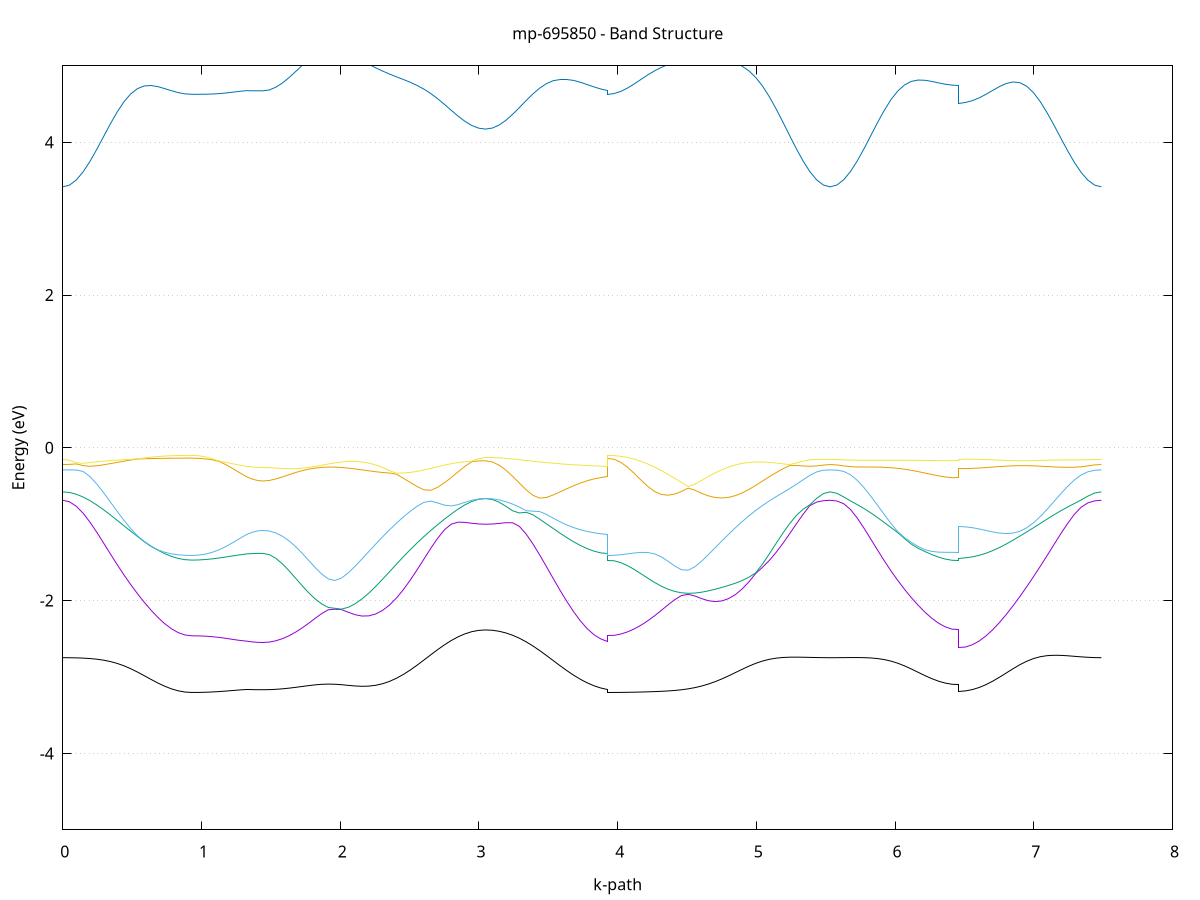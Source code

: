 set title 'mp-695850 - Band Structure'
set xlabel 'k-path'
set ylabel 'Energy (eV)'
set grid y
set yrange [-5:5]
set terminal png size 800,600
set output 'mp-695850_bands_gnuplot.png'
plot '-' using 1:2 with lines notitle, '-' using 1:2 with lines notitle, '-' using 1:2 with lines notitle, '-' using 1:2 with lines notitle, '-' using 1:2 with lines notitle, '-' using 1:2 with lines notitle, '-' using 1:2 with lines notitle, '-' using 1:2 with lines notitle, '-' using 1:2 with lines notitle, '-' using 1:2 with lines notitle, '-' using 1:2 with lines notitle, '-' using 1:2 with lines notitle, '-' using 1:2 with lines notitle, '-' using 1:2 with lines notitle, '-' using 1:2 with lines notitle, '-' using 1:2 with lines notitle, '-' using 1:2 with lines notitle, '-' using 1:2 with lines notitle, '-' using 1:2 with lines notitle, '-' using 1:2 with lines notitle, '-' using 1:2 with lines notitle, '-' using 1:2 with lines notitle, '-' using 1:2 with lines notitle, '-' using 1:2 with lines notitle, '-' using 1:2 with lines notitle, '-' using 1:2 with lines notitle, '-' using 1:2 with lines notitle, '-' using 1:2 with lines notitle, '-' using 1:2 with lines notitle, '-' using 1:2 with lines notitle, '-' using 1:2 with lines notitle, '-' using 1:2 with lines notitle, '-' using 1:2 with lines notitle, '-' using 1:2 with lines notitle, '-' using 1:2 with lines notitle, '-' using 1:2 with lines notitle, '-' using 1:2 with lines notitle, '-' using 1:2 with lines notitle, '-' using 1:2 with lines notitle, '-' using 1:2 with lines notitle, '-' using 1:2 with lines notitle, '-' using 1:2 with lines notitle, '-' using 1:2 with lines notitle, '-' using 1:2 with lines notitle, '-' using 1:2 with lines notitle, '-' using 1:2 with lines notitle, '-' using 1:2 with lines notitle, '-' using 1:2 with lines notitle, '-' using 1:2 with lines notitle, '-' using 1:2 with lines notitle, '-' using 1:2 with lines notitle, '-' using 1:2 with lines notitle, '-' using 1:2 with lines notitle, '-' using 1:2 with lines notitle, '-' using 1:2 with lines notitle, '-' using 1:2 with lines notitle, '-' using 1:2 with lines notitle, '-' using 1:2 with lines notitle, '-' using 1:2 with lines notitle, '-' using 1:2 with lines notitle, '-' using 1:2 with lines notitle, '-' using 1:2 with lines notitle, '-' using 1:2 with lines notitle, '-' using 1:2 with lines notitle
0.000000 -13.524859
0.048958 -13.522259
0.097916 -13.514359
0.146873 -13.501359
0.195831 -13.483659
0.244789 -13.461459
0.293747 -13.435259
0.342705 -13.405659
0.391662 -13.373159
0.440620 -13.338659
0.489578 -13.302759
0.538536 -13.266359
0.587494 -13.230259
0.636452 -13.195259
0.685409 -13.162159
0.734367 -13.131759
0.783325 -13.104659
0.832283 -13.081859
0.881241 -13.065059
0.930198 -13.058359
0.930198 -13.058359
0.979650 -13.057959
1.029101 -13.056859
1.078552 -13.055159
1.128003 -13.053059
1.177454 -13.051259
1.226906 -13.050259
1.276357 -13.050859
1.325808 -13.053359
1.325808 -13.053359
1.364577 -13.056359
1.403346 -13.058159
1.442115 -13.058859
1.442115 -13.058859
1.489333 -13.057959
1.536551 -13.055559
1.583769 -13.051659
1.630987 -13.046559
1.678205 -13.040559
1.725423 -13.033959
1.772641 -13.027259
1.819859 -13.021059
1.867077 -13.015759
1.914295 -13.011959
1.961513 -13.010159
2.008731 -13.010859
2.008731 -13.010859
2.058202 -13.014859
2.107673 -13.022359
2.157144 -13.033859
2.206615 -13.049359
2.256086 -13.068759
2.305557 -13.091859
2.355028 -13.118359
2.404499 -13.147659
2.453970 -13.179159
2.503441 -13.212159
2.552912 -13.245759
2.602382 -13.279159
2.651853 -13.311659
2.701324 -13.342359
2.750795 -13.370559
2.800266 -13.395659
2.849737 -13.417059
2.899208 -13.434159
2.948679 -13.446659
2.998150 -13.454259
3.047621 -13.456859
3.047621 -13.456859
3.096426 -13.454259
3.145232 -13.446559
3.194038 -13.433959
3.242843 -13.416759
3.291649 -13.395159
3.340455 -13.369759
3.389260 -13.341159
3.438066 -13.309959
3.486871 -13.276859
3.535677 -13.242759
3.584483 -13.208459
3.633288 -13.174859
3.682094 -13.142859
3.730899 -13.113459
3.779705 -13.087659
3.828511 -13.067259
3.877316 -13.055059
3.926122 -13.053359
3.926122 -13.058359
3.974602 -13.057959
4.023083 -13.056759
4.071563 -13.054659
4.120043 -13.051859
4.168524 -13.048359
4.217004 -13.044259
4.265484 -13.039559
4.313965 -13.034359
4.362445 -13.028759
4.410925 -13.022959
4.459406 -13.016859
4.459406 -13.016859
4.508143 -13.010659
4.556880 -13.005359
4.605618 -13.020159
4.654355 -13.038959
4.703092 -13.061659
4.751830 -13.088159
4.800567 -13.117959
4.849305 -13.150759
4.898042 -13.185859
4.946779 -13.222559
4.995517 -13.260159
5.044254 -13.297759
5.092991 -13.334759
5.141729 -13.370159
5.190466 -13.403359
5.239203 -13.433659
5.287941 -13.460359
5.336678 -13.482959
5.385416 -13.501059
5.434153 -13.514159
5.482890 -13.522159
5.531628 -13.524859
5.531628 -13.524859
5.580457 -13.522159
5.629286 -13.514159
5.678115 -13.501059
5.726945 -13.483059
5.775774 -13.460559
5.824603 -13.434059
5.873432 -13.403959
5.922261 -13.371059
5.971091 -13.336059
6.019920 -13.299559
6.068749 -13.262659
6.117578 -13.225859
6.166407 -13.190259
6.215237 -13.156359
6.264066 -13.124859
6.312895 -13.096359
6.361724 -13.071259
6.410554 -13.049959
6.459383 -13.037559
6.459383 -13.041759
6.508345 -13.045359
6.557308 -13.055359
6.606271 -13.070659
6.655233 -13.090859
6.704196 -13.115259
6.753158 -13.143459
6.802121 -13.174759
6.851084 -13.208259
6.900046 -13.243259
6.949009 -13.278959
6.997971 -13.314659
7.046934 -13.349359
7.095897 -13.382459
7.144859 -13.413359
7.193822 -13.441259
7.242784 -13.465859
7.291747 -13.486659
7.340710 -13.503159
7.389672 -13.515159
7.438635 -13.522459
7.487597 -13.524859
e
0.000000 -12.944359
0.048958 -12.944459
0.097916 -12.944659
0.146873 -12.944959
0.195831 -12.945559
0.244789 -12.946259
0.293747 -12.947159
0.342705 -12.948359
0.391662 -12.949859
0.440620 -12.951759
0.489578 -12.954159
0.538536 -12.956959
0.587494 -12.960559
0.636452 -12.964859
0.685409 -12.970059
0.734367 -12.976359
0.783325 -12.983759
0.832283 -12.992059
0.881241 -12.999859
0.930198 -13.003559
0.930198 -13.003559
0.979650 -13.003959
1.029101 -13.005159
1.078552 -13.006959
1.128003 -13.009159
1.177454 -13.011259
1.226906 -13.012559
1.276357 -13.012259
1.325808 -13.010259
1.325808 -13.010259
1.364577 -13.005559
1.403346 -13.002759
1.442115 -13.001759
1.442115 -13.001759
1.489333 -13.001659
1.536551 -13.001259
1.583769 -13.000759
1.630987 -12.999959
1.678205 -12.999059
1.725423 -12.998059
1.772641 -12.996959
1.819859 -12.995859
1.867077 -12.994859
1.914295 -12.993859
1.961513 -12.993059
2.008731 -12.992459
2.008731 -12.992459
2.058202 -12.991959
2.107673 -12.991959
2.157144 -12.992159
2.206615 -12.992759
2.256086 -12.993759
2.305557 -12.995159
2.355028 -12.996959
2.404499 -12.999059
2.453970 -13.001459
2.503441 -13.004159
2.552912 -13.007059
2.602382 -13.009959
2.651853 -13.012959
2.701324 -13.015959
2.750795 -13.018659
2.800266 -13.021259
2.849737 -13.023459
2.899208 -13.025259
2.948679 -13.026559
2.998150 -13.027359
3.047621 -13.027659
3.047621 -13.027659
3.096426 -13.027459
3.145232 -13.027059
3.194038 -13.026459
3.242843 -13.025559
3.291649 -13.024459
3.340455 -13.023259
3.389260 -13.022059
3.438066 -13.020959
3.486871 -13.019859
3.535677 -13.018959
3.584483 -13.018459
3.633288 -13.018159
3.682094 -13.018359
3.730899 -13.019059
3.779705 -13.019959
3.828511 -13.020259
3.877316 -13.017559
3.926122 -13.010259
3.926122 -13.003559
3.974602 -13.002959
4.023083 -13.001159
4.071563 -12.998459
4.120043 -12.994959
4.168524 -12.991059
4.217004 -12.987259
4.265484 -12.983959
4.313965 -12.981759
4.362445 -12.981059
4.410925 -12.982659
4.459406 -12.986859
4.459406 -12.986859
4.508143 -12.994359
4.556880 -13.004459
4.605618 -12.998359
4.654355 -12.992359
4.703092 -12.986559
4.751830 -12.981159
4.800567 -12.975959
4.849305 -12.971259
4.898042 -12.966859
4.946779 -12.962959
4.995517 -12.959459
5.044254 -12.956359
5.092991 -12.953659
5.141729 -12.951459
5.190466 -12.949559
5.239203 -12.948059
5.287941 -12.946859
5.336678 -12.945859
5.385416 -12.945159
5.434153 -12.944759
5.482890 -12.944459
5.531628 -12.944359
5.531628 -12.944359
5.580457 -12.944459
5.629286 -12.944659
5.678115 -12.945159
5.726945 -12.945759
5.775774 -12.946659
5.824603 -12.947759
5.873432 -12.949159
5.922261 -12.950859
5.971091 -12.952959
6.019920 -12.955459
6.068749 -12.958659
6.117578 -12.962459
6.166407 -12.967159
6.215237 -12.972859
6.264066 -12.979859
6.312895 -12.988559
6.361724 -12.998959
6.410554 -13.011159
6.459383 -13.020559
6.459383 -13.014359
6.508345 -13.013359
6.557308 -13.011059
6.606271 -13.008359
6.655233 -13.005259
6.704196 -13.001859
6.753158 -12.998059
6.802121 -12.994059
6.851084 -12.989659
6.900046 -12.984959
6.949009 -12.980259
6.997971 -12.975359
7.046934 -12.970559
7.095897 -12.965759
7.144859 -12.961359
7.193822 -12.957159
7.242784 -12.953459
7.291747 -12.950359
7.340710 -12.947759
7.389672 -12.945859
7.438635 -12.944759
7.487597 -12.944359
e
0.000000 -6.511759
0.048958 -6.509559
0.097916 -6.502959
0.146873 -6.492059
0.195831 -6.477259
0.244789 -6.466459
0.293747 -6.455759
0.342705 -6.444659
0.391662 -6.433859
0.440620 -6.424059
0.489578 -6.415759
0.538536 -6.409159
0.587494 -6.404259
0.636452 -6.401059
0.685409 -6.399159
0.734367 -6.398259
0.783325 -6.397959
0.832283 -6.397959
0.881241 -6.398059
0.930198 -6.398159
0.930198 -6.398159
0.979650 -6.398159
1.029101 -6.398259
1.078552 -6.398559
1.128003 -6.398859
1.177454 -6.399159
1.226906 -6.399459
1.276357 -6.399759
1.325808 -6.400059
1.325808 -6.400059
1.364577 -6.400259
1.403346 -6.400359
1.442115 -6.400359
1.442115 -6.400359
1.489333 -6.398659
1.536551 -6.393359
1.583769 -6.384859
1.630987 -6.373159
1.678205 -6.358759
1.725423 -6.342159
1.772641 -6.323859
1.819859 -6.304759
1.867077 -6.285859
1.914295 -6.268459
1.961513 -6.253759
2.008731 -6.256559
2.008731 -6.256559
2.058202 -6.274159
2.107673 -6.293259
2.157144 -6.312359
2.206615 -6.330459
2.256086 -6.347159
2.305557 -6.362259
2.355028 -6.376059
2.404499 -6.388659
2.453970 -6.400559
2.503441 -6.412159
2.552912 -6.423859
2.602382 -6.435759
2.651853 -6.447859
2.701324 -6.459959
2.750795 -6.471759
2.800266 -6.482759
2.849737 -6.492659
2.899208 -6.500959
2.948679 -6.507159
2.998150 -6.511059
3.047621 -6.512359
3.047621 -6.512359
3.096426 -6.510359
3.145232 -6.504559
3.194038 -6.495059
3.242843 -6.481759
3.291649 -6.465259
3.340455 -6.454659
3.389260 -6.443659
3.438066 -6.433159
3.486871 -6.423559
3.535677 -6.415559
3.584483 -6.409259
3.633288 -6.404759
3.682094 -6.401959
3.730899 -6.400359
3.779705 -6.399759
3.828511 -6.399659
3.877316 -6.399759
3.926122 -6.400059
3.926122 -6.398159
3.974602 -6.396459
4.023083 -6.391659
4.071563 -6.383759
4.120043 -6.372959
4.168524 -6.359359
4.217004 -6.343559
4.265484 -6.325959
4.313965 -6.307359
4.362445 -6.288459
4.410925 -6.270759
4.459406 -6.255459
4.459406 -6.255459
4.508143 -6.268959
4.556880 -6.287659
4.605618 -6.306959
4.654355 -6.325559
4.703092 -6.342759
4.751830 -6.358359
4.800567 -6.372159
4.849305 -6.384559
4.898042 -6.395859
4.946779 -6.406659
4.995517 -6.417259
5.044254 -6.427959
5.092991 -6.439059
5.141729 -6.450359
5.190466 -6.461759
5.239203 -6.472859
5.287941 -6.483459
5.336678 -6.492859
5.385416 -6.500759
5.434153 -6.506759
5.482890 -6.510559
5.531628 -6.511759
5.531628 -6.511759
5.580457 -6.510259
5.629286 -6.505959
5.678115 -6.499259
5.726945 -6.490859
5.775774 -6.481059
5.824603 -6.470459
5.873432 -6.459759
5.922261 -6.449459
5.971091 -6.440159
6.019920 -6.432359
6.068749 -6.426059
6.117578 -6.421559
6.166407 -6.418559
6.215237 -6.416759
6.264066 -6.415859
6.312895 -6.415559
6.361724 -6.415559
6.410554 -6.415659
6.459383 -6.415759
6.459383 -6.416759
6.508345 -6.416759
6.557308 -6.416659
6.606271 -6.416559
6.655233 -6.416559
6.704196 -6.416959
6.753158 -6.417959
6.802121 -6.419859
6.851084 -6.422759
6.900046 -6.427059
6.949009 -6.432759
6.997971 -6.439759
7.046934 -6.448059
7.095897 -6.457159
7.144859 -6.466859
7.193822 -6.476459
7.242784 -6.485759
7.291747 -6.494159
7.340710 -6.501359
7.389672 -6.506959
7.438635 -6.510559
7.487597 -6.511759
e
0.000000 -6.495659
0.048958 -6.494359
0.097916 -6.490559
0.146873 -6.484359
0.195831 -6.476159
0.244789 -6.458759
0.293747 -6.437159
0.342705 -6.413559
0.391662 -6.389059
0.440620 -6.365759
0.489578 -6.345759
0.538536 -6.331059
0.587494 -6.322759
0.636452 -6.319959
0.685409 -6.321159
0.734367 -6.324659
0.783325 -6.328859
0.832283 -6.332659
0.881241 -6.335159
0.930198 -6.336159
0.930198 -6.336159
0.979650 -6.336259
1.029101 -6.336659
1.078552 -6.337259
1.128003 -6.337959
1.177454 -6.338859
1.226906 -6.339759
1.276357 -6.340659
1.325808 -6.341259
1.325808 -6.341259
1.364577 -6.342159
1.403346 -6.342759
1.442115 -6.342959
1.442115 -6.342959
1.489333 -6.340759
1.536551 -6.334559
1.583769 -6.324459
1.630987 -6.311059
1.678205 -6.295159
1.725423 -6.277759
1.772641 -6.260459
1.819859 -6.245559
1.867077 -6.236359
1.914295 -6.235459
1.961513 -6.243059
2.008731 -6.243059
2.008731 -6.243059
2.058202 -6.236559
2.107673 -6.234459
2.157144 -6.235659
2.206615 -6.239059
2.256086 -6.244259
2.305557 -6.251359
2.355028 -6.261359
2.404499 -6.275159
2.453970 -6.293159
2.503441 -6.314859
2.552912 -6.338959
2.602382 -6.363859
2.651853 -6.388459
2.701324 -6.411659
2.750795 -6.432659
2.800266 -6.451059
2.849737 -6.466459
2.899208 -6.478559
2.948679 -6.487259
2.998150 -6.492559
3.047621 -6.494359
3.047621 -6.494359
3.096426 -6.493059
3.145232 -6.489259
3.194038 -6.483059
3.242843 -6.474959
3.291649 -6.465259
3.340455 -6.445659
3.389260 -6.423859
3.438066 -6.400959
3.486871 -6.378359
3.535677 -6.358259
3.584483 -6.342759
3.633288 -6.333059
3.682094 -6.329059
3.730899 -6.329359
3.779705 -6.331959
3.828511 -6.335559
3.877316 -6.338959
3.926122 -6.341259
3.926122 -6.336159
3.974602 -6.333959
4.023083 -6.327759
4.071563 -6.317659
4.120043 -6.304359
4.168524 -6.288659
4.217004 -6.271959
4.265484 -6.255959
4.313965 -6.243559
4.362445 -6.238059
4.410925 -6.241459
4.459406 -6.252659
4.459406 -6.252659
4.508143 -6.243859
4.556880 -6.236959
4.605618 -6.234259
4.654355 -6.234759
4.703092 -6.237359
4.751830 -6.241559
4.800567 -6.247359
4.849305 -6.255459
4.898042 -6.266959
4.946779 -6.282859
4.995517 -6.302959
5.044254 -6.326359
5.092991 -6.351559
5.141729 -6.377259
5.190466 -6.402059
5.239203 -6.425159
5.287941 -6.445759
5.336678 -6.463259
5.385416 -6.477259
5.434153 -6.487359
5.482890 -6.493559
5.531628 -6.495659
5.531628 -6.495659
5.580457 -6.493759
5.629286 -6.488059
5.678115 -6.478359
5.726945 -6.464859
5.775774 -6.447859
5.824603 -6.428159
5.873432 -6.406659
5.922261 -6.384859
5.971091 -6.364359
6.019920 -6.347159
6.068749 -6.334759
6.117578 -6.327559
6.166407 -6.325259
6.215237 -6.326459
6.264066 -6.329659
6.312895 -6.333659
6.361724 -6.337259
6.410554 -6.339759
6.459383 -6.340559
6.459383 -6.346859
6.508345 -6.345959
6.557308 -6.343559
6.606271 -6.339759
6.655233 -6.335159
6.704196 -6.330559
6.753158 -6.326859
6.802121 -6.325159
6.851084 -6.326759
6.900046 -6.333059
6.949009 -6.344359
6.997971 -6.360259
7.046934 -6.379259
7.095897 -6.399759
7.144859 -6.420059
7.193822 -6.439159
7.242784 -6.456159
7.291747 -6.470359
7.340710 -6.481459
7.389672 -6.489459
7.438635 -6.494059
7.487597 -6.495659
e
0.000000 -6.324659
0.048958 -6.323159
0.097916 -6.318559
0.146873 -6.311159
0.195831 -6.301059
0.244789 -6.288559
0.293747 -6.273659
0.342705 -6.256759
0.391662 -6.237659
0.440620 -6.216159
0.489578 -6.191859
0.538536 -6.164359
0.587494 -6.160859
0.636452 -6.155959
0.685409 -6.150059
0.734367 -6.144359
0.783325 -6.139259
0.832283 -6.135459
0.881241 -6.133059
0.930198 -6.132259
0.930198 -6.132259
0.979650 -6.132259
1.029101 -6.132259
1.078552 -6.132259
1.128003 -6.132359
1.177454 -6.132459
1.226906 -6.132559
1.276357 -6.132859
1.325808 -6.133259
1.325808 -6.133259
1.364577 -6.133159
1.403346 -6.133159
1.442115 -6.133159
1.442115 -6.133159
1.489333 -6.133159
1.536551 -6.133259
1.583769 -6.133459
1.630987 -6.133959
1.678205 -6.134659
1.725423 -6.135759
1.772641 -6.136859
1.819859 -6.137259
1.867077 -6.135159
1.914295 -6.129059
1.961513 -6.120859
2.008731 -6.117159
2.008731 -6.117159
2.058202 -6.119259
2.107673 -6.123259
2.157144 -6.130659
2.206615 -6.138959
2.256086 -6.147959
2.305557 -6.157259
2.355028 -6.166859
2.404499 -6.176659
2.453970 -6.186659
2.503441 -6.196959
2.552912 -6.208059
2.602382 -6.220159
2.651853 -6.233059
2.701324 -6.246559
2.750795 -6.259959
2.800266 -6.272459
2.849737 -6.283459
2.899208 -6.292559
2.948679 -6.299259
2.998150 -6.303359
3.047621 -6.304759
3.047621 -6.304759
3.096426 -6.303359
3.145232 -6.299259
3.194038 -6.292459
3.242843 -6.283359
3.291649 -6.271959
3.340455 -6.258559
3.389260 -6.243459
3.438066 -6.226659
3.486871 -6.208059
3.535677 -6.187759
3.584483 -6.168359
3.633288 -6.160859
3.682094 -6.155059
3.730899 -6.148959
3.779705 -6.143259
3.828511 -6.138459
3.877316 -6.135059
3.926122 -6.133259
3.926122 -6.132259
3.974602 -6.132259
4.023083 -6.132159
4.071563 -6.132159
4.120043 -6.132259
4.168524 -6.132559
4.217004 -6.132959
4.265484 -6.133159
4.313965 -6.132159
4.362445 -6.128359
4.410925 -6.121259
4.459406 -6.119059
4.459406 -6.119059
4.508143 -6.123459
4.556880 -6.124859
4.605618 -6.126759
4.654355 -6.134659
4.703092 -6.143259
4.751830 -6.152359
4.800567 -6.161859
4.849305 -6.171759
4.898042 -6.182059
4.946779 -6.192759
4.995517 -6.204259
5.044254 -6.216859
5.092991 -6.230659
5.141729 -6.245459
5.190466 -6.260759
5.239203 -6.275659
5.287941 -6.289559
5.336678 -6.301659
5.385416 -6.311459
5.434153 -6.318759
5.482890 -6.323159
5.531628 -6.324659
5.531628 -6.324659
5.580457 -6.323159
5.629286 -6.318659
5.678115 -6.311359
5.726945 -6.301259
5.775774 -6.288559
5.824603 -6.273359
5.873432 -6.255859
5.922261 -6.235759
5.971091 -6.213059
6.019920 -6.187559
6.068749 -6.165859
6.117578 -6.163659
6.166407 -6.160159
6.215237 -6.155759
6.264066 -6.151059
6.312895 -6.146759
6.361724 -6.143459
6.410554 -6.141359
6.459383 -6.140659
6.459383 -6.127159
6.508345 -6.127759
6.557308 -6.129559
6.606271 -6.132459
6.655233 -6.136459
6.704196 -6.141259
6.753158 -6.146459
6.802121 -6.151559
6.851084 -6.156059
6.900046 -6.169359
6.949009 -6.193359
6.997971 -6.214759
7.046934 -6.233859
7.095897 -6.251159
7.144859 -6.266859
7.193822 -6.281059
7.242784 -6.293659
7.291747 -6.304459
7.340710 -6.313059
7.389672 -6.319459
7.438635 -6.323359
7.487597 -6.324659
e
0.000000 -6.128759
0.048958 -6.129359
0.097916 -6.131159
0.146873 -6.134059
0.195831 -6.137859
0.244789 -6.142559
0.293747 -6.147759
0.342705 -6.153159
0.391662 -6.158159
0.440620 -6.162059
0.489578 -6.164159
0.538536 -6.163659
0.587494 -6.133759
0.636452 -6.101759
0.685409 -6.069859
0.734367 -6.049059
0.783325 -6.039059
0.832283 -6.031359
0.881241 -6.026559
0.930198 -6.024959
0.930198 -6.024959
0.979650 -6.024959
1.029101 -6.025059
1.078552 -6.025159
1.128003 -6.025259
1.177454 -6.025559
1.226906 -6.025759
1.276357 -6.026059
1.325808 -6.026459
1.325808 -6.026459
1.364577 -6.025659
1.403346 -6.025159
1.442115 -6.024959
1.442115 -6.024959
1.489333 -6.026259
1.536551 -6.029959
1.583769 -6.035959
1.630987 -6.043859
1.678205 -6.053459
1.725423 -6.064059
1.772641 -6.075359
1.819859 -6.086559
1.867077 -6.096959
1.914295 -6.105959
1.961513 -6.112859
2.008731 -6.115659
2.008731 -6.115659
2.058202 -6.117359
2.107673 -6.120259
2.157144 -6.121759
2.206615 -6.125459
2.256086 -6.131659
2.305557 -6.140059
2.355028 -6.148959
2.404499 -6.156759
2.453970 -6.161759
2.503441 -6.163759
2.552912 -6.163059
2.602382 -6.160259
2.651853 -6.156159
2.701324 -6.151259
2.750795 -6.145959
2.800266 -6.140859
2.849737 -6.136259
2.899208 -6.132259
2.948679 -6.129359
2.998150 -6.128959
3.047621 -6.128859
3.047621 -6.128859
3.096426 -6.129459
3.145232 -6.131259
3.194038 -6.134159
3.242843 -6.137959
3.291649 -6.142659
3.340455 -6.147759
3.389260 -6.153059
3.438066 -6.157759
3.486871 -6.161259
3.535677 -6.162359
3.584483 -6.157059
3.633288 -6.134359
3.682094 -6.105759
3.730899 -6.075959
3.779705 -6.048559
3.828511 -6.038659
3.877316 -6.031059
3.926122 -6.026459
3.926122 -6.024959
3.974602 -6.026259
4.023083 -6.030259
4.071563 -6.036659
4.120043 -6.045159
4.168524 -6.055359
4.217004 -6.066759
4.265484 -6.078759
4.313965 -6.090759
4.362445 -6.102059
4.410925 -6.111759
4.459406 -6.114559
4.459406 -6.114559
4.508143 -6.114559
4.556880 -6.119759
4.605618 -6.124459
4.654355 -6.124059
4.703092 -6.125359
4.751830 -6.129359
4.800567 -6.135759
4.849305 -6.143659
4.898042 -6.151359
4.946779 -6.156959
4.995517 -6.159859
5.044254 -6.159959
5.092991 -6.157859
5.141729 -6.154259
5.190466 -6.149759
5.239203 -6.144859
5.287941 -6.140059
5.336678 -6.135659
5.385416 -6.131859
5.434153 -6.129059
5.482890 -6.128859
5.531628 -6.128759
5.531628 -6.128759
5.580457 -6.128959
5.629286 -6.130059
5.678115 -6.132559
5.726945 -6.136359
5.775774 -6.141059
5.824603 -6.146259
5.873432 -6.151659
5.922261 -6.156859
5.971091 -6.161259
6.019920 -6.163959
6.068749 -6.158059
6.117578 -6.128259
6.166407 -6.097059
6.215237 -6.066559
6.264066 -6.047259
6.312895 -6.037359
6.361724 -6.029759
6.410554 -6.025059
6.459383 -6.023459
6.459383 -6.023459
6.508345 -6.024759
6.557308 -6.028659
6.606271 -6.034959
6.655233 -6.043259
6.704196 -6.057959
6.753158 -6.085659
6.802121 -6.114359
6.851084 -6.142559
6.900046 -6.158859
6.949009 -6.159859
6.997971 -6.158859
7.046934 -6.156059
7.095897 -6.152159
7.144859 -6.147659
7.193822 -6.142959
7.242784 -6.138659
7.291747 -6.134759
7.340710 -6.131759
7.389672 -6.129759
7.438635 -6.128959
7.487597 -6.128759
e
0.000000 -6.126659
0.048958 -6.126859
0.097916 -6.127159
0.146873 -6.127659
0.195831 -6.127959
0.244789 -6.127859
0.293747 -6.126859
0.342705 -6.124659
0.391662 -6.120759
0.440620 -6.114859
0.489578 -6.106859
0.538536 -6.096859
0.587494 -6.085459
0.636452 -6.073059
0.685409 -6.060659
0.734367 -6.040059
0.783325 -6.014559
0.832283 -5.994859
0.881241 -5.982459
0.930198 -5.978259
0.930198 -5.978259
0.979650 -5.978559
1.029101 -5.979559
1.078552 -5.981059
1.128003 -5.982959
1.177454 -5.985059
1.226906 -5.987259
1.276357 -5.989359
1.325808 -5.991159
1.325808 -5.991159
1.364577 -5.989459
1.403346 -5.988459
1.442115 -5.988159
1.442115 -5.988159
1.489333 -5.989459
1.536551 -5.993459
1.583769 -6.000059
1.630987 -6.008859
1.678205 -6.019559
1.725423 -6.031759
1.772641 -6.044459
1.819859 -6.057059
1.867077 -6.068459
1.914295 -6.077759
1.961513 -6.083859
2.008731 -6.083959
2.008731 -6.083959
2.058202 -6.076959
2.107673 -6.067759
2.157144 -6.060259
2.206615 -6.055959
2.256086 -6.055159
2.305557 -6.057859
2.355028 -6.063859
2.404499 -6.072459
2.453970 -6.082759
2.503441 -6.093659
2.552912 -6.104159
2.602382 -6.113059
2.651853 -6.119959
2.701324 -6.124659
2.750795 -6.127459
2.800266 -6.128859
2.849737 -6.129359
2.899208 -6.129359
2.948679 -6.129159
2.998150 -6.127459
3.047621 -6.126859
3.047621 -6.126859
3.096426 -6.126959
3.145232 -6.127359
3.194038 -6.127859
3.242843 -6.128259
3.291649 -6.128159
3.340455 -6.127159
3.389260 -6.124859
3.438066 -6.120959
3.486871 -6.114959
3.535677 -6.106759
3.584483 -6.096659
3.633288 -6.085059
3.682094 -6.072559
3.730899 -6.060159
3.779705 -6.047559
3.828511 -6.022659
3.877316 -6.003359
3.926122 -5.991159
3.926122 -5.978259
3.974602 -5.979859
4.023083 -5.984759
4.071563 -5.992759
4.120043 -6.003559
4.168524 -6.016659
4.217004 -6.031259
4.265484 -6.046359
4.313965 -6.060959
4.362445 -6.073559
4.410925 -6.083059
4.459406 -6.087159
4.459406 -6.087159
4.508143 -6.082359
4.556880 -6.072959
4.605618 -6.064059
4.654355 -6.057659
4.703092 -6.054559
4.751830 -6.055059
4.800567 -6.058959
4.849305 -6.065859
4.898042 -6.075059
4.946779 -6.085559
4.995517 -6.096459
5.044254 -6.106559
5.092991 -6.114859
5.141729 -6.121159
5.190466 -6.125259
5.239203 -6.127759
5.287941 -6.128959
5.336678 -6.129359
5.385416 -6.129259
5.434153 -6.129059
5.482890 -6.127259
5.531628 -6.126659
5.531628 -6.126659
5.580457 -6.127159
5.629286 -6.128059
5.678115 -6.128659
5.726945 -6.128759
5.775774 -6.128359
5.824603 -6.126959
5.873432 -6.124259
5.922261 -6.119859
5.971091 -6.113459
6.019920 -6.105159
6.068749 -6.094959
6.117578 -6.083359
6.166407 -6.071059
6.215237 -6.058759
6.264066 -6.038559
6.312895 -6.014659
6.361724 -5.996359
6.410554 -5.984959
6.459383 -5.980959
6.459383 -5.981659
6.508345 -5.985159
6.557308 -5.995259
6.606271 -6.011459
6.655233 -6.032759
6.704196 -6.053059
6.753158 -6.063959
6.802121 -6.075259
6.851084 -6.086359
6.900046 -6.096659
6.949009 -6.105659
6.997971 -6.113259
7.046934 -6.119159
7.095897 -6.123459
7.144859 -6.126259
7.193822 -6.127959
7.242784 -6.128659
7.291747 -6.128859
7.340710 -6.128559
7.389672 -6.127959
7.438635 -6.127059
7.487597 -6.126659
e
0.000000 -2.747359
0.048958 -2.747859
0.097916 -2.749559
0.146873 -2.752859
0.195831 -2.758359
0.244789 -2.766959
0.293747 -2.779659
0.342705 -2.797559
0.391662 -2.821959
0.440620 -2.853259
0.489578 -2.891459
0.538536 -2.935459
0.587494 -2.983159
0.636452 -3.031859
0.685409 -3.078559
0.734367 -3.120359
0.783325 -3.155159
0.832283 -3.181159
0.881241 -3.197159
0.930198 -3.202559
0.930198 -3.202559
0.979650 -3.201859
1.029101 -3.199659
1.078552 -3.195959
1.128003 -3.190659
1.177454 -3.184059
1.226906 -3.176659
1.276357 -3.169359
1.325808 -3.163359
1.325808 -3.163359
1.364577 -3.165259
1.403346 -3.166359
1.442115 -3.166759
1.442115 -3.166759
1.489333 -3.165359
1.536551 -3.161259
1.583769 -3.154759
1.630987 -3.145959
1.678205 -3.135459
1.725423 -3.124059
1.772641 -3.112659
1.819859 -3.102759
1.867077 -3.095659
1.914295 -3.092859
1.961513 -3.094859
2.008731 -3.100859
2.008731 -3.100859
2.058202 -3.109559
2.107673 -3.117459
2.157144 -3.121659
2.206615 -3.119259
2.256086 -3.108459
2.305557 -3.088159
2.355028 -3.057759
2.404499 -3.017359
2.453970 -2.967859
2.503441 -2.910459
2.552912 -2.846959
2.602382 -2.779459
2.651853 -2.710659
2.701324 -2.643159
2.750795 -2.579759
2.800266 -2.522659
2.849737 -2.473959
2.899208 -2.435059
2.948679 -2.406759
2.998150 -2.389659
3.047621 -2.383959
3.047621 -2.383959
3.096426 -2.388259
3.145232 -2.401359
3.194038 -2.423059
3.242843 -2.453559
3.291649 -2.492659
3.340455 -2.539759
3.389260 -2.594059
3.438066 -2.654359
3.486871 -2.718759
3.535677 -2.785359
3.584483 -2.851759
3.633288 -2.915859
3.682094 -2.975659
3.730899 -3.029459
3.779705 -3.076059
3.828511 -3.114259
3.877316 -3.143559
3.926122 -3.163359
3.926122 -3.202559
3.974602 -3.202259
4.023083 -3.201559
4.071563 -3.200359
4.120043 -3.198659
4.168524 -3.196659
4.217004 -3.194159
4.265484 -3.191259
4.313965 -3.187559
4.362445 -3.182759
4.410925 -3.176259
4.459406 -3.167359
4.459406 -3.167359
4.508143 -3.155159
4.556880 -3.139059
4.605618 -3.118159
4.654355 -3.092159
4.703092 -3.060859
4.751830 -3.024659
4.800567 -2.984559
4.849305 -2.941859
4.898042 -2.898759
4.946779 -2.857759
4.995517 -2.821259
5.044254 -2.791259
5.092991 -2.768759
5.141729 -2.753559
5.190466 -2.744659
5.239203 -2.740659
5.287941 -2.739959
5.336678 -2.741259
5.385416 -2.743259
5.434153 -2.745359
5.482890 -2.746759
5.531628 -2.747359
5.531628 -2.747359
5.580457 -2.747059
5.629286 -2.746359
5.678115 -2.745659
5.726945 -2.745559
5.775774 -2.746759
5.824603 -2.750659
5.873432 -2.758559
5.922261 -2.771859
5.971091 -2.792159
6.019920 -2.819859
6.068749 -2.854859
6.117578 -2.895359
6.166407 -2.938659
6.215237 -2.981659
6.264066 -3.021159
6.312895 -3.054459
6.361724 -3.079559
6.410554 -3.095159
6.459383 -3.100459
6.459383 -3.187259
6.508345 -3.181659
6.557308 -3.164759
6.606271 -3.137359
6.655233 -3.100059
6.704196 -3.054359
6.753158 -3.002359
6.802121 -2.946859
6.851084 -2.891059
6.900046 -2.838859
6.949009 -2.793859
6.997971 -2.758659
7.046934 -2.734459
7.095897 -2.720659
7.144859 -2.715559
7.193822 -2.716759
7.242784 -2.721959
7.291747 -2.729059
7.340710 -2.736159
7.389672 -2.742059
7.438635 -2.745959
7.487597 -2.747359
e
0.000000 -0.686459
0.048958 -0.706759
0.097916 -0.765659
0.146873 -0.856959
0.195831 -0.972659
0.244789 -1.104559
0.293747 -1.244859
0.342705 -1.387559
0.391662 -1.527759
0.440620 -1.662459
0.489578 -1.789959
0.538536 -1.909859
0.587494 -2.021959
0.636452 -2.125659
0.685409 -2.219559
0.734367 -2.301459
0.783325 -2.368859
0.832283 -2.419159
0.881241 -2.450159
0.930198 -2.460759
0.930198 -2.460759
0.979650 -2.461859
1.029101 -2.465559
1.078552 -2.472259
1.128003 -2.482059
1.177454 -2.494459
1.226906 -2.508259
1.276357 -2.521059
1.325808 -2.530459
1.325808 -2.530459
1.364577 -2.540159
1.403346 -2.546159
1.442115 -2.548259
1.442115 -2.548259
1.489333 -2.542559
1.536551 -2.525659
1.583769 -2.497959
1.630987 -2.460059
1.678205 -2.412859
1.725423 -2.357559
1.772641 -2.296159
1.819859 -2.231559
1.867077 -2.169159
1.914295 -2.119759
1.961513 -2.112759
2.008731 -2.117259
2.008731 -2.117259
2.058202 -2.152459
2.107673 -2.184459
2.157144 -2.201959
2.206615 -2.199659
2.256086 -2.175059
2.305557 -2.127759
2.355028 -2.058159
2.404499 -1.967859
2.453970 -1.859259
2.503441 -1.735459
2.552912 -1.600559
2.602382 -1.459459
2.651853 -1.318359
2.701324 -1.185959
2.750795 -1.074159
2.800266 -0.999659
2.849737 -0.972759
2.899208 -0.976059
2.948679 -0.987559
2.998150 -0.996859
3.047621 -1.000259
3.047621 -1.000259
3.096426 -0.997359
3.145232 -0.989559
3.194038 -0.980159
3.242843 -0.981559
3.291649 -1.028459
3.340455 -1.129159
3.389260 -1.258259
3.438066 -1.402759
3.486871 -1.555559
3.535677 -1.710859
3.584483 -1.863659
3.633288 -2.009559
3.682094 -2.144259
3.730899 -2.264059
3.779705 -2.365459
3.828511 -2.445259
3.877316 -2.500859
3.926122 -2.530459
3.926122 -2.460759
3.974602 -2.454959
4.023083 -2.437659
4.071563 -2.409259
4.120043 -2.370259
4.168524 -2.321659
4.217004 -2.264259
4.265484 -2.199559
4.313965 -2.129559
4.362445 -2.057059
4.410925 -1.987959
4.459406 -1.934559
4.459406 -1.934559
4.508143 -1.917659
4.556880 -1.939359
4.605618 -1.973859
4.654355 -2.001459
4.703092 -2.012759
4.751830 -2.003959
4.800567 -1.973159
4.849305 -1.920459
4.898042 -1.846659
4.946779 -1.753659
4.995517 -1.644159
5.044254 -1.563959
5.092991 -1.475059
5.141729 -1.370459
5.190466 -1.252859
5.239203 -1.126459
5.287941 -0.996959
5.336678 -0.871059
5.385416 -0.756459
5.434153 -0.711259
5.482890 -0.692359
5.531628 -0.686459
5.531628 -0.686459
5.580457 -0.696259
5.629286 -0.731259
5.678115 -0.806059
5.726945 -0.918259
5.775774 -1.051259
5.824603 -1.193659
5.873432 -1.337859
5.922261 -1.478559
5.971091 -1.612259
6.019920 -1.737359
6.068749 -1.853559
6.117578 -1.961459
6.166407 -2.060959
6.215237 -2.151159
6.264066 -2.230059
6.312895 -2.294959
6.361724 -2.343459
6.410554 -2.373459
6.459383 -2.383659
6.459383 -2.617659
6.508345 -2.607559
6.557308 -2.577559
6.606271 -2.528559
6.655233 -2.462259
6.704196 -2.380659
6.753158 -2.285859
6.802121 -2.180359
6.851084 -2.066159
6.900046 -1.945059
6.949009 -1.818459
6.997971 -1.686759
7.046934 -1.550459
7.095897 -1.410259
7.144859 -1.268059
7.193822 -1.127259
7.242784 -0.992959
7.291747 -0.872759
7.340710 -0.778159
7.389672 -0.720959
7.438635 -0.694359
7.487597 -0.686459
e
0.000000 -0.576559
0.048958 -0.584559
0.097916 -0.607759
0.146873 -0.644259
0.195831 -0.691659
0.244789 -0.747659
0.293747 -0.810459
0.342705 -0.877859
0.391662 -0.948359
0.440620 -1.019959
0.489578 -1.091159
0.538536 -1.160159
0.587494 -1.229659
0.636452 -1.290659
0.685409 -1.338859
0.734367 -1.384459
0.783325 -1.421059
0.832283 -1.447859
0.881241 -1.464259
0.930198 -1.469759
0.930198 -1.469759
0.979650 -1.467859
1.029101 -1.462259
1.078552 -1.453359
1.128003 -1.441759
1.177454 -1.428359
1.226906 -1.414259
1.276357 -1.400659
1.325808 -1.388759
1.325808 -1.388759
1.364577 -1.384859
1.403346 -1.382359
1.442115 -1.381459
1.442115 -1.381459
1.489333 -1.398559
1.536551 -1.447059
1.583769 -1.520159
1.630987 -1.609259
1.678205 -1.706459
1.725423 -1.804659
1.772641 -1.897559
1.819859 -1.979159
1.867077 -2.044759
1.914295 -2.090159
1.961513 -2.100659
2.008731 -2.111959
2.008731 -2.111959
2.058202 -2.087459
2.107673 -2.041459
2.157144 -1.977959
2.206615 -1.900759
2.256086 -1.813559
2.305557 -1.719859
2.355028 -1.622659
2.404499 -1.524859
2.453970 -1.428659
2.503441 -1.335859
2.552912 -1.247359
2.602382 -1.163359
2.651853 -1.083659
2.701324 -1.007559
2.750795 -0.934859
2.800266 -0.865859
2.849737 -0.802059
2.899208 -0.746159
2.948679 -0.701959
2.998150 -0.673259
3.047621 -0.664559
3.047621 -0.664559
3.096426 -0.676559
3.145232 -0.711459
3.194038 -0.764959
3.242843 -0.823659
3.291649 -0.852559
3.340455 -0.844359
3.389260 -0.876459
3.438066 -0.934159
3.486871 -0.994659
3.535677 -1.056259
3.584483 -1.117059
3.633288 -1.175359
3.682094 -1.229459
3.730899 -1.277759
3.779705 -1.318959
3.828511 -1.351759
3.877316 -1.375259
3.926122 -1.388759
3.926122 -1.469759
3.974602 -1.478459
4.023083 -1.503659
4.071563 -1.543059
4.120043 -1.592859
4.168524 -1.648759
4.217004 -1.706359
4.265484 -1.761359
4.313965 -1.810259
4.362445 -1.850259
4.410925 -1.879659
4.459406 -1.897659
4.459406 -1.897659
4.508143 -1.904559
4.556880 -1.901359
4.605618 -1.889959
4.654355 -1.872359
4.703092 -1.850859
4.751830 -1.826859
4.800567 -1.800859
4.849305 -1.771759
4.898042 -1.736959
4.946779 -1.692959
4.995517 -1.636259
5.044254 -1.521359
5.092991 -1.389359
5.141729 -1.253259
5.190466 -1.119059
5.239203 -0.994159
5.287941 -0.886959
5.336678 -0.803959
5.385416 -0.746659
5.434153 -0.662359
5.482890 -0.599159
5.531628 -0.576559
5.531628 -0.576559
5.580457 -0.595159
5.629286 -0.642159
5.678115 -0.694059
5.726945 -0.742759
5.775774 -0.794559
5.824603 -0.851359
5.873432 -0.912859
5.922261 -0.977659
5.971091 -1.044259
6.019920 -1.110759
6.068749 -1.188559
6.117578 -1.260959
6.166407 -1.315059
6.215237 -1.357559
6.264066 -1.396959
6.312895 -1.430759
6.361724 -1.456059
6.410554 -1.471659
6.459383 -1.476859
6.459383 -1.443959
6.508345 -1.439859
6.557308 -1.427559
6.606271 -1.407459
6.655233 -1.379859
6.704196 -1.345459
6.753158 -1.304759
6.802121 -1.258659
6.851084 -1.208259
6.900046 -1.155159
6.949009 -1.101259
6.997971 -1.046359
7.046934 -0.989859
7.095897 -0.933159
7.144859 -0.877859
7.193822 -0.825259
7.242784 -0.776059
7.291747 -0.729859
7.340710 -0.683159
7.389672 -0.632459
7.438635 -0.591559
7.487597 -0.576559
e
0.000000 -0.288659
0.048958 -0.288559
0.097916 -0.290559
0.146873 -0.309959
0.195831 -0.375859
0.244789 -0.473359
0.293747 -0.586659
0.342705 -0.707859
0.391662 -0.830459
0.440620 -0.948659
0.489578 -1.057059
0.538536 -1.151659
0.587494 -1.225359
0.636452 -1.285459
0.685409 -1.335659
0.734367 -1.367059
0.783325 -1.387659
0.832283 -1.400259
0.881241 -1.406959
0.930198 -1.408959
0.930198 -1.408959
0.979650 -1.404459
1.029101 -1.390759
1.078552 -1.367159
1.128003 -1.333559
1.177454 -1.290459
1.226906 -1.239759
1.276357 -1.185559
1.325808 -1.134259
1.325808 -1.134259
1.364577 -1.106359
1.403346 -1.087459
1.442115 -1.080759
1.442115 -1.080759
1.489333 -1.089259
1.536551 -1.114859
1.583769 -1.157859
1.630987 -1.217759
1.678205 -1.292859
1.725423 -1.379759
1.772641 -1.473759
1.819859 -1.568159
1.867077 -1.653959
1.914295 -1.716959
1.961513 -1.736859
2.008731 -1.705559
2.008731 -1.705559
2.058202 -1.636159
2.107673 -1.548959
2.157144 -1.454159
2.206615 -1.356859
2.256086 -1.259959
2.305557 -1.165259
2.355028 -1.074159
2.404499 -0.987859
2.453970 -0.907059
2.503441 -0.832659
2.552912 -0.766459
2.602382 -0.714459
2.651853 -0.697559
2.701324 -0.720759
2.750795 -0.749759
2.800266 -0.760659
2.849737 -0.743359
2.899208 -0.712659
2.948679 -0.686259
2.998150 -0.670059
3.047621 -0.663259
3.047621 -0.663259
3.096426 -0.667859
3.145232 -0.681759
3.194038 -0.704659
3.242843 -0.736359
3.291649 -0.776259
3.340455 -0.823359
3.389260 -0.829259
3.438066 -0.834659
3.486871 -0.872059
3.535677 -0.921159
3.584483 -0.968159
3.633288 -1.009259
3.682094 -1.043759
3.730899 -1.071959
3.779705 -1.094459
3.828511 -1.111959
3.877316 -1.125059
3.926122 -1.134259
3.926122 -1.408959
3.974602 -1.406359
4.023083 -1.398959
4.071563 -1.388259
4.120043 -1.376759
4.168524 -1.368759
4.217004 -1.370059
4.265484 -1.387859
4.313965 -1.426359
4.362445 -1.483259
4.410925 -1.546659
4.459406 -1.595659
4.459406 -1.595659
4.508143 -1.601859
4.556880 -1.557059
4.605618 -1.483259
4.654355 -1.397659
4.703092 -1.308159
4.751830 -1.218359
4.800567 -1.130359
4.849305 -1.045659
4.898042 -0.965259
4.946779 -0.889859
4.995517 -0.819759
5.044254 -0.755159
5.092991 -0.695559
5.141729 -0.640059
5.190466 -0.587159
5.239203 -0.534259
5.287941 -0.478259
5.336678 -0.418659
5.385416 -0.360359
5.434153 -0.315459
5.482890 -0.293759
5.531628 -0.288659
5.531628 -0.288659
5.580457 -0.292359
5.629286 -0.308859
5.678115 -0.351759
5.726945 -0.424759
5.775774 -0.520659
5.824603 -0.631959
5.873432 -0.751859
5.922261 -0.873659
5.971091 -0.990859
6.019920 -1.097459
6.068749 -1.175559
6.117578 -1.236759
6.166407 -1.291359
6.215237 -1.333159
6.264066 -1.355859
6.312895 -1.365359
6.361724 -1.367859
6.410554 -1.367659
6.459383 -1.367259
6.459383 -1.030659
6.508345 -1.034559
6.557308 -1.045459
6.606271 -1.062059
6.655233 -1.081559
6.704196 -1.100959
6.753158 -1.116159
6.802121 -1.122859
6.851084 -1.116359
6.900046 -1.092159
6.949009 -1.046859
6.997971 -0.981259
7.046934 -0.899459
7.095897 -0.805659
7.144859 -0.704859
7.193822 -0.602959
7.242784 -0.506459
7.291747 -0.421759
7.340710 -0.355759
7.389672 -0.314059
7.438635 -0.294359
7.487597 -0.288659
e
0.000000 -0.218759
0.048958 -0.216559
0.097916 -0.210559
0.146873 -0.232759
0.195831 -0.241959
0.244789 -0.234659
0.293747 -0.222059
0.342705 -0.207059
0.391662 -0.191059
0.440620 -0.174959
0.489578 -0.159459
0.538536 -0.146459
0.587494 -0.143259
0.636452 -0.140759
0.685409 -0.138759
0.734367 -0.137159
0.783325 -0.136059
0.832283 -0.135259
0.881241 -0.134859
0.930198 -0.134759
0.930198 -0.134759
0.979650 -0.137359
1.029101 -0.145159
1.078552 -0.157359
1.128003 -0.178259
1.177454 -0.222059
1.226906 -0.273159
1.276357 -0.327559
1.325808 -0.379559
1.325808 -0.379559
1.364577 -0.408059
1.403346 -0.427259
1.442115 -0.434059
1.442115 -0.434059
1.489333 -0.426859
1.536551 -0.407459
1.583769 -0.380659
1.630987 -0.351459
1.678205 -0.323459
1.725423 -0.299159
1.772641 -0.279659
1.819859 -0.265359
1.867077 -0.256359
1.914295 -0.252359
1.961513 -0.252759
2.008731 -0.257159
2.008731 -0.257159
2.058202 -0.265259
2.107673 -0.275859
2.157144 -0.288159
2.206615 -0.300859
2.256086 -0.312859
2.305557 -0.322859
2.355028 -0.329659
2.404499 -0.344659
2.453970 -0.396859
2.503441 -0.451659
2.552912 -0.505359
2.602382 -0.548559
2.651853 -0.556359
2.701324 -0.517959
2.750795 -0.458659
2.800266 -0.389359
2.849737 -0.314859
2.899208 -0.242159
2.948679 -0.181059
2.998150 -0.171159
3.047621 -0.170159
3.047621 -0.170159
3.096426 -0.184659
3.145232 -0.226659
3.194038 -0.291659
3.242843 -0.372959
3.291649 -0.462159
3.340455 -0.549359
3.389260 -0.621759
3.438066 -0.658259
3.486871 -0.649359
3.535677 -0.616959
3.584483 -0.577159
3.633288 -0.536059
3.682094 -0.496859
3.730899 -0.461559
3.779705 -0.431359
3.828511 -0.407359
3.877316 -0.389959
3.926122 -0.379559
3.926122 -0.134759
3.974602 -0.149059
4.023083 -0.190459
4.071563 -0.254759
4.120043 -0.335159
4.168524 -0.422159
4.217004 -0.504759
4.265484 -0.570659
4.313965 -0.610159
4.362445 -0.620259
4.410925 -0.605159
4.459406 -0.572059
4.459406 -0.572059
4.508143 -0.527559
4.556880 -0.554059
4.605618 -0.596259
4.654355 -0.629059
4.703092 -0.649859
4.751830 -0.656659
4.800567 -0.648359
4.849305 -0.625559
4.898042 -0.589859
4.946779 -0.544059
4.995517 -0.491459
5.044254 -0.435359
5.092991 -0.378959
5.141729 -0.325059
5.190466 -0.275859
5.239203 -0.233259
5.287941 -0.230159
5.336678 -0.237759
5.385416 -0.241359
5.434153 -0.237559
5.482890 -0.225659
5.531628 -0.218759
5.531628 -0.218759
5.580457 -0.223859
5.629286 -0.236559
5.678115 -0.246859
5.726945 -0.250559
5.775774 -0.251159
5.824603 -0.251259
5.873432 -0.252259
5.922261 -0.255059
5.971091 -0.260359
6.019920 -0.268559
6.068749 -0.279959
6.117578 -0.294359
6.166407 -0.311359
6.215237 -0.330059
6.264066 -0.349159
6.312895 -0.366959
6.361724 -0.381559
6.410554 -0.391259
6.459383 -0.394659
6.459383 -0.272859
6.508345 -0.271859
6.557308 -0.268759
6.606271 -0.264059
6.655233 -0.258159
6.704196 -0.251659
6.753158 -0.245159
6.802121 -0.239359
6.851084 -0.235059
6.900046 -0.232959
6.949009 -0.233359
6.997971 -0.236059
7.046934 -0.240359
7.095897 -0.245159
7.144859 -0.249859
7.193822 -0.253659
7.242784 -0.255559
7.291747 -0.254359
7.340710 -0.248259
7.389672 -0.236059
7.438635 -0.223559
7.487597 -0.218759
e
0.000000 -0.151459
0.048958 -0.163259
0.097916 -0.196059
0.146873 -0.202259
0.195831 -0.192859
0.244789 -0.183559
0.293747 -0.174959
0.342705 -0.167259
0.391662 -0.160659
0.440620 -0.154959
0.489578 -0.150259
0.538536 -0.145259
0.587494 -0.132859
0.636452 -0.122459
0.685409 -0.114159
0.734367 -0.107959
0.783325 -0.103559
0.832283 -0.100759
0.881241 -0.099259
0.930198 -0.098759
0.930198 -0.098759
0.979650 -0.103759
1.029101 -0.118559
1.078552 -0.143459
1.128003 -0.173159
1.177454 -0.191059
1.226906 -0.209659
1.276357 -0.227259
1.325808 -0.242059
1.325808 -0.242059
1.364577 -0.250959
1.403346 -0.256559
1.442115 -0.258459
1.442115 -0.258459
1.489333 -0.260259
1.536551 -0.264859
1.583769 -0.270159
1.630987 -0.273459
1.678205 -0.272759
1.725423 -0.267259
1.772641 -0.257159
1.819859 -0.243459
1.867077 -0.227759
1.914295 -0.211659
1.961513 -0.197059
2.008731 -0.185459
2.008731 -0.185459
2.058202 -0.178259
2.107673 -0.177659
2.157144 -0.184659
2.206615 -0.200159
2.256086 -0.224259
2.305557 -0.256959
2.355028 -0.297459
2.404499 -0.332259
2.453970 -0.329859
2.503441 -0.321859
2.552912 -0.308659
2.602382 -0.291059
2.651853 -0.270359
2.701324 -0.248359
2.750795 -0.226959
2.800266 -0.207959
2.849737 -0.192659
2.899208 -0.181559
2.948679 -0.174659
2.998150 -0.140259
3.047621 -0.126059
3.047621 -0.126059
3.096426 -0.127459
3.145232 -0.131759
3.194038 -0.138259
3.242843 -0.146559
3.291649 -0.155859
3.340455 -0.165559
3.389260 -0.175159
3.438066 -0.184459
3.486871 -0.193259
3.535677 -0.201359
3.584483 -0.208759
3.633288 -0.215459
3.682094 -0.221559
3.730899 -0.226959
3.779705 -0.231659
3.828511 -0.235759
3.877316 -0.239159
3.926122 -0.242059
3.926122 -0.098759
3.974602 -0.101859
4.023083 -0.110959
4.071563 -0.126459
4.120043 -0.148259
4.168524 -0.176559
4.217004 -0.211159
4.265484 -0.251659
4.313965 -0.297259
4.362445 -0.347059
4.410925 -0.399459
4.459406 -0.452859
4.459406 -0.452859
4.508143 -0.505359
4.556880 -0.477159
4.605618 -0.425159
4.654355 -0.374459
4.703092 -0.327459
4.751830 -0.285859
4.800567 -0.250959
4.849305 -0.223359
4.898042 -0.203459
4.946779 -0.190959
4.995517 -0.185359
5.044254 -0.185659
5.092991 -0.190659
5.141729 -0.199059
5.190466 -0.209359
5.239203 -0.220159
5.287941 -0.198859
5.336678 -0.173759
5.385416 -0.158259
5.434153 -0.151659
5.482890 -0.150859
5.531628 -0.151459
5.531628 -0.151459
5.580457 -0.153559
5.629286 -0.157759
5.678115 -0.160859
5.726945 -0.162259
5.775774 -0.162759
5.824603 -0.162659
5.873432 -0.162459
5.922261 -0.162259
5.971091 -0.162159
6.019920 -0.162359
6.068749 -0.162859
6.117578 -0.163659
6.166407 -0.164459
6.215237 -0.165459
6.264066 -0.166359
6.312895 -0.167159
6.361724 -0.167759
6.410554 -0.168059
6.459383 -0.168259
6.459383 -0.146959
6.508345 -0.147459
6.557308 -0.148859
6.606271 -0.151059
6.655233 -0.154159
6.704196 -0.157759
6.753158 -0.161659
6.802121 -0.165359
6.851084 -0.168159
6.900046 -0.169659
6.949009 -0.169359
6.997971 -0.167559
7.046934 -0.165059
7.095897 -0.162459
7.144859 -0.160259
7.193822 -0.158959
7.242784 -0.158359
7.291747 -0.158259
7.340710 -0.157959
7.389672 -0.156359
7.438635 -0.153259
7.487597 -0.151459
e
0.000000 3.416741
0.048958 3.439941
0.097916 3.507441
0.146873 3.613441
0.195831 3.749841
0.244789 3.906641
0.293747 4.073741
0.342705 4.240141
0.391662 4.395441
0.440620 4.529241
0.489578 4.633241
0.538536 4.702541
0.587494 4.737241
0.636452 4.742941
0.685409 4.728241
0.734367 4.702641
0.783325 4.674441
0.832283 4.650041
0.881241 4.633741
0.930198 4.628041
0.930198 4.628041
0.979650 4.628141
1.029101 4.629041
1.078552 4.631741
1.128003 4.637041
1.177454 4.645441
1.226906 4.656041
1.276357 4.667041
1.325808 4.675941
1.325808 4.675941
1.364577 4.674141
1.403346 4.673241
1.442115 4.672941
1.442115 4.672941
1.489333 4.685241
1.536551 4.720941
1.583769 4.776541
1.630987 4.846941
1.678205 4.925341
1.725423 5.004341
1.772641 5.076641
1.819859 5.136041
1.867077 5.177641
1.914295 5.199141
1.961513 5.200841
2.008731 5.185041
2.008731 5.185041
2.058202 5.153941
2.107673 5.112841
2.157144 5.066641
2.206615 5.019341
2.256086 4.973841
2.305557 4.931741
2.355028 4.893241
2.404499 4.857541
2.453970 4.822841
2.503441 4.786441
2.552912 4.745241
2.602382 4.696641
2.651853 4.638841
2.701324 4.571641
2.750795 4.496941
2.800266 4.418741
2.849737 4.342241
2.899208 4.273741
2.948679 4.219441
2.998150 4.184541
3.047621 4.172541
3.047621 4.172541
3.096426 4.186041
3.145232 4.225341
3.194038 4.287041
3.242843 4.365641
3.291649 4.454441
3.340455 4.546041
3.389260 4.633041
3.438066 4.708641
3.486871 4.767541
3.535677 4.806441
3.584483 4.825041
3.633288 4.825041
3.682094 4.810241
3.730899 4.785641
3.779705 4.755941
3.828511 4.725541
3.877316 4.698041
3.926122 4.675941
3.926122 4.628041
3.974602 4.637841
4.023083 4.666241
4.071563 4.709941
4.120043 4.764041
4.168524 4.823041
4.217004 4.881341
4.265484 4.934441
4.313965 4.979541
4.362445 5.015041
4.410925 5.041241
4.459406 5.059041
4.459406 5.059041
4.508143 5.070441
4.556880 5.076941
4.605618 5.080041
4.654355 5.080441
4.703092 5.078141
4.751830 5.071741
4.800567 5.058641
4.849305 5.034841
4.898042 4.995241
4.946779 4.934541
4.995517 4.848541
5.044254 4.735641
5.092991 4.597541
5.141729 4.439241
5.190466 4.267441
5.239203 4.090241
5.287941 3.916541
5.336678 3.755541
5.385416 3.616441
5.434153 3.508741
5.482890 3.440241
5.531628 3.416741
5.531628 3.416741
5.580457 3.440141
5.629286 3.508541
5.678115 3.616141
5.726945 3.754741
5.775774 3.914641
5.824603 4.085641
5.873432 4.257141
5.922261 4.418341
5.971091 4.559441
6.019920 4.672041
6.068749 4.751241
6.117578 4.797041
6.166407 4.814541
6.215237 4.811441
6.264066 4.796641
6.312895 4.777541
6.361724 4.760141
6.410554 4.748141
6.459383 4.743941
6.459383 4.513641
6.508345 4.521541
6.557308 4.544741
6.606271 4.581141
6.655233 4.627741
6.704196 4.679441
6.753158 4.729641
6.802121 4.769641
6.851084 4.789441
6.900046 4.779441
6.949009 4.733241
6.997971 4.649141
7.046934 4.531341
7.095897 4.387241
7.144859 4.226341
7.193822 4.058241
7.242784 3.892741
7.291747 3.739041
7.340710 3.606641
7.389672 3.504041
7.438635 3.439041
7.487597 3.416741
e
0.000000 6.242941
0.048958 6.265941
0.097916 6.333341
0.146873 6.440841
0.195831 6.580941
0.244789 6.741641
0.293747 6.902341
0.342705 7.027441
0.391662 7.075141
0.440620 7.047841
0.489578 6.991141
0.538536 6.938841
0.587494 6.903241
0.636452 6.883841
0.685409 6.875541
0.734367 6.872841
0.783325 6.871941
0.832283 6.871341
0.881241 6.870841
0.930198 6.870641
0.930198 6.870641
0.979650 6.879241
1.029101 6.903841
1.078552 6.941341
1.128003 6.987241
1.177454 7.036941
1.226906 7.086041
1.276357 7.131341
1.325808 7.170641
1.325808 7.170641
1.364577 7.197941
1.403346 7.215041
1.442115 7.220841
1.442115 7.220841
1.489333 7.239841
1.536551 7.295641
1.583769 7.384241
1.630987 7.499841
1.678205 7.634141
1.725423 7.777841
1.772641 7.920441
1.819859 8.051041
1.867077 8.159341
1.914295 8.236641
1.961513 8.235641
2.008731 8.176641
2.008731 8.176641
2.058202 8.134541
2.107673 8.108241
2.157144 8.093641
2.206615 8.087241
2.256086 8.084641
2.305557 8.034141
2.355028 7.975841
2.404499 7.901441
2.453970 7.802641
2.503441 7.674841
2.552912 7.518841
2.602382 7.340541
2.651853 7.147741
2.701324 6.948641
2.750795 6.751241
2.800266 6.563641
2.849737 6.394241
2.899208 6.251241
2.948679 6.142341
2.998150 6.074041
3.047621 6.050741
3.047621 6.050741
3.096426 6.074941
3.145232 6.145641
3.194038 6.258441
3.242843 6.405341
3.291649 6.575941
3.340455 6.755541
3.389260 6.925241
3.438066 7.062841
3.486871 7.151741
3.535677 7.192441
3.584483 7.200341
3.633288 7.192041
3.682094 7.178641
3.730899 7.166141
3.779705 7.157741
3.828511 7.155141
3.877316 7.159141
3.926122 7.170641
3.926122 6.870641
3.974602 6.896641
4.023083 6.973241
4.071563 7.096541
4.120043 7.260141
4.168524 7.456341
4.217004 7.676041
4.265484 7.909241
4.313965 8.145041
4.362445 8.371441
4.410925 8.575241
4.459406 8.670041
4.459406 8.670041
4.508143 8.574641
4.556880 8.466341
4.605618 8.346241
4.654355 8.216741
4.703092 8.081941
4.751830 7.947041
4.800567 7.818741
4.849305 7.704941
4.898042 7.614341
4.946779 7.555641
4.995517 7.535841
5.044254 7.559541
5.092991 7.627241
5.141729 7.454641
5.190466 7.220641
5.239203 6.996741
5.287941 6.789641
5.336678 6.606241
5.385416 6.453641
5.434153 6.338741
5.482890 6.267241
5.531628 6.242941
5.531628 6.242941
5.580457 6.266941
5.629286 6.337641
5.678115 6.450841
5.726945 6.600041
5.775774 6.774741
5.824603 6.957741
5.873432 7.116641
5.922261 7.200141
5.971091 7.195741
6.019920 7.154841
6.068749 7.117941
6.117578 7.097941
6.166407 7.093741
6.215237 7.099041
6.264066 7.107641
6.312895 7.115441
6.361724 7.120841
6.410554 7.123741
6.459383 7.124641
6.459383 6.791641
6.508345 6.790741
6.557308 6.787941
6.606271 6.783041
6.655233 6.776241
6.704196 6.768341
6.753158 6.761541
6.802121 6.760241
6.851084 6.770141
6.900046 6.796941
6.949009 6.842641
6.997971 6.900341
7.046934 6.950041
7.095897 6.958941
7.144859 6.902441
7.193822 6.791541
7.242784 6.656741
7.291747 6.523341
7.340710 6.407041
7.389672 6.317841
7.438635 6.262041
7.487597 6.242941
e
0.000000 9.098141
0.048958 9.106541
0.097916 8.933941
0.146873 8.717241
0.195831 8.490841
0.244789 8.278041
0.293747 8.103741
0.342705 8.004541
0.391662 8.021441
0.440620 8.148741
0.489578 8.333241
0.538536 8.527941
0.587494 8.699741
0.636452 8.824241
0.685409 8.890641
0.734367 8.908841
0.783325 8.900141
0.832283 8.883241
0.881241 8.869441
0.930198 8.864241
0.930198 8.864241
0.979650 8.879541
1.029101 8.924441
1.078552 8.996541
1.128003 9.090541
1.177454 9.195141
1.226906 9.271241
1.276357 9.256741
1.325808 9.215341
1.325808 9.215341
1.364577 9.194041
1.403346 9.179841
1.442115 9.174841
1.442115 9.174841
1.489333 9.183241
1.536551 9.208041
1.583769 9.247341
1.630987 9.277341
1.678205 9.078441
1.725423 8.886141
1.772641 8.709241
1.819859 8.553441
1.867077 8.422241
1.914295 8.316641
1.961513 8.278241
2.008731 8.285641
2.008731 8.285641
2.058202 8.265141
2.107673 8.226941
2.157144 8.180941
2.206615 8.132941
2.256086 8.086441
2.305557 8.089341
2.355028 8.095341
2.404499 8.104641
2.453970 8.118841
2.503441 8.140941
2.552912 8.174841
2.602382 8.224441
2.651853 8.293441
2.701324 8.383541
2.750795 8.493641
2.800266 8.619441
2.849737 8.752941
2.899208 8.882241
2.948679 8.992341
2.998150 9.067241
3.047621 9.088641
3.047621 9.088641
3.096426 9.066241
3.145232 9.002441
3.194038 8.906141
3.242843 8.791141
3.291649 8.674241
3.340455 8.574441
3.389260 8.513241
3.438066 8.512741
3.486871 8.586241
3.535677 8.725841
3.584483 8.902141
3.633288 9.071041
3.682094 9.180041
3.730899 9.219041
3.779705 9.223141
3.828511 9.216741
3.877316 9.211941
3.926122 9.215341
3.926122 8.864241
3.974602 8.871841
4.023083 8.893041
4.071563 8.923541
4.120043 8.953741
4.168524 8.970241
4.217004 8.962541
4.265484 8.931241
4.313965 8.883241
4.362445 8.823141
4.410925 8.752341
4.459406 8.743841
4.459406 8.743841
4.508143 8.867541
4.556880 8.943241
4.605618 8.977741
4.654355 8.981541
4.703092 8.961441
4.751830 8.916741
4.800567 8.840041
4.849305 8.723141
4.898042 8.565141
4.946779 8.373641
4.995517 8.158841
5.044254 7.929641
5.092991 7.692841
5.141729 7.736541
5.190466 7.882641
5.239203 8.059141
5.287941 8.258541
5.336678 8.471641
5.385416 8.686441
5.434153 8.885241
5.482890 9.037741
5.531628 9.098141
5.531628 9.098141
5.580457 9.046241
5.629286 8.893941
5.678115 8.691741
5.726945 8.475841
5.775774 8.268941
5.824603 8.093441
5.873432 7.983841
5.922261 7.991141
5.971091 8.125941
6.019920 8.331141
6.068749 8.556041
6.117578 8.771541
6.166407 8.957241
6.215237 9.097341
6.264066 9.181741
6.312895 9.215841
6.361724 9.220641
6.410554 9.216541
6.459383 9.214141
6.459383 9.312941
6.508345 9.312241
6.557308 9.307941
6.606271 9.294741
6.655233 9.264541
6.704196 9.209041
6.753158 9.121641
6.802121 8.998841
6.851084 8.842841
6.900046 8.661841
6.949009 8.469941
6.997971 8.286341
7.046934 8.138941
7.095897 8.063841
7.144859 8.086341
7.193822 8.195341
7.242784 8.359041
7.291747 8.549641
7.340710 8.745741
7.389672 8.925441
7.438635 9.055941
7.487597 9.098141
e
0.000000 9.177541
0.048958 9.108441
0.097916 9.138941
0.146873 9.187441
0.195831 9.250741
0.244789 9.324241
0.293747 9.402141
0.342705 9.477741
0.391662 9.544641
0.440620 9.597141
0.489578 9.632341
0.538536 9.649741
0.587494 9.651841
0.636452 9.642641
0.685409 9.626341
0.734367 9.607341
0.783325 9.588941
0.832283 9.574041
0.881241 9.564341
0.930198 9.561041
0.930198 9.561041
0.979650 9.569441
1.029101 9.594341
1.078552 9.633941
1.128003 9.581241
1.177454 9.492541
1.226906 9.452541
1.276357 9.519741
1.325808 9.623441
1.325808 9.623441
1.364577 9.697341
1.403346 9.751941
1.442115 9.772641
1.442115 9.772641
1.489333 9.738941
1.536551 9.632541
1.583769 9.469041
1.630987 9.297241
1.678205 9.349241
1.725423 9.388041
1.772641 9.396141
1.819859 9.370141
1.867077 9.324441
1.914295 9.276741
1.961513 9.238141
2.008731 9.212041
2.008731 9.212041
2.058202 9.194941
2.107673 9.182941
2.157144 9.172741
2.206615 9.163041
2.256086 9.152541
2.305557 9.138441
2.355028 9.117741
2.404499 9.091841
2.453970 9.070341
2.503441 9.065041
2.552912 9.082241
2.602382 9.119941
2.651853 9.170941
2.701324 9.223541
2.750795 9.261541
2.800266 9.266541
2.849737 9.233741
2.899208 9.181841
2.948679 9.133041
2.998150 9.100141
3.047621 9.093941
3.047621 9.093941
3.096426 9.104041
3.145232 9.134041
3.194038 9.182141
3.242843 9.245941
3.291649 9.321841
3.340455 9.405841
3.389260 9.492941
3.438066 9.540241
3.486871 9.503841
3.535677 9.477841
3.584483 9.468041
3.633288 9.487941
3.682094 9.553741
3.730899 9.619841
3.779705 9.629241
3.828511 9.619341
3.877316 9.616041
3.926122 9.623441
3.926122 9.561041
3.974602 9.553641
4.023083 9.534041
4.071563 9.510241
4.120043 9.495241
4.168524 9.503741
4.217004 9.541041
4.265484 9.590841
4.313965 9.623441
4.362445 9.626841
4.410925 9.614241
4.459406 9.600741
4.459406 9.600741
4.508143 9.594741
4.556880 9.600041
4.605618 9.617841
4.654355 9.648141
4.703092 9.648341
4.751830 9.607141
4.800567 9.560141
4.849305 9.523041
4.898042 9.505541
4.946779 9.506241
4.995517 9.516941
5.044254 9.527441
5.092991 9.528141
5.141729 9.511841
5.190466 9.476741
5.239203 9.426141
5.287941 9.367041
5.336678 9.307341
5.385416 9.254141
5.434153 9.212641
5.482890 9.186441
5.531628 9.177541
5.531628 9.177541
5.580457 9.175541
5.629286 9.198141
5.678115 9.242641
5.726945 9.302341
5.775774 9.372241
5.824603 9.446541
5.873432 9.519041
5.922261 9.583341
5.971091 9.634041
6.019920 9.667041
6.068749 9.679941
6.117578 9.670741
6.166407 9.639841
6.215237 9.599841
6.264066 9.569141
6.312895 9.553141
6.361724 9.545341
6.410554 9.540941
6.459383 9.539341
6.459383 9.547641
6.508345 9.546041
6.557308 9.542741
6.606271 9.542041
6.655233 9.548041
6.704196 9.562741
6.753158 9.585141
6.802121 9.613141
6.851084 9.641641
6.900046 9.657841
6.949009 9.646941
6.997971 9.610341
7.046934 9.558141
7.095897 9.497641
7.144859 9.433641
7.193822 9.370241
7.242784 9.310741
7.291747 9.258141
7.340710 9.215241
7.389672 9.184841
7.438635 9.172341
7.487597 9.177541
e
0.000000 10.041441
0.048958 10.088641
0.097916 10.189541
0.146873 10.286041
0.195831 10.345841
0.244789 10.355641
0.293747 10.316541
0.342705 10.239841
0.391662 10.141741
0.440620 10.038141
0.489578 9.941041
0.538536 9.857941
0.587494 9.793941
0.636452 9.756241
0.685409 9.750741
0.734367 9.771441
0.783325 9.804241
0.832283 9.836441
0.881241 9.859141
0.930198 9.867341
0.930198 9.867341
0.979650 9.840241
1.029101 9.771041
1.078552 9.679441
1.128003 9.685641
1.177454 9.745441
1.226906 9.808641
1.276357 9.869241
1.325808 9.921241
1.325808 9.921241
1.364577 9.951941
1.403346 9.971541
1.442115 9.978241
1.442115 9.978241
1.489333 9.976641
1.536551 9.990641
1.583769 10.033141
1.630987 10.078741
1.678205 10.038141
1.725423 10.021941
1.772641 10.049941
1.819859 10.126141
1.867077 10.232641
1.914295 10.343341
1.961513 10.432341
2.008731 10.479441
2.008731 10.479441
2.058202 10.476441
2.107673 10.425441
2.157144 10.337541
2.206615 10.226541
2.256086 10.109741
2.305557 10.007041
2.355028 9.938541
2.404499 9.917841
2.453970 9.945741
2.503441 10.011241
2.552912 10.092041
2.602382 10.140041
2.651853 10.092341
2.701324 9.978341
2.750795 9.866641
2.800266 9.795941
2.849737 9.775941
2.899208 9.788241
2.948679 9.809841
2.998150 9.826941
3.047621 9.833241
3.047621 9.833241
3.096426 9.824941
3.145232 9.801741
3.194038 9.767341
3.242843 9.725341
3.291649 9.678841
3.340455 9.630641
3.389260 9.583441
3.438066 9.578241
3.486871 9.657241
3.535677 9.726241
3.584483 9.783241
3.633288 9.827541
3.682094 9.860041
3.730899 9.882641
3.779705 9.897741
3.828511 9.907941
3.877316 9.915141
3.926122 9.921241
3.926122 9.867341
3.974602 9.865541
4.023083 9.860341
4.071563 9.851241
4.120043 9.837941
4.168524 9.819941
4.217004 9.797541
4.265484 9.771241
4.313965 9.742841
4.362445 9.715041
4.410925 9.691841
4.459406 9.677341
4.459406 9.677341
4.508143 9.674141
4.556880 9.678841
4.605618 9.682141
4.654355 9.673841
4.703092 9.690341
4.751830 9.744141
4.800567 9.808541
4.849305 9.882141
4.898042 9.963041
4.946779 10.048341
4.995517 10.134341
5.044254 10.216441
5.092991 10.289641
5.141729 10.348541
5.190466 10.387541
5.239203 10.401541
5.287941 10.386141
5.336678 10.339341
5.385416 10.263441
5.434153 10.168641
5.482890 10.080241
5.531628 10.041441
5.531628 10.041441
5.580457 10.082341
5.629286 10.173341
5.678115 10.266841
5.726945 10.336441
5.775774 10.372941
5.824603 10.376441
5.873432 10.351141
5.922261 10.300441
5.971091 10.220641
6.019920 10.110241
6.068749 9.992841
6.117578 9.894641
6.166407 9.829741
6.215237 9.797441
6.264066 9.788541
6.312895 9.794941
6.361724 9.807641
6.410554 9.818041
6.459383 9.821841
6.459383 9.886241
6.508345 9.889241
6.557308 9.896841
6.606271 9.905441
6.655233 9.910741
6.704196 9.909941
6.753158 9.902741
6.802121 9.892041
6.851084 9.885341
6.900046 9.898241
6.949009 9.947241
6.997971 10.030241
7.046934 10.132641
7.095897 10.237041
7.144859 10.322341
7.193822 10.369141
7.242784 10.369341
7.291747 10.326941
7.340710 10.252041
7.389672 10.160141
7.438635 10.077041
7.487597 10.041441
e
0.000000 11.970041
0.048958 11.932941
0.097916 11.823241
0.146873 11.651841
0.195831 11.440741
0.244789 11.212541
0.293747 10.982741
0.342705 10.761341
0.391662 10.554641
0.440620 10.368341
0.489578 10.209641
0.538536 10.088141
0.587494 10.014441
0.636452 9.992141
0.685409 10.013441
0.734367 10.061741
0.783325 10.118041
0.832283 10.166941
0.881241 10.199441
0.930198 10.210641
0.930198 10.210641
0.979650 10.222241
1.029101 10.247141
1.078552 10.271041
1.128003 10.287341
1.177454 10.294241
1.226906 10.291641
1.276357 10.279541
1.325808 10.256141
1.325808 10.256141
1.364577 10.231541
1.403346 10.208841
1.442115 10.199241
1.442115 10.199241
1.489333 10.190141
1.536551 10.164141
1.583769 10.124641
1.630987 10.101241
1.678205 10.192241
1.725423 10.304041
1.772641 10.434341
1.819859 10.578841
1.867077 10.731441
1.914295 10.883141
1.961513 11.022941
2.008731 11.137241
2.008731 11.137241
2.058202 11.213841
2.107673 11.235941
2.157144 11.212041
2.206615 11.163941
2.256086 11.109441
2.305557 11.059741
2.355028 11.021641
2.404499 10.999541
2.453970 10.996341
2.503441 10.946841
2.552912 10.787241
2.602382 10.687041
2.651853 10.715441
2.701324 10.850841
2.750795 11.035041
2.800266 11.239541
2.849737 11.448241
2.899208 11.492741
2.948679 11.518041
2.998150 11.530441
3.047621 11.533941
3.047621 11.533941
3.096426 11.524641
3.145232 11.491641
3.194038 11.423641
3.242843 11.313241
3.291649 11.167141
3.340455 10.998941
3.389260 10.820341
3.438066 10.639341
3.486871 10.462441
3.535677 10.295641
3.584483 10.145541
3.633288 10.021441
3.682094 9.940941
3.730899 9.944041
3.779705 10.038841
3.828511 10.150541
3.877316 10.229441
3.926122 10.256141
3.926122 10.210641
3.974602 10.204341
4.023083 10.185941
4.071563 10.156841
4.120043 10.120141
4.168524 10.081541
4.217004 10.050741
4.265484 10.044841
4.313965 10.083341
4.362445 10.165641
4.410925 10.266841
4.459406 10.363541
4.459406 10.363541
4.508143 10.445041
4.556880 10.511241
4.605618 10.568741
4.654355 10.490541
4.703092 10.368941
4.751830 10.278141
4.800567 10.226641
4.849305 10.216141
4.898042 10.243541
4.946779 10.304341
4.995517 10.394641
5.044254 10.511041
5.092991 10.651041
5.141729 10.812941
5.190466 10.995241
5.239203 11.196141
5.287941 11.412441
5.336678 11.637641
5.385416 11.860641
5.434153 11.984541
5.482890 11.973941
5.531628 11.970041
5.531628 11.970041
5.580457 11.960841
5.629286 11.895641
5.678115 11.726841
5.726945 11.501241
5.775774 11.260041
5.824603 11.022341
5.873432 10.799741
5.922261 10.603441
5.971091 10.450641
6.019920 10.355141
6.068749 10.305741
6.117578 10.288741
6.166407 10.299041
6.215237 10.331841
6.264066 10.380541
6.312895 10.438741
6.361724 10.498841
6.410554 10.547841
6.459383 10.567641
6.459383 10.943941
6.508345 10.931341
6.557308 10.896641
6.606271 10.845941
6.655233 10.787541
6.704196 10.731641
6.753158 10.689741
6.802121 10.670341
6.851084 10.676741
6.900046 10.705841
6.949009 10.751241
6.997971 10.807441
7.046934 10.873141
7.095897 10.953341
7.144859 11.059641
7.193822 11.202641
7.242784 11.381141
7.291747 11.580141
7.340710 11.772441
7.389672 11.909641
7.438635 11.960941
7.487597 11.970041
e
0.000000 12.264541
0.048958 12.269041
0.097916 12.281841
0.146873 12.301141
0.195831 12.324741
0.244789 12.317841
0.293747 12.317141
0.342705 12.327941
0.391662 12.334541
0.440620 12.326941
0.489578 12.309241
0.538536 12.293441
0.587494 12.291041
0.636452 12.309041
0.685409 12.349341
0.734367 12.407741
0.783325 12.474341
0.832283 12.535641
0.881241 12.578541
0.930198 12.593841
0.930198 12.593841
0.979650 12.588141
1.029101 12.567841
1.078552 12.525241
1.128003 12.451141
1.177454 12.343141
1.226906 12.211441
1.276357 12.076041
1.325808 11.959341
1.325808 11.959341
1.364577 11.893241
1.403346 11.851941
1.442115 11.837941
1.442115 11.837941
1.489333 11.885241
1.536551 12.012841
1.583769 12.190141
1.630987 12.384241
1.678205 12.473241
1.725423 12.201941
1.772641 11.957841
1.819859 11.745441
1.867077 11.569841
1.914295 11.436941
1.961513 11.352041
2.008731 11.315441
2.008731 11.315441
2.058202 11.318941
2.107673 11.347841
2.157144 11.386941
2.206615 11.423241
2.256086 11.441241
2.305557 11.425141
2.355028 11.363941
2.404499 11.256741
2.453970 11.112241
2.503441 11.013141
2.552912 11.049341
2.602382 11.102941
2.651853 11.169941
2.701324 11.245141
2.750795 11.321841
2.800266 11.392641
2.849737 11.451041
2.899208 11.646141
2.948679 11.814541
2.998150 11.930441
3.047621 11.972141
3.047621 11.972141
3.096426 11.982741
3.145232 11.966341
3.194038 11.908941
3.242843 11.865741
3.291649 11.843641
3.340455 11.840041
3.389260 11.853041
3.438066 11.882741
3.486871 11.929341
3.535677 11.990441
3.584483 12.056341
3.633288 12.106441
3.682094 12.121041
3.730899 12.101841
3.779705 12.063141
3.828511 12.018641
3.877316 11.980941
3.926122 11.959341
3.926122 12.593841
3.974602 12.578741
4.023083 12.533041
4.071563 12.456741
4.120043 12.350341
4.168524 12.216141
4.217004 12.058441
4.265484 11.883241
4.313965 11.697041
4.362445 11.506441
4.410925 11.316941
4.459406 11.132741
4.459406 11.132741
4.508143 10.955941
4.556880 10.788841
4.605618 10.632741
4.654355 10.626241
4.703092 10.690741
4.751830 10.766641
4.800567 10.856541
4.849305 10.960941
4.898042 11.079741
4.946779 11.211741
4.995517 11.355141
5.044254 11.506641
5.092991 11.659841
5.141729 11.802741
5.190466 11.917541
5.239203 11.987641
5.287941 12.013941
5.336678 12.012341
5.385416 11.999141
5.434153 12.061541
5.482890 12.208941
5.531628 12.264541
5.531628 12.264541
5.580457 12.226941
5.629286 12.169641
5.678115 12.177341
5.726945 12.233441
5.775774 12.313041
5.824603 12.307341
5.873432 12.032541
5.922261 11.772141
5.971091 11.540241
6.019920 11.341141
6.068749 11.177241
6.117578 11.050441
6.166407 10.961341
6.215237 10.908541
6.264066 10.885841
6.312895 10.881041
6.361724 10.880341
6.410554 10.876441
6.459383 10.873341
6.459383 11.073941
6.508345 11.075241
6.557308 11.077941
6.606271 11.081741
6.655233 11.088641
6.704196 11.102341
6.753158 11.127141
6.802121 11.166841
6.851084 11.225041
6.900046 11.304541
6.949009 11.407341
6.997971 11.533041
7.046934 11.677041
7.095897 11.828741
7.144859 11.968041
7.193822 12.066941
7.242784 12.110941
7.291747 12.118341
7.340710 12.121441
7.389672 12.156941
7.438635 12.228941
7.487597 12.264541
e
0.000000 12.556341
0.048958 12.526941
0.097916 12.459841
0.146873 12.390941
0.195831 12.341441
0.244789 12.351541
0.293747 12.383541
0.342705 12.427241
0.391662 12.492341
0.440620 12.588641
0.489578 12.723241
0.538536 12.898841
0.587494 13.113941
0.636452 13.363741
0.685409 13.640741
0.734367 13.873241
0.783325 13.996241
0.832283 14.097241
0.881241 14.165541
0.930198 14.190041
0.930198 14.190041
0.979650 14.133241
1.029101 13.994341
1.078552 13.831741
1.128003 13.691041
1.177454 13.596141
1.226906 13.551041
1.276357 13.547741
1.325808 13.573841
1.325808 13.573841
1.364577 13.623441
1.403346 13.666041
1.442115 13.684241
1.442115 13.684241
1.489333 13.636041
1.536551 13.407141
1.583769 13.080541
1.630987 12.767541
1.678205 12.551941
1.725423 12.590241
1.772641 12.480241
1.819859 12.335541
1.867077 12.194241
1.914295 12.066141
1.961513 11.956441
2.008731 11.871441
2.008731 11.871441
2.058202 11.819641
2.107673 11.815641
2.157144 11.854441
2.206615 11.920341
2.256086 12.001341
2.305557 12.090941
2.355028 12.184241
2.404499 12.275941
2.453970 12.358341
2.503441 12.421941
2.552912 12.456541
2.602382 12.455641
2.651853 12.420741
2.701324 12.361341
2.750795 12.290741
2.800266 12.220641
2.849737 12.158541
2.899208 12.108041
2.948679 12.070041
2.998150 12.045441
3.047621 12.036741
3.047621 12.036741
3.096426 12.016741
3.145232 12.014441
3.194038 12.066941
3.242843 12.139841
3.291649 12.232541
3.340455 12.344441
3.389260 12.475241
3.438066 12.624441
3.486871 12.763341
3.535677 12.678541
3.584483 12.639441
3.633288 12.661441
3.682094 12.756441
3.730899 12.912641
3.779705 13.103841
3.828511 13.301141
3.877316 13.470641
3.926122 13.573841
3.926122 14.190041
3.974602 14.180641
4.023083 14.154741
4.071563 14.118241
4.120043 14.077941
4.168524 14.038641
4.217004 13.914541
4.265484 13.760041
4.313965 13.648741
4.362445 13.596541
4.410925 13.617841
4.459406 13.522341
4.459406 13.522341
4.508143 13.378841
4.556880 13.259941
4.605618 13.174141
4.654355 13.120441
4.703092 13.089141
4.751830 13.063841
4.800567 13.026341
4.849305 12.962541
4.898042 12.868241
4.946779 12.752241
4.995517 12.633841
5.044254 12.536641
5.092991 12.482841
5.141729 12.488441
5.190466 12.560341
5.239203 12.696541
5.287941 12.801641
5.336678 12.744841
5.385416 12.670941
5.434153 12.609041
5.482890 12.569641
5.531628 12.556341
5.531628 12.556341
5.580457 12.558741
5.629286 12.567641
5.678115 12.583841
5.726945 12.602241
5.775774 12.564241
5.824603 12.418441
5.873432 12.511141
5.922261 12.614341
5.971091 12.731641
6.019920 12.873241
6.068749 13.045141
6.117578 13.247841
6.166407 13.476841
6.215237 13.723541
6.264066 13.975641
6.312895 14.215741
6.361724 14.420941
6.410554 14.563041
6.459383 14.614541
6.459383 14.327641
6.508345 14.244441
6.557308 14.130341
6.606271 14.017241
6.655233 13.908841
6.704196 13.797241
6.753158 13.669441
6.802121 13.521241
6.851084 13.362241
6.900046 13.204341
6.949009 13.056041
6.997971 12.922541
7.046934 12.807741
7.095897 12.715841
7.144859 12.652441
7.193822 12.619941
7.242784 12.604141
7.291747 12.587641
7.340710 12.570441
7.389672 12.558641
7.438635 12.555441
7.487597 12.556341
e
0.000000 14.063841
0.048958 14.027441
0.097916 13.941041
0.146873 13.790841
0.195831 13.594741
0.244789 13.418641
0.293747 13.274941
0.342705 13.175841
0.391662 13.132541
0.440620 13.149641
0.489578 13.219141
0.538536 13.325541
0.587494 13.454541
0.636452 13.594741
0.685409 13.736941
0.734367 13.934841
0.783325 14.231541
0.832283 14.506841
0.881241 14.718041
0.930198 14.801241
0.930198 14.801241
0.979650 14.793841
1.029101 14.769741
1.078552 14.723641
1.128003 14.648241
1.177454 14.540741
1.226906 14.409941
1.276357 14.274141
1.325808 14.151541
1.325808 14.151541
1.364577 14.077441
1.403346 14.030941
1.442115 14.015041
1.442115 14.015041
1.489333 13.740341
1.536551 13.510441
1.583769 13.343441
1.630987 13.167141
1.678205 13.021041
1.725423 13.004041
1.772641 13.133341
1.819859 13.297641
1.867077 13.466141
1.914295 13.641341
1.961513 13.734741
2.008731 13.596141
2.008731 13.596141
2.058202 13.499441
2.107673 13.446441
2.157144 13.426141
2.206615 13.430541
2.256086 13.460741
2.305557 13.524341
2.355028 13.628041
2.404499 13.770041
2.453970 13.936341
2.503441 14.095741
2.552912 14.193941
2.602382 14.198541
2.651853 14.155641
2.701324 14.117541
2.750795 14.107841
2.800266 14.134541
2.849737 14.199041
2.899208 14.298041
2.948679 14.424341
2.998150 14.472741
3.047621 14.438041
3.047621 14.438041
3.096426 14.387541
3.145232 14.208641
3.194038 13.962241
3.242843 13.704541
3.291649 13.458841
3.340455 13.236841
3.389260 13.044841
3.438066 12.886341
3.486871 12.791941
3.535677 12.976841
3.584483 13.177341
3.633288 13.388641
3.682094 13.601641
3.730899 13.801341
3.779705 13.967641
3.828511 14.083141
3.877316 14.142741
3.926122 14.151541
3.926122 14.801241
3.974602 14.758841
4.023083 14.643241
4.071563 14.479041
4.120043 14.290241
4.168524 14.096441
4.217004 14.001141
4.265484 13.959641
4.313965 13.899541
4.362445 13.804141
4.410925 13.671841
4.459406 13.721841
4.459406 13.721841
4.508143 13.907141
4.556880 14.145241
4.605618 14.316541
4.654355 14.253941
4.703092 14.084141
4.751830 13.896041
4.800567 13.709941
4.849305 13.532141
4.898042 13.365841
4.946779 13.213241
4.995517 13.076841
5.044254 12.960041
5.092991 12.868041
5.141729 12.809441
5.190466 12.792441
5.239203 12.807141
5.287941 12.888541
5.336678 13.124641
5.385416 13.390541
5.434153 13.668041
5.482890 13.925541
5.531628 14.063841
5.531628 14.063841
5.580457 13.939841
5.629286 13.669341
5.678115 13.346541
5.726945 13.020041
5.775774 12.771241
5.824603 12.763941
5.873432 12.842841
5.922261 12.962241
5.971091 13.114941
6.019920 13.294341
6.068749 13.495241
6.117578 13.714341
6.166407 13.948841
6.215237 14.195841
6.264066 14.450941
6.312895 14.705841
6.361724 14.944941
6.410554 15.141841
6.459383 15.261941
6.459383 14.384541
6.508345 14.445641
6.557308 14.493841
6.606271 14.491341
6.655233 14.394341
6.704196 14.235741
6.753158 14.082941
6.802121 13.945241
6.851084 13.814541
6.900046 13.684341
6.949009 13.553341
6.997971 13.424241
7.046934 13.303541
7.095897 13.201241
7.144859 13.133541
7.193822 13.126041
7.242784 13.205441
7.291747 13.367041
7.340710 13.575141
7.389672 13.790441
7.438635 13.974641
7.487597 14.063841
e
0.000000 14.326741
0.048958 14.171941
0.097916 13.990041
0.146873 13.844741
0.195831 13.767541
0.244789 13.727341
0.293747 13.733241
0.342705 13.787641
0.391662 13.887641
0.440620 14.027541
0.489578 14.201141
0.538536 14.402441
0.587494 14.625741
0.636452 14.865141
0.685409 15.114141
0.734367 15.364041
0.783325 15.603141
0.832283 15.813841
0.881241 15.970141
0.930198 16.032341
0.930198 16.032341
0.979650 15.973341
1.029101 15.831241
1.078552 15.663041
1.128003 15.508641
1.177454 15.280141
1.226906 14.974941
1.276357 14.687541
1.325808 14.433641
1.325808 14.433641
1.364577 14.293741
1.403346 14.196041
1.442115 14.159441
1.442115 14.159441
1.489333 14.427741
1.536551 14.737841
1.583769 15.008941
1.630987 15.174341
1.678205 15.105341
1.725423 14.886941
1.772641 14.632541
1.819859 14.376241
1.867077 14.133641
1.914295 13.916441
1.961513 13.834941
2.008731 14.059641
2.008731 14.059641
2.058202 14.338041
2.107673 14.662541
2.157144 15.026141
2.206615 15.411841
2.256086 15.757341
2.305557 15.554341
2.355028 15.284941
2.404499 15.022841
2.453970 14.785541
2.503441 14.588841
2.552912 14.446141
2.602382 14.365241
2.651853 14.343841
2.701324 14.370341
2.750795 14.428741
2.800266 14.504641
2.849737 14.587841
2.899208 14.666341
2.948679 14.574341
2.998150 14.562641
3.047621 14.646541
3.047621 14.646541
3.096426 14.658241
3.145232 14.692541
3.194038 14.559041
3.242843 14.440341
3.291649 14.342341
3.340455 14.270441
3.389260 14.228741
3.438066 14.219541
3.486871 14.243341
3.535677 14.297341
3.584483 14.376341
3.633288 14.473041
3.682094 14.544841
3.730899 14.446641
3.779705 14.394541
3.828511 14.384141
3.877316 14.403641
3.926122 14.433641
3.926122 16.032341
3.974602 16.001241
4.023083 15.977241
4.071563 15.846441
4.120043 15.653841
4.168524 15.486141
4.217004 15.317641
4.265484 15.137541
4.313965 14.986541
4.362445 14.908241
4.410925 14.918541
4.459406 15.005841
4.459406 15.005841
4.508143 15.147341
4.556880 14.964441
4.605618 14.924341
4.654355 15.184941
4.703092 15.601541
4.751830 15.733641
4.800567 15.723941
4.849305 15.649341
4.898042 15.313841
4.946779 14.969441
4.995517 14.633741
5.044254 14.317441
5.092991 14.027741
5.141729 13.772341
5.190466 13.563141
5.239203 13.427641
5.287941 13.416941
5.336678 13.543941
5.385416 13.753441
5.434153 13.994641
5.482890 14.219041
5.531628 14.326741
5.531628 14.326741
5.580457 14.221141
5.629286 14.074241
5.678115 13.942941
5.726945 13.846041
5.775774 13.793041
5.824603 13.789641
5.873432 13.836941
5.922261 13.931441
5.971091 14.067141
6.019920 14.237441
6.068749 14.435841
6.117578 14.655741
6.166407 14.888441
6.215237 15.117441
6.264066 15.298441
6.312895 15.369541
6.361724 15.369941
6.410554 15.341641
6.459383 15.284641
6.459383 15.133641
6.508345 15.046541
6.557308 14.873641
6.606271 14.696641
6.655233 14.593041
6.704196 14.565741
6.753158 14.582341
6.802121 14.542541
6.851084 14.347841
6.900046 14.165141
6.949009 14.003741
6.997971 13.871041
7.046934 13.772341
7.095897 13.710641
7.144859 13.687241
7.193822 13.702241
7.242784 13.754541
7.291747 13.842041
7.340710 13.961741
7.389672 14.107041
7.438635 14.252541
7.487597 14.326741
e
0.000000 14.341241
0.048958 14.507541
0.097916 14.651941
0.146873 14.736741
0.195831 14.835741
0.244789 14.945741
0.293747 15.055341
0.342705 15.156641
0.391662 15.246341
0.440620 15.324541
0.489578 15.393841
0.538536 15.457941
0.587494 15.521041
0.636452 15.587241
0.685409 15.660341
0.734367 15.743541
0.783325 15.839341
0.832283 15.946941
0.881241 16.054341
0.930198 16.110541
0.930198 16.110541
0.979650 16.146741
1.029101 16.096241
1.078552 15.874441
1.128003 15.587241
1.177454 15.390241
1.226906 15.311841
1.276357 15.265741
1.325808 15.242641
1.325808 15.242641
1.364577 15.265541
1.403346 15.278741
1.442115 15.282941
1.442115 15.282941
1.489333 15.341441
1.536551 15.497641
1.583769 15.714841
1.630987 15.683541
1.678205 15.725841
1.725423 15.867041
1.772641 16.007241
1.819859 16.127641
1.867077 16.227641
1.914295 16.311941
1.961513 16.388541
2.008731 16.469641
2.008731 16.469641
2.058202 16.470741
2.107673 16.392641
2.157144 16.255741
2.206615 16.063741
2.256086 15.864541
2.305557 16.137441
2.355028 15.898741
2.404499 15.568841
2.453970 15.295641
2.503441 15.106641
2.552912 15.048141
2.602382 15.141941
2.651853 15.327941
2.701324 15.534441
2.750795 15.393541
2.800266 15.177241
2.849737 14.953741
2.899208 14.754341
2.948679 14.771241
2.998150 14.864041
3.047621 14.959341
3.047621 14.959341
3.096426 14.833841
3.145232 14.752341
3.194038 14.932641
3.242843 15.161241
3.291649 15.378641
3.340455 15.512741
3.389260 15.526441
3.438066 15.428241
3.486871 15.258541
3.535677 15.060041
3.584483 14.862641
3.633288 14.686341
3.682094 14.581041
3.730899 14.698941
3.779705 14.830641
3.828511 14.977141
3.877316 15.123441
3.926122 15.242641
3.926122 16.110541
3.974602 16.192141
4.023083 16.069841
4.071563 15.970341
4.120043 15.975041
4.168524 15.776641
4.217004 15.602541
4.265484 15.511341
4.313965 15.486141
4.362445 15.506641
4.410925 15.561941
4.459406 15.379341
4.459406 15.379341
4.508143 15.152541
4.556880 15.315141
4.605618 15.477841
4.654355 15.608541
4.703092 15.695141
4.751830 16.055041
4.800567 15.944741
4.849305 15.675341
4.898042 15.607741
4.946779 15.536941
4.995517 15.467241
5.044254 15.396341
5.092991 15.322141
5.141729 15.244041
5.190466 15.161741
5.239203 15.074641
5.287941 14.979541
5.336678 14.869541
5.385416 14.734641
5.434153 14.574841
5.482890 14.422541
5.531628 14.341241
5.531628 14.341241
5.580457 14.439441
5.629286 14.583541
5.678115 14.736741
5.726945 14.884441
5.775774 15.028341
5.824603 15.168141
5.873432 15.298841
5.922261 15.413641
5.971091 15.506841
6.019920 15.575941
6.068749 15.621641
6.117578 15.647241
6.166407 15.656641
6.215237 15.658441
6.264066 15.691041
6.312895 15.796841
6.361724 15.873241
6.410554 15.961441
6.459383 16.029641
6.459383 15.320141
6.508345 15.325441
6.557308 15.290841
6.606271 15.206241
6.655233 15.081541
6.704196 14.922641
6.753158 14.738841
6.802121 14.652341
6.851084 14.780141
6.900046 14.962341
6.949009 15.188541
6.997971 15.441941
7.046934 15.675641
7.095897 15.628941
7.144859 15.485341
7.193822 15.324641
7.242784 15.148741
7.291747 14.957941
7.340710 14.759641
7.389672 14.571541
7.438635 14.417941
7.487597 14.341241
e
0.000000 14.680941
0.048958 14.691341
0.097916 14.815341
0.146873 15.096541
0.195831 15.432441
0.244789 15.795641
0.293747 16.174641
0.342705 16.441541
0.391662 16.632741
0.440620 16.798241
0.489578 16.935741
0.538536 16.994541
0.587494 16.838641
0.636452 16.710541
0.685409 16.619341
0.734367 16.570841
0.783325 16.564541
0.832283 16.589641
0.881241 16.582141
0.930198 16.517441
0.930198 16.517441
0.979650 16.499141
1.029101 16.474141
1.078552 16.402341
1.128003 16.324741
1.177454 16.258841
1.226906 16.211741
1.276357 16.186641
1.325808 16.184441
1.325808 16.184441
1.364577 16.166641
1.403346 16.155341
1.442115 16.151441
1.442115 16.151441
1.489333 16.104241
1.536551 15.979341
1.583769 15.813841
1.630987 15.961141
1.678205 16.205941
1.725423 16.397441
1.772641 16.472141
1.819859 16.476641
1.867077 16.476041
1.914295 16.485141
1.961513 16.497741
2.008731 16.499441
2.008731 16.499441
2.058202 16.576041
2.107673 16.720041
2.157144 16.899241
2.206615 16.960041
2.256086 16.650941
2.305557 16.267141
2.355028 16.353341
2.404499 16.417941
2.453970 16.365741
2.503441 16.251441
2.552912 16.107341
2.602382 15.947341
2.651853 15.776041
2.701324 15.592641
2.750795 15.711741
2.800266 15.821641
2.849737 15.623341
2.899208 15.409941
2.948679 15.236441
2.998150 15.092341
3.047621 14.980241
3.047621 14.980241
3.096426 15.000341
3.145232 15.100241
3.194038 15.274241
3.242843 15.429041
3.291649 15.488441
3.340455 15.526541
3.389260 15.547941
3.438066 15.559341
3.486871 15.568241
3.535677 15.583141
3.584483 15.613441
3.633288 15.669141
3.682094 15.759341
3.730899 15.889641
3.779705 16.059741
3.828511 16.262341
3.877316 16.310741
3.926122 16.184441
3.926122 16.517441
3.974602 16.314441
4.023083 16.359941
4.071563 16.232941
4.120043 16.002341
4.168524 15.988341
4.217004 16.008341
4.265484 16.033341
4.313965 16.048941
4.362445 15.858641
4.410925 15.617741
4.459406 15.646841
4.459406 15.646841
4.508143 15.761441
4.556880 15.911141
4.605618 16.106941
4.654355 16.305341
4.703092 16.272541
4.751830 16.166341
4.800567 16.492941
4.849305 16.712241
4.898042 16.698241
4.946779 16.739441
4.995517 16.818441
5.044254 16.903741
5.092991 16.931841
5.141729 16.822441
5.190466 16.572741
5.239203 16.245541
5.287941 15.891841
5.336678 15.545641
5.385416 15.234241
5.434153 14.975541
5.482890 14.773941
5.531628 14.680941
5.531628 14.680941
5.580457 14.755841
5.629286 14.943041
5.678115 15.206341
5.726945 15.516541
5.775774 15.822441
5.824603 16.071741
5.873432 16.275641
5.922261 16.450241
5.971091 16.598341
6.019920 16.588541
6.068749 16.391041
6.117578 16.196141
6.166407 16.030741
6.215237 15.916641
6.264066 15.867841
6.312895 15.904941
6.361724 16.082441
6.410554 16.281141
6.459383 16.350741
6.459383 15.995241
6.508345 16.046141
6.557308 16.150841
6.606271 16.183541
6.655233 16.087741
6.704196 15.991041
6.753158 15.928641
6.802121 15.897741
6.851084 15.891041
6.900046 15.899741
6.949009 15.906241
6.997971 15.871041
7.046934 15.795041
7.095897 15.896141
7.144859 15.922541
7.193822 15.804741
7.242784 15.584041
7.291747 15.344141
7.340710 15.117241
7.389672 14.911141
7.438635 14.748641
7.487597 14.680941
e
0.000000 15.141241
0.048958 15.197941
0.097916 15.345641
0.146873 15.545741
0.195831 15.770541
0.244789 16.002341
0.293747 16.229041
0.342705 16.559341
0.391662 16.935241
0.440620 17.278441
0.489578 17.167441
0.538536 17.045441
0.587494 17.128641
0.636452 17.187141
0.685409 17.222141
0.734367 17.234541
0.783325 16.999141
0.832283 16.786541
0.881241 16.661241
0.930198 16.597941
0.930198 16.597941
0.979650 16.600741
1.029101 16.607541
1.078552 16.617141
1.128003 16.629141
1.177454 16.643541
1.226906 16.659741
1.276357 16.676941
1.325808 16.694041
1.325808 16.694041
1.364577 16.773741
1.403346 16.829941
1.442115 16.850341
1.442115 16.850341
1.489333 16.882941
1.536551 16.972841
1.583769 17.110441
1.630987 17.083741
1.678205 16.962241
1.725423 16.932941
1.772641 17.053141
1.819859 17.265541
1.867077 17.486141
1.914295 17.669041
1.961513 17.781841
2.008731 17.812541
2.008731 17.812541
2.058202 17.779241
2.107673 17.717441
2.157144 17.605241
2.206615 17.411841
2.256086 17.546941
2.305557 17.515141
2.355028 17.517441
2.404499 17.540141
2.453970 17.547941
2.503441 17.540241
2.552912 17.519041
2.602382 17.374741
2.651853 17.006241
2.701324 16.600641
2.750795 16.219541
2.800266 15.890541
2.849737 15.838341
2.899208 15.684141
2.948679 15.376541
2.998150 15.120541
3.047621 14.997541
3.047621 14.997541
3.096426 15.117041
3.145232 15.240841
3.194038 15.346141
3.242843 15.497041
3.291649 15.767741
3.340455 16.092141
3.389260 16.434241
3.438066 16.722741
3.486871 16.921741
3.535677 17.056741
3.584483 17.140941
3.633288 17.163541
3.682094 17.105941
3.730899 16.962241
3.779705 16.752541
3.828511 16.518341
3.877316 16.483241
3.926122 16.694041
3.926122 16.597941
3.974602 16.587041
4.023083 16.436941
4.071563 16.588741
4.120043 16.840541
4.168524 16.754641
4.217004 16.559941
4.265484 16.342141
4.313965 16.124541
4.362445 16.109241
4.410925 16.146241
4.459406 16.186841
4.459406 16.186841
4.508143 16.228041
4.556880 16.266341
4.605618 16.295841
4.654355 16.352741
4.703092 16.625141
4.751830 16.820541
4.800567 16.784141
4.849305 16.805941
4.898042 16.989041
4.946779 17.118941
4.995517 17.240141
5.044254 17.364941
5.092991 17.482741
5.141729 17.250541
5.190466 16.888641
5.239203 16.529541
5.287941 16.191041
5.336678 15.888941
5.385416 15.633741
5.434153 15.423641
5.482890 15.239241
5.531628 15.141241
5.531628 15.141241
5.580457 15.226741
5.629286 15.386641
5.678115 15.567441
5.726945 15.777041
5.775774 16.029741
5.824603 16.334841
5.873432 16.621841
5.922261 16.780241
5.971091 16.747341
6.019920 16.723041
6.068749 16.820341
6.117578 16.893941
6.166407 16.942541
6.215237 16.961441
6.264066 16.937941
6.312895 16.850541
6.361724 16.688341
6.410554 16.492341
6.459383 16.414041
6.459383 16.746941
6.508345 16.672041
6.557308 16.520341
6.606271 16.428741
6.655233 16.445541
6.704196 16.445641
6.753158 16.407941
6.802121 16.347041
6.851084 16.274741
6.900046 16.197341
6.949009 16.126541
6.997971 16.093941
7.046934 16.107141
7.095897 16.134741
7.144859 16.108641
7.193822 15.979341
7.242784 15.832341
7.291747 15.674941
7.340710 15.514841
7.389672 15.359041
7.438635 15.211841
7.487597 15.141241
e
0.000000 15.415941
0.048958 15.487841
0.097916 15.667241
0.146873 15.909441
0.195831 16.201241
0.244789 16.541141
0.293747 16.924741
0.342705 17.335941
0.391662 17.494241
0.440620 17.343241
0.489578 17.556841
0.538536 17.730941
0.587494 17.768741
0.636452 17.666841
0.685409 17.469541
0.734367 17.234741
0.783325 17.213241
0.832283 16.927241
0.881241 16.693441
0.930198 16.668141
0.930198 16.668141
0.979650 16.631941
1.029101 16.685441
1.078552 16.982841
1.128003 17.389441
1.177454 17.661241
1.226906 17.711641
1.276357 17.747041
1.325808 17.769641
1.325808 17.769641
1.364577 17.746041
1.403346 17.731241
1.442115 17.726141
1.442115 17.726141
1.489333 17.625041
1.536551 17.439641
1.583769 17.250641
1.630987 17.293041
1.678205 17.518041
1.725423 17.776741
1.772641 18.052441
1.819859 18.315741
1.867077 18.496941
1.914295 18.517241
1.961513 18.461141
2.008731 18.371841
2.008731 18.371841
2.058202 18.208441
2.107673 17.939441
2.157144 17.653441
2.206615 17.595941
2.256086 17.638941
2.305557 17.993441
2.355028 18.046241
2.404499 18.078941
2.453970 18.123741
2.503441 18.057641
2.552912 17.841841
2.602382 17.641241
2.651853 17.629941
2.701324 17.480141
2.750795 17.007041
2.800266 16.549941
2.849737 16.130941
2.899208 15.851041
2.948679 15.741841
2.998150 15.660441
3.047621 15.628341
3.047621 15.628341
3.096426 15.740341
3.145232 15.995341
3.194038 16.307841
3.242843 16.645341
3.291649 16.978941
3.340455 17.191241
3.389260 17.281341
3.438066 17.487641
3.486871 17.846941
3.535677 18.280941
3.584483 18.669041
3.633288 18.747941
3.682094 18.649241
3.730899 18.489841
3.779705 18.292941
3.828511 18.086041
3.877316 17.902141
3.926122 17.769641
3.926122 16.668141
3.974602 16.777541
4.023083 16.936241
4.071563 17.082241
4.120043 16.983441
4.168524 17.237841
4.217004 17.616841
4.265484 17.960941
4.313965 18.213841
4.362445 18.474041
4.410925 18.738241
4.459406 19.002841
4.459406 19.002841
4.508143 18.929441
4.556880 18.543941
4.605618 18.147141
4.654355 17.768741
4.703092 17.448741
4.751830 17.295841
4.800567 17.462341
4.849305 17.730441
4.898042 17.961141
4.946779 18.103541
4.995517 18.137341
5.044254 17.955541
5.092991 17.622441
5.141729 17.577841
5.190466 17.409241
5.239203 17.053041
5.287941 16.678341
5.336678 16.315141
5.385416 15.973641
5.434153 15.675741
5.482890 15.477841
5.531628 15.415941
5.531628 15.415941
5.580457 15.481441
5.629286 15.676241
5.678115 15.952041
5.726945 16.269541
5.775774 16.621641
5.824603 17.005741
5.873432 17.409141
5.922261 17.785341
5.971091 18.080941
6.019920 18.334441
6.068749 18.494541
6.117578 18.433341
6.166407 18.231341
6.215237 17.963441
6.264066 17.679041
6.312895 17.405041
6.361724 17.159741
6.410554 16.953141
6.459383 16.848041
6.459383 17.584041
6.508345 17.609141
6.557308 17.695041
6.606271 17.832741
6.655233 18.017641
6.704196 18.242241
6.753158 18.466841
6.802121 18.595941
6.851084 18.605741
6.900046 18.489241
6.949009 18.230941
6.997971 17.882041
7.046934 17.524741
7.095897 17.246241
7.144859 17.131641
7.193822 16.841741
7.242784 16.456341
7.291747 16.101941
7.340710 15.801841
7.389672 15.578041
7.438635 15.453141
7.487597 15.415941
e
0.000000 16.443441
0.048958 16.499541
0.097916 16.660041
0.146873 16.901041
0.195831 17.183641
0.244789 17.449941
0.293747 17.616141
0.342705 17.633041
0.391662 17.806641
0.440620 18.224441
0.489578 18.548941
0.538536 18.616441
0.587494 18.479541
0.636452 18.225241
0.685409 17.895141
0.734367 17.560141
0.783325 17.244541
0.832283 17.204041
0.881241 17.174741
0.930198 17.161241
0.930198 17.161241
0.979650 17.218641
1.029101 17.359541
1.078552 17.508241
1.128003 17.595341
1.177454 17.853141
1.226906 18.008441
1.276357 18.118941
1.325808 18.201141
1.325808 18.201141
1.364577 18.169041
1.403346 18.143241
1.442115 18.133341
1.442115 18.133341
1.489333 18.232441
1.536551 18.411541
1.583769 18.589541
1.630987 18.741841
1.678205 18.855441
1.725423 18.923241
1.772641 18.944641
1.819859 18.898041
1.867077 18.874241
1.914295 18.846241
1.961513 18.826041
2.008731 18.823841
2.008731 18.823841
2.058202 18.798141
2.107673 18.706141
2.157144 18.552441
2.206615 18.374241
2.256086 18.210741
2.305557 18.092941
2.355028 18.358141
2.404499 18.638041
2.453970 18.752441
2.503441 18.726041
2.552912 18.594841
2.602382 18.338441
2.651853 17.942541
2.701324 17.674841
2.750795 17.752341
2.800266 17.860941
2.849737 17.919341
2.899208 17.916341
2.948679 17.924341
2.998150 17.930741
3.047621 17.932941
3.047621 17.932941
3.096426 17.918441
3.145232 17.870541
3.194038 17.780741
3.242843 17.653841
3.291649 17.543741
3.340455 17.629041
3.389260 17.984041
3.438066 18.425641
3.486871 18.844841
3.535677 18.946941
3.584483 19.015941
3.633288 19.320841
3.682094 19.520141
3.730899 19.366041
3.779705 19.059341
3.828511 18.744541
3.877316 18.448141
3.926122 18.201141
3.926122 17.161241
3.974602 17.227841
4.023083 17.174541
4.071563 17.099641
4.120043 17.284341
4.168524 17.491941
4.217004 17.718941
4.265484 18.034041
4.313965 18.473841
4.362445 18.914241
4.410925 19.308241
4.459406 19.276641
4.459406 19.276641
4.508143 19.170041
4.556880 18.831941
4.605618 18.464841
4.654355 18.102041
4.703092 17.785641
4.751830 17.576841
4.800567 17.547741
4.849305 17.754741
4.898042 18.155541
4.946779 18.521741
4.995517 18.277841
5.044254 18.085841
5.092991 18.028141
5.141729 18.069441
5.190466 18.061541
5.239203 18.209741
5.287941 17.851941
5.336678 17.410941
5.385416 17.022941
5.434153 16.714141
5.482890 16.513241
5.531628 16.443441
5.531628 16.443441
5.580457 16.510141
5.629286 16.704341
5.678115 17.006341
5.726945 17.386141
5.775774 17.814141
5.824603 18.252641
5.873432 18.156041
5.922261 18.195441
5.971091 18.443441
6.019920 18.525941
6.068749 18.522541
6.117578 18.529541
6.166407 18.471741
6.215237 18.356841
6.264066 18.188841
6.312895 18.011841
6.361724 17.844341
6.410554 17.692341
6.459383 17.632541
6.459383 17.637541
6.508345 17.729341
6.557308 17.923141
6.606271 18.134341
6.655233 18.323841
6.704196 18.488741
6.753158 18.650941
6.802121 18.868041
6.851084 19.115141
6.900046 19.265841
6.949009 18.976241
6.997971 18.623441
7.046934 18.208441
7.095897 17.772941
7.144859 17.395341
7.193822 17.468341
7.242784 17.770541
7.291747 17.386341
7.340710 17.013141
7.389672 16.712441
7.438635 16.513541
7.487597 16.443441
e
0.000000 19.503041
0.048958 19.448741
0.097916 19.317441
0.146873 19.159741
0.195831 19.015641
0.244789 18.932641
0.293747 18.984041
0.342705 19.216141
0.391662 19.575641
0.440620 19.411341
0.489578 19.139341
0.538536 18.849741
0.587494 18.544541
0.636452 18.295941
0.685409 18.102041
0.734367 17.889441
0.783325 17.665841
0.832283 17.458041
0.881241 17.303841
0.930198 17.244741
0.930198 17.244741
0.979650 17.297041
1.029101 17.403141
1.078552 17.533941
1.128003 17.709841
1.177454 17.870841
1.226906 18.351341
1.276357 18.874641
1.325808 19.347641
1.325808 19.347641
1.364577 19.287041
1.403346 19.249441
1.442115 19.236741
1.442115 19.236741
1.489333 19.247041
1.536551 19.268841
1.583769 19.279441
1.630987 19.257341
1.678205 19.195441
1.725423 19.101641
1.772641 18.993541
1.819859 18.927241
1.867077 18.887041
1.914295 18.975941
1.961513 19.073241
2.008731 19.076541
2.008731 19.076541
2.058202 19.019641
2.107673 18.992341
2.157144 19.019741
2.206615 19.082241
2.256086 19.161041
2.305557 19.248841
2.355028 19.359641
2.404499 19.435741
2.453970 19.248141
2.503441 19.041441
2.552912 18.820141
2.602382 18.587341
2.651853 18.376041
2.701324 18.193441
2.750795 18.048941
2.800266 17.957141
2.849737 17.999841
2.899208 18.166041
2.948679 18.351241
2.998150 18.532541
3.047621 18.627841
3.047621 18.627841
3.096426 18.641641
3.145232 18.684341
3.194038 18.758041
3.242843 18.864941
3.291649 18.820441
3.340455 18.817941
3.389260 18.849941
3.438066 18.901841
3.486871 19.015941
3.535677 19.462341
3.584483 19.889741
3.633288 19.736541
3.682094 19.631541
3.730899 19.427341
3.779705 19.403741
3.828511 19.437141
3.877316 19.466241
3.926122 19.347641
3.926122 17.244741
3.974602 17.275241
4.023083 17.546141
4.071563 17.884441
4.120043 18.250141
4.168524 18.624041
4.217004 18.990041
4.265484 19.324841
4.313965 19.579441
4.362445 19.662841
4.410925 19.539241
4.459406 19.423941
4.459406 19.423941
4.508143 19.269741
4.556880 19.527641
4.605618 19.775141
4.654355 20.005741
4.703092 19.925141
4.751830 19.735941
4.800567 19.484041
4.849305 19.209141
4.898042 18.925041
4.946779 18.739741
4.995517 19.130941
5.044254 19.015241
5.092991 18.548241
5.141729 18.156441
5.190466 18.232841
5.239203 18.309841
5.287941 18.426341
5.336678 18.676341
5.385416 18.949141
5.434153 19.233541
5.482890 19.496141
5.531628 19.503041
5.531628 19.503041
5.580457 19.469641
5.629286 19.269041
5.678115 19.015841
5.726945 18.762541
5.775774 18.520241
5.824603 18.314641
5.873432 18.664341
5.922261 18.667141
5.971091 18.697641
6.019920 18.987641
6.068749 18.988441
6.117578 18.844841
6.166407 18.706141
6.215237 18.544241
6.264066 18.360141
6.312895 18.143541
6.361724 17.958741
6.410554 17.879441
6.459383 17.860241
6.459383 18.764641
6.508345 18.752241
6.557308 18.744841
6.606271 18.801141
6.655233 18.955041
6.704196 19.188341
6.753158 19.455341
6.802121 19.664941
6.851084 19.579741
6.900046 19.360441
6.949009 19.415441
6.997971 19.252741
7.046934 19.096341
7.095897 18.977741
7.144859 18.722441
7.193822 18.269141
7.242784 17.845841
7.291747 18.206041
7.340710 18.626541
7.389672 19.039041
7.438635 19.385641
7.487597 19.503041
e
0.000000 19.634641
0.048958 19.642341
0.097916 19.666141
0.146873 19.707141
0.195831 19.766741
0.244789 19.843141
0.293747 19.912641
0.342705 19.859741
0.391662 19.660041
0.440620 19.856541
0.489578 19.764741
0.538536 19.919141
0.587494 20.161041
0.636452 19.851541
0.685409 19.445341
0.734367 19.061141
0.783325 18.728141
0.832283 18.465241
0.881241 18.292641
0.930198 18.231641
0.930198 18.231641
0.979650 18.274841
1.029101 18.399141
1.078552 18.591841
1.128003 18.838141
1.177454 19.122941
1.226906 19.415241
1.276357 19.377741
1.325808 19.414241
1.325808 19.414241
1.364577 19.758641
1.403346 20.066841
1.442115 20.280441
1.442115 20.280441
1.489333 20.289941
1.536551 20.321741
1.583769 20.382941
1.630987 20.475941
1.678205 20.532741
1.725423 20.563641
1.772641 20.573341
1.819859 20.558241
1.867077 20.520641
1.914295 20.467341
1.961513 20.408741
2.008731 20.361941
2.008731 20.361941
2.058202 20.348741
2.107673 20.368441
2.157144 20.319141
2.206615 20.169041
2.256086 20.006141
2.305557 19.832741
2.355028 19.652341
2.404499 19.584741
2.453970 19.905941
2.503441 19.913941
2.552912 19.519641
2.602382 19.209841
2.651853 19.022341
2.701324 18.916641
2.750795 18.867241
2.800266 18.874241
2.849737 18.948741
2.899208 19.098141
2.948679 19.308241
2.998150 19.284941
3.047621 19.174041
3.047621 19.174041
3.096426 19.192741
3.145232 19.174041
3.194038 19.006741
3.242843 18.878041
3.291649 19.004241
3.340455 19.171641
3.389260 19.358141
3.438066 19.549141
3.486871 19.723041
3.535677 19.849041
3.584483 19.930341
3.633288 19.816641
3.682094 19.762441
3.730899 20.112741
3.779705 20.168741
3.828511 19.821741
3.877316 19.537441
3.926122 19.414241
3.926122 18.231641
3.974602 18.265041
4.023083 18.363541
4.071563 18.519941
4.120043 18.721141
4.168524 18.952041
4.217004 19.196841
4.265484 19.437141
4.313965 19.643541
4.362445 19.759741
4.410925 19.732341
4.459406 19.755841
4.459406 19.755841
4.508143 19.932941
4.556880 20.020741
4.605618 20.036141
4.654355 20.009441
4.703092 20.211441
4.751830 20.168041
4.800567 20.171241
4.849305 20.189341
4.898042 20.153041
4.946779 19.945141
4.995517 19.565841
5.044254 19.641441
5.092991 19.817241
5.141729 19.337341
5.190466 18.840541
5.239203 18.512141
5.287941 18.776641
5.336678 19.066541
5.385416 19.317241
5.434153 19.455741
5.482890 19.499141
5.531628 19.634641
5.531628 19.634641
5.580457 19.547641
5.629286 19.489041
5.678115 19.414041
5.726945 19.265741
5.775774 19.076041
5.824603 18.904241
5.873432 18.823941
5.922261 19.126641
5.971091 19.292941
6.019920 19.276841
6.068749 19.521641
6.117578 19.663641
6.166407 19.448941
6.215237 19.113241
6.264066 18.793541
6.312895 18.555641
6.361724 18.399341
6.410554 18.303041
6.459383 18.268841
6.459383 19.420541
6.508345 19.465341
6.557308 19.591341
6.606271 19.778141
6.655233 19.995741
6.704196 20.190741
6.753158 20.267941
6.802121 20.205941
6.851084 20.270541
6.900046 20.049641
6.949009 19.830941
6.997971 19.866541
7.046934 19.709041
7.095897 19.302141
7.144859 19.037341
7.193822 19.041441
7.242784 19.130941
7.291747 19.266341
7.340710 19.406141
7.389672 19.505341
7.438635 19.565741
7.487597 19.634641
e
0.000000 20.396541
0.048958 20.356841
0.097916 20.319541
0.146873 20.274341
0.195831 20.224341
0.244789 20.178941
0.293747 20.149341
0.342705 20.143841
0.391662 20.130241
0.440620 20.062941
0.489578 20.378541
0.538536 20.547641
0.587494 20.495741
0.636452 20.890941
0.685409 20.752641
0.734367 20.381041
0.783325 20.059841
0.832283 19.811141
0.881241 19.652941
0.930198 19.598541
0.930198 19.598541
0.979650 19.591241
1.029101 19.570341
1.078552 19.538441
1.128003 19.499341
1.177454 19.456941
1.226906 19.432641
1.276357 19.753441
1.325808 20.064841
1.325808 20.064841
1.364577 20.304141
1.403346 20.453041
1.442115 20.379141
1.442115 20.379141
1.489333 20.387241
1.536551 20.410641
1.583769 20.446641
1.630987 20.490141
1.678205 20.588941
1.725423 20.692941
1.772641 20.756241
1.819859 20.768141
1.867077 20.738541
1.914295 20.684041
1.961513 20.636541
2.008731 20.616241
2.008731 20.616241
2.058202 20.560141
2.107673 20.452641
2.157144 20.369841
2.206615 20.367041
2.256086 20.383341
2.305557 20.420841
2.355028 20.476841
2.404499 20.543641
2.453970 20.411241
2.503441 20.419541
2.552912 20.342341
2.602382 20.300441
2.651853 20.276841
2.701324 20.255541
2.750795 20.229241
2.800266 20.181041
2.849737 20.030341
2.899208 19.775541
2.948679 19.513441
2.998150 19.526341
3.047621 19.633541
3.047621 19.633541
3.096426 19.504641
3.145232 19.364741
3.194038 19.451541
3.242843 19.610541
3.291649 19.796841
3.340455 19.986441
3.389260 20.149941
3.438066 20.247841
3.486871 20.240841
3.535677 20.123241
3.584483 19.995541
3.633288 20.526341
3.682094 20.880841
3.730899 20.548241
3.779705 20.412641
3.828511 20.216641
3.877316 20.069341
3.926122 20.064841
3.926122 19.598541
3.974602 19.634241
4.023083 19.731941
4.071563 19.868041
4.120043 20.015741
4.168524 20.150841
4.217004 20.254441
4.265484 20.318041
4.313965 20.360141
4.362445 20.443041
4.410925 20.576341
4.459406 20.674741
4.459406 20.674741
4.508143 20.688641
4.556880 20.632841
4.605618 20.547441
4.654355 20.410141
4.703092 20.234641
4.751830 20.372541
4.800567 20.406241
4.849305 20.462341
4.898042 20.533241
4.946779 20.586341
4.995517 20.542441
5.044254 20.244241
5.092991 20.025641
5.141729 20.265841
5.190466 20.121941
5.239203 20.003941
5.287941 19.915041
5.336678 19.864941
5.385416 19.885841
5.434153 20.034241
5.482890 20.265341
5.531628 20.396541
5.531628 20.396541
5.580457 20.286741
5.629286 20.068741
5.678115 19.867941
5.726945 19.754141
5.775774 19.718441
5.824603 19.721741
5.873432 19.749441
5.922261 19.825441
5.971091 20.050541
6.019920 20.322441
6.068749 20.359641
6.117578 20.521241
6.166407 20.852541
6.215237 20.630741
6.264066 20.246841
6.312895 19.903941
6.361724 19.632241
6.410554 19.456141
6.459383 19.394841
6.459383 20.506541
6.508345 20.552141
6.557308 20.642041
6.606271 20.695741
6.655233 20.721241
6.704196 20.738741
6.753158 20.743441
6.802121 20.658341
6.851084 20.400641
6.900046 20.405641
6.949009 20.405941
6.997971 20.336841
7.046934 20.224941
7.095897 20.109741
7.144859 20.029341
7.193822 19.970941
7.242784 19.935341
7.291747 19.931441
7.340710 19.980441
7.389672 20.105041
7.438635 20.276941
7.487597 20.396541
e
0.000000 20.402441
0.048958 20.477341
0.097916 20.585041
0.146873 20.677941
0.195831 20.625741
0.244789 20.452341
0.293747 20.292841
0.342705 20.271541
0.391662 20.235041
0.440620 20.276541
0.489578 20.441341
0.538536 20.602041
0.587494 20.811341
0.636452 21.056441
0.685409 21.056441
0.734367 21.063241
0.783325 21.032041
0.832283 20.997841
0.881241 20.974141
0.930198 20.965841
0.930198 20.965841
0.979650 21.010641
1.029101 21.137541
1.078552 21.327541
1.128003 21.555641
1.177454 21.794341
1.226906 22.004741
1.276357 21.657141
1.325808 21.244441
1.325808 21.244441
1.364577 21.052641
1.403346 20.943841
1.442115 20.983641
1.442115 20.983641
1.489333 20.988141
1.536551 21.000641
1.583769 21.019441
1.630987 21.042541
1.678205 21.069941
1.725423 21.104441
1.772641 21.140341
1.819859 21.147641
1.867077 21.101141
1.914295 21.015041
1.961513 20.927641
2.008731 20.787841
2.008731 20.787841
2.058202 20.648141
2.107673 20.599641
2.157144 20.689941
2.206615 20.873241
2.256086 21.095341
2.305557 21.330041
2.355028 21.117641
2.404499 20.790741
2.453970 20.556241
2.503441 20.433141
2.552912 20.881541
2.602382 21.273241
2.651853 21.194841
2.701324 20.982941
2.750795 20.716341
2.800266 20.451041
2.849737 20.287341
2.899208 20.238241
2.948679 20.217541
2.998150 20.206941
3.047621 20.203641
3.047621 20.203641
3.096426 20.335441
3.145232 20.563741
3.194038 20.776941
3.242843 20.958741
3.291649 21.116241
3.340455 21.257141
3.389260 21.380941
3.438066 21.476541
3.486871 21.522041
3.535677 21.493141
3.584483 21.392041
3.633288 21.234641
3.682094 20.931241
3.730899 20.692541
3.779705 20.463441
3.828511 20.721441
3.877316 20.988341
3.926122 21.244441
3.926122 20.965841
3.974602 20.964641
4.023083 20.962741
4.071563 20.961741
4.120043 20.958341
4.168524 20.942041
4.217004 20.899841
4.265484 20.826541
4.313965 20.739541
4.362445 20.693841
4.410925 20.756241
4.459406 20.894841
4.459406 20.894841
4.508143 20.951841
4.556880 20.831741
4.605618 20.628841
4.654355 20.465841
4.703092 20.409341
4.751830 20.402241
4.800567 20.528441
4.849305 20.642041
4.898042 20.757441
4.946779 20.886041
4.995517 20.740141
5.044254 20.589241
5.092991 20.429541
5.141729 20.373341
5.190466 20.680441
5.239203 20.941541
5.287941 21.129341
5.336678 21.184041
5.385416 21.059341
5.434153 20.808941
5.482890 20.537541
5.531628 20.402441
5.531628 20.402441
5.580457 20.520741
5.629286 20.766941
5.678115 21.008141
5.726945 21.149941
5.775774 21.138441
5.824603 20.997441
5.873432 20.795641
5.922261 20.598641
5.971091 20.460241
6.019920 20.480941
6.068749 20.770341
6.117578 21.038041
6.166407 21.168341
6.215237 21.402641
6.264066 21.688941
6.312895 21.833741
6.361724 21.943641
6.410554 22.029341
6.459383 22.064841
6.459383 20.772941
6.508345 20.786141
6.557308 20.848141
6.606271 20.987641
6.655233 21.152941
6.704196 21.306741
6.753158 21.456841
6.802121 21.368241
6.851084 21.112641
6.900046 20.969741
6.949009 20.860941
6.997971 20.555941
7.046934 20.447141
7.095897 20.622141
7.144859 20.823941
7.193822 20.963241
7.242784 21.002941
7.291747 20.968041
7.340710 20.876941
7.389672 20.729841
7.438635 20.539641
7.487597 20.402441
e
0.000000 20.999641
0.048958 20.973541
0.097916 20.897641
0.146873 20.778541
0.195831 20.719241
0.244789 20.692941
0.293747 20.594041
0.342705 20.420941
0.391662 20.418341
0.440620 20.637141
0.489578 20.896341
0.538536 21.167541
0.587494 21.336541
0.636452 21.131841
0.685409 21.544141
0.734367 22.117741
0.783325 22.674041
0.832283 22.802341
0.881241 22.765741
0.930198 22.749841
0.930198 22.749841
0.979650 22.760841
1.029101 22.794341
1.078552 22.852041
1.128003 22.773941
1.177454 22.436141
1.226906 22.069641
1.276357 22.168341
1.325808 22.176841
1.325808 22.176841
1.364577 21.955241
1.403346 21.677741
1.442115 21.517141
1.442115 21.517141
1.489333 21.507141
1.536551 21.479741
1.583769 21.441441
1.630987 21.402441
1.678205 21.374241
1.725423 21.364341
1.772641 21.366741
1.819859 21.352641
1.867077 21.281941
1.914295 21.142441
1.961513 20.963541
2.008731 20.890341
2.008731 20.890341
2.058202 20.984041
2.107673 21.185841
2.157144 21.415041
2.206615 21.580241
2.256086 21.555841
2.305557 21.375941
2.355028 21.495141
2.404499 21.133641
2.453970 20.904141
2.503441 20.984041
2.552912 21.167641
2.602382 21.334741
2.651853 21.702841
2.701324 21.898341
2.750795 21.889441
2.800266 21.751841
2.849737 21.554441
2.899208 21.320241
2.948679 21.058241
2.998150 20.809741
3.047621 20.692141
3.047621 20.692141
3.096426 20.715741
3.145232 20.785141
3.194038 20.895141
3.242843 21.038141
3.291649 21.204141
3.340455 21.380141
3.389260 21.548341
3.438066 21.683641
3.486871 21.752041
3.535677 21.717541
3.584483 21.558141
3.633288 21.282841
3.682094 21.212141
3.730899 21.703841
3.779705 22.220141
3.828511 22.428441
3.877316 22.365041
3.926122 22.176841
3.926122 22.749841
3.974602 22.784541
4.023083 22.874441
4.071563 22.963941
4.120043 22.950241
4.168524 22.828941
4.217004 22.671641
4.265484 22.509741
4.313965 22.336841
4.362445 22.140841
4.410925 21.940241
4.459406 21.797941
4.459406 21.797941
4.508143 21.858441
4.556880 22.178641
4.605618 22.219241
4.654355 22.176241
4.703092 22.081141
4.751830 21.946841
4.800567 21.777941
4.849305 21.569141
4.898042 21.318441
4.946779 21.055941
4.995517 21.125741
5.044254 21.354041
5.092991 21.623141
5.141729 21.919841
5.190466 22.034041
5.239203 22.024341
5.287941 21.949741
5.336678 21.810641
5.385416 21.614841
5.434153 21.378241
5.482890 21.134841
5.531628 20.999641
5.531628 20.999641
5.580457 21.100041
5.629286 21.293141
5.678115 21.503341
5.726945 21.730541
5.775774 21.933241
5.824603 21.983141
5.873432 21.966141
5.922261 21.943341
5.971091 21.913141
6.019920 21.834241
6.068749 21.701041
6.117578 21.490341
6.166407 21.385841
6.215237 21.780341
6.264066 22.046841
6.312895 22.339441
6.361724 22.458541
6.410554 22.461241
6.459383 22.447841
6.459383 21.493741
6.508345 21.519541
6.557308 21.597041
6.606271 21.715541
6.655233 21.810641
6.704196 21.735341
6.753158 21.519041
6.802121 21.385141
6.851084 21.364741
6.900046 21.493541
6.949009 21.334541
6.997971 21.228141
7.046934 21.251641
7.095897 21.291741
7.144859 21.347041
7.193822 21.447141
7.242784 21.581341
7.291747 21.649041
7.340710 21.562941
7.389672 21.351841
7.438635 21.118041
7.487597 20.999641
e
0.000000 22.757741
0.048958 22.684241
0.097916 22.539441
0.146873 22.392841
0.195831 22.221841
0.244789 21.988241
0.293747 21.735641
0.342705 21.531641
0.391662 21.403841
0.440620 21.336741
0.489578 21.309941
0.538536 21.407641
0.587494 21.630441
0.636452 21.816441
0.685409 22.101841
0.734367 22.492641
0.783325 22.810841
0.832283 23.141741
0.881241 23.433341
0.930198 23.530341
0.930198 23.530341
0.979650 23.467641
1.029101 23.302941
1.078552 23.066341
1.128003 22.935741
1.177454 23.045041
1.226906 23.175241
1.276357 23.311841
1.325808 23.332741
1.325808 23.332741
1.364577 23.318741
1.403346 23.344541
1.442115 23.358641
1.442115 23.358641
1.489333 23.125841
1.536551 22.875241
1.583769 22.667541
1.630987 22.510241
1.678205 22.406641
1.725423 22.359241
1.772641 22.377241
1.819859 22.474941
1.867077 22.651241
1.914295 22.760741
1.961513 22.902541
2.008731 22.994341
2.008731 22.994341
2.058202 22.824841
2.107673 22.607841
2.157144 22.402841
2.206615 22.284541
2.256086 22.363541
2.305557 22.003641
2.355028 21.627341
2.404499 21.811141
2.453970 22.012741
2.503441 22.170341
2.552912 22.280941
2.602382 22.427641
2.651853 22.705441
2.701324 23.069441
2.750795 23.317441
2.800266 23.050341
2.849737 22.723941
2.899208 22.421241
2.948679 22.190741
2.998150 22.053341
3.047621 22.008641
3.047621 22.008641
3.096426 22.048741
3.145232 22.161541
3.194038 22.313041
3.242843 22.423041
3.291649 22.403241
3.340455 22.263941
3.389260 22.075741
3.438066 21.903041
3.486871 21.796441
3.535677 21.770241
3.584483 21.786841
3.633288 21.839841
3.682094 21.967641
3.730899 22.170541
3.779705 22.394141
3.828511 22.767541
3.877316 23.127341
3.926122 23.332741
3.926122 23.530341
3.974602 23.516841
4.023083 23.484341
4.071563 23.474241
4.120043 23.454741
4.168524 23.226841
4.217004 23.013641
4.265484 22.811041
4.313965 22.577541
4.362445 22.367641
4.410925 22.220541
4.459406 22.155541
4.459406 22.155541
4.508143 22.166641
4.556880 22.206741
4.605618 22.582441
4.654355 22.930441
4.703092 23.181241
4.751830 23.124841
4.800567 22.655941
4.849305 22.109341
4.898042 21.662941
4.946779 21.473441
4.995517 21.584941
5.044254 21.902841
5.092991 21.940541
5.141729 22.003141
5.190466 22.252641
5.239203 22.582641
5.287941 22.869241
5.336678 22.671841
5.385416 22.627141
5.434153 22.679141
5.482890 22.736441
5.531628 22.757741
5.531628 22.757741
5.580457 22.720041
5.629286 22.606641
5.678115 22.438141
5.726945 22.269041
5.775774 22.180441
5.824603 22.246241
5.873432 22.278841
5.922261 22.196841
5.971091 22.059141
6.019920 21.917541
6.068749 21.834341
6.117578 21.843441
6.166407 21.798341
6.215237 21.889241
6.264066 22.254841
6.312895 22.581741
6.361724 22.844841
6.410554 22.959541
6.459383 22.988741
6.459383 23.345341
6.508345 23.276941
6.557308 23.094641
6.606271 22.827041
6.655233 22.491141
6.704196 22.140441
6.753158 21.765241
6.802121 21.679541
6.851084 21.978441
6.900046 21.752841
6.949009 21.767541
6.997971 22.125941
7.046934 22.498541
7.095897 22.798541
7.144859 22.960241
7.193822 23.003041
7.242784 22.994541
7.291747 23.010441
7.340710 23.044041
7.389672 22.899641
7.438635 22.795441
7.487597 22.757741
e
0.000000 23.649541
0.048958 23.674041
0.097916 23.521341
0.146873 23.280741
0.195831 23.117141
0.244789 23.100941
0.293747 23.167641
0.342705 23.168641
0.391662 22.950241
0.440620 22.562641
0.489578 22.187341
0.538536 21.994441
0.587494 22.051741
0.636452 22.135141
0.685409 22.424441
0.734367 22.689641
0.783325 22.926741
0.832283 23.367841
0.881241 23.766041
0.930198 23.942041
0.930198 23.942041
0.979650 23.965441
1.029101 24.016741
1.078552 24.065741
1.128003 24.074141
1.177454 23.994341
1.226906 23.803041
1.276357 23.545441
1.325808 23.424341
1.325808 23.424341
1.364577 23.457241
1.403346 23.478041
1.442115 23.485141
1.442115 23.485141
1.489333 23.742241
1.536551 24.063041
1.583769 24.124641
1.630987 23.778041
1.678205 23.451441
1.725423 23.156941
1.772641 22.912841
1.819859 22.748841
1.867077 22.697241
1.914295 22.865041
1.961513 23.017441
2.008731 23.071441
2.008731 23.071441
2.058202 23.214741
2.107673 23.243441
2.157144 23.102741
2.206615 22.817141
2.256086 22.436841
2.305557 22.578641
2.355028 22.794141
2.404499 22.909141
2.453970 22.934041
2.503441 22.973841
2.552912 23.052541
2.602382 23.139141
2.651853 23.208741
2.701324 23.307441
2.750795 23.437041
2.800266 23.715841
2.849737 23.756741
2.899208 23.631341
2.948679 23.495741
2.998150 23.402941
3.047621 23.370541
3.047621 23.370541
3.096426 23.366941
3.145232 23.356141
3.194038 23.346941
3.242843 23.381241
3.291649 23.507241
3.340455 23.679541
3.389260 23.786941
3.438066 23.652541
3.486871 23.328741
3.535677 23.056241
3.584483 22.896641
3.633288 22.803741
3.682094 22.849241
3.730899 22.988841
3.779705 23.167741
3.828511 23.331741
3.877316 23.429141
3.926122 23.424341
3.926122 23.942041
3.974602 23.923841
4.023083 23.863941
4.071563 23.708041
4.120043 23.576741
4.168524 23.351741
4.217004 23.093241
4.265484 22.827041
4.313965 22.631341
4.362445 22.494841
4.410925 22.415941
4.459406 22.412741
4.459406 22.412741
4.508143 22.506341
4.556880 22.708541
4.605618 23.037841
4.654355 23.487141
4.703092 23.671341
4.751830 23.609841
4.800567 23.537441
4.849305 23.398341
4.898042 22.929441
4.946779 22.461441
4.995517 22.107041
5.044254 21.941441
5.092991 22.350741
5.141729 22.866141
5.190466 23.294041
5.239203 23.155941
5.287941 22.904441
5.336678 23.192341
5.385416 23.416241
5.434153 23.558441
5.482890 23.629141
5.531628 23.649541
5.531628 23.649541
5.580457 23.650141
5.629286 23.631541
5.678115 23.578241
5.726945 23.487341
5.775774 23.347741
5.824603 23.195641
5.873432 23.044941
5.922261 22.798841
5.971091 22.444941
6.019920 22.164641
6.068749 22.031541
6.117578 21.995141
6.166407 22.265641
6.215237 22.557841
6.264066 22.903541
6.312895 23.172741
6.361724 23.314741
6.410554 23.581241
6.459383 23.722941
6.459383 24.145641
6.508345 24.028741
6.557308 23.726541
6.606271 23.373241
6.655233 23.062541
6.704196 22.763841
6.753158 22.647741
6.802121 22.712141
6.851084 22.274141
6.900046 22.336941
6.949009 22.710241
6.997971 23.067441
7.046934 23.367641
7.095897 23.562541
7.144859 23.647941
7.193822 23.605441
7.242784 23.442841
7.291747 23.242741
7.340710 23.138441
7.389672 23.334041
7.438635 23.550041
7.487597 23.649541
e
0.000000 23.986041
0.048958 23.987941
0.097916 24.191341
0.146873 24.279041
0.195831 24.386341
0.244789 24.492941
0.293747 24.542941
0.342705 24.377941
0.391662 23.943641
0.440620 23.416741
0.489578 22.884241
0.538536 22.390241
0.587494 22.127741
0.636452 22.562541
0.685409 23.094541
0.734367 23.610141
0.783325 23.771241
0.832283 24.002841
0.881241 24.229041
0.930198 24.323041
0.930198 24.323041
0.979650 24.347141
1.029101 24.418241
1.078552 24.532541
1.128003 24.683641
1.177454 24.736941
1.226906 24.653841
1.276357 24.564441
1.325808 24.493341
1.325808 24.493341
1.364577 24.623541
1.403346 24.742541
1.442115 24.801341
1.442115 24.801341
1.489333 24.817741
1.536551 24.479041
1.583769 24.377141
1.630987 24.650841
1.678205 24.822541
1.725423 24.832341
1.772641 24.703941
1.819859 24.502941
1.867077 24.285241
1.914295 24.101641
1.961513 24.036241
2.008731 24.183141
2.008731 24.183141
2.058202 24.493541
2.107673 24.394841
2.157144 24.366441
2.206615 24.382041
2.256086 24.385141
2.305557 24.210741
2.355028 23.877941
2.404499 23.801941
2.453970 23.972541
2.503441 23.930041
2.552912 23.925341
2.602382 24.043241
2.651853 23.842141
2.701324 23.689341
2.750795 23.698041
2.800266 24.010441
2.849737 24.396841
2.899208 24.799841
2.948679 25.186741
2.998150 25.508941
3.047621 25.796441
3.047621 25.796441
3.096426 25.682641
3.145232 25.523141
3.194038 25.340741
3.242843 25.103141
3.291649 24.830041
3.340455 24.521541
3.389260 24.180841
3.438066 23.818341
3.486871 23.455441
3.535677 23.129741
3.584483 22.915841
3.633288 22.926041
3.682094 23.050141
3.730899 23.240441
3.779705 23.464841
3.828511 23.720641
3.877316 24.065441
3.926122 24.493341
3.926122 24.323041
3.974602 24.214041
4.023083 23.975241
4.071563 23.750841
4.120043 23.577641
4.168524 23.789341
4.217004 24.033741
4.265484 24.227741
4.313965 24.323441
4.362445 24.372841
4.410925 24.324041
4.459406 24.148141
4.459406 24.148141
4.508143 23.987341
4.556880 23.859341
4.605618 23.773441
4.654355 23.719241
4.703092 23.853041
4.751830 23.921141
4.800567 24.044341
4.849305 23.596541
4.898042 23.558641
4.946779 23.644341
4.995517 23.795841
5.044254 23.993441
5.092991 24.181641
5.141729 23.898241
5.190466 23.677541
5.239203 23.805241
5.287941 23.786041
5.336678 23.703641
5.385416 23.662741
5.434153 23.699441
5.482890 23.827641
5.531628 23.986041
5.531628 23.986041
5.580457 23.854241
5.629286 23.772941
5.678115 23.793041
5.726945 23.860241
5.775774 23.936541
5.824603 23.933941
5.873432 23.747141
5.922261 23.479541
5.971091 23.173841
6.019920 22.800141
6.068749 22.505041
6.117578 22.528941
6.166407 22.783441
6.215237 23.081241
6.264066 23.190641
6.312895 23.407341
6.361724 23.928541
6.410554 24.407241
6.459383 24.643541
6.459383 24.483641
6.508345 24.389041
6.557308 24.033741
6.606271 23.592841
6.655233 23.231441
6.704196 23.175741
6.753158 23.190041
6.802121 22.805941
6.851084 22.910641
6.900046 23.147141
6.949009 23.374641
6.997971 23.557341
7.046934 23.714641
7.095897 23.930041
7.144859 24.232341
7.193822 24.507341
7.242784 24.571541
7.291747 24.442641
7.340710 24.203541
7.389672 24.026741
7.438635 23.948541
7.487597 23.986041
e
0.000000 24.114441
0.048958 24.134241
0.097916 24.200141
0.146873 24.546241
0.195831 24.903941
0.244789 25.108541
0.293747 24.821641
0.342705 24.409241
0.391662 24.134041
0.440620 23.922841
0.489578 23.703741
0.538536 23.513241
0.587494 23.399641
0.636452 23.390641
0.685409 23.486141
0.734367 23.690341
0.783325 23.877041
0.832283 24.139141
0.881241 24.395341
0.930198 24.535541
0.930198 24.535541
0.979650 24.558441
1.029101 24.616141
1.078552 24.688141
1.128003 24.748541
1.177454 24.861941
1.226906 25.054241
1.276357 25.220441
1.325808 25.263841
1.325808 25.263841
1.364577 25.193641
1.403346 25.103141
1.442115 25.054941
1.442115 25.054941
1.489333 24.820641
1.536551 24.865741
1.583769 24.941841
1.630987 25.039941
1.678205 25.154441
1.725423 25.258641
1.772641 25.294141
1.819859 25.250441
1.867077 25.167841
1.914295 25.093241
1.961513 24.996641
2.008731 24.741941
2.008731 24.741941
2.058202 24.524041
2.107673 24.812141
2.157144 25.036041
2.206615 25.085641
2.256086 24.683941
2.305557 24.357541
2.355028 24.294741
2.404499 24.187241
2.453970 24.044841
2.503441 24.243441
2.552912 24.303641
2.602382 24.065641
2.651853 24.306641
2.701324 24.517741
2.750795 24.523441
2.800266 24.449141
2.849737 24.566941
2.899208 24.857541
2.948679 25.200441
2.998150 25.582241
3.047621 25.809441
3.047621 25.809441
3.096426 25.706641
3.145232 25.543141
3.194038 25.403741
3.242843 25.307241
3.291649 25.100141
3.340455 24.723041
3.389260 24.315641
3.438066 24.098441
3.486871 24.093441
3.535677 24.150441
3.584483 24.247041
3.633288 24.333041
3.682094 24.334241
3.730899 24.272741
3.779705 24.272841
3.828511 24.459841
3.877316 24.844441
3.926122 25.263841
3.926122 24.535541
3.974602 24.549241
4.023083 24.590141
4.071563 24.655641
4.120043 24.736341
4.168524 24.808841
4.217004 24.832441
4.265484 24.777941
4.313965 24.657941
4.362445 24.499441
4.410925 24.433441
4.459406 24.524641
4.459406 24.524641
4.508143 24.646741
4.556880 24.792541
4.605618 24.950941
4.654355 25.047641
4.703092 24.819341
4.751830 24.586141
4.800567 24.128041
4.849305 24.403541
4.898042 24.658141
4.946779 24.787941
4.995517 24.684941
5.044254 24.452641
5.092991 24.216541
5.141729 24.435841
5.190466 24.610541
5.239203 24.711541
5.287941 24.757741
5.336678 24.805141
5.385416 24.900341
5.434153 24.609741
5.482890 24.324341
5.531628 24.114441
5.531628 24.114441
5.580457 24.279141
5.629286 24.439241
5.678115 24.469841
5.726945 24.450541
5.775774 24.480041
5.824603 24.561641
5.873432 24.638841
5.922261 24.498741
5.971091 24.235241
6.019920 24.043041
6.068749 23.896141
6.117578 23.774641
6.166407 23.686541
6.215237 23.709141
6.264066 24.007441
6.312895 24.449941
6.361724 24.816041
6.410554 25.013141
6.459383 25.068041
6.459383 24.914941
6.508345 24.754241
6.557308 24.749341
6.606271 24.806941
6.655233 24.475441
6.704196 24.037641
6.753158 23.753641
6.802121 23.992341
6.851084 24.414341
6.900046 24.661341
6.949009 24.670841
6.997971 24.745141
7.046934 24.892341
7.095897 24.844641
7.144859 24.682141
7.193822 24.628641
7.242784 24.680641
7.291747 24.670341
7.340710 24.649641
7.389672 24.489241
7.438635 24.274241
7.487597 24.114441
e
0.000000 25.372541
0.048958 25.435841
0.097916 25.570341
0.146873 25.690141
0.195831 25.728641
0.244789 25.519841
0.293747 25.349141
0.342705 25.226341
0.391662 25.164141
0.440620 25.192041
0.489578 24.997441
0.538536 24.688041
0.587494 24.354441
0.636452 24.048941
0.685409 23.808841
0.734367 23.696941
0.783325 24.190741
0.832283 24.650341
0.881241 24.944441
0.930198 24.999841
0.930198 24.999841
0.979650 24.998241
1.029101 24.993141
1.078552 24.983541
1.128003 24.975241
1.177454 25.017641
1.226906 25.120141
1.276357 25.238841
1.325808 25.301541
1.325808 25.301541
1.364577 25.276241
1.403346 25.252841
1.442115 25.244441
1.442115 25.244441
1.489333 25.419241
1.536551 25.452741
1.583769 25.409741
1.630987 25.410441
1.678205 25.449941
1.725423 25.521241
1.772641 25.610941
1.819859 25.664041
1.867077 25.525941
1.914295 25.270041
1.961513 25.056441
2.008731 25.072041
2.008731 25.072041
2.058202 25.156241
2.107673 25.336441
2.157144 25.605741
2.206615 25.514641
2.256086 25.522641
2.305557 25.575941
2.355028 25.348841
2.404499 25.190141
2.453970 25.129641
2.503441 24.753641
2.552912 24.659141
2.602382 24.960041
2.651853 25.267041
2.701324 25.354541
2.750795 25.584541
2.800266 25.809541
2.849737 25.929541
2.899208 26.015541
2.948679 26.063241
2.998150 26.047241
3.047621 25.902341
3.047621 25.902341
3.096426 25.946241
3.145232 25.968241
3.194038 25.914341
3.242843 25.799341
3.291649 25.593341
3.340455 25.321841
3.389260 25.018241
3.438066 24.728141
3.486871 24.503041
3.535677 24.385941
3.584483 24.389241
3.633288 24.487641
3.682094 24.637441
3.730899 24.796441
3.779705 24.934041
3.828511 25.045541
3.877316 25.160441
3.926122 25.301541
3.926122 24.999841
3.974602 25.027941
4.023083 25.054941
4.071563 25.045441
4.120043 25.009541
4.168524 24.967241
4.217004 24.954841
4.265484 25.043841
4.313965 25.291541
4.362445 25.169341
4.410925 25.022541
4.459406 24.916741
4.459406 24.916741
4.508143 24.872841
4.556880 24.893541
4.605618 24.971641
4.654355 25.090441
4.703092 25.080341
4.751830 25.056841
4.800567 25.454541
4.849305 25.613841
4.898042 25.545441
4.946779 25.473941
4.995517 25.576641
5.044254 25.722841
5.092991 25.445941
5.141729 25.034341
5.190466 24.739441
5.239203 24.764241
5.287941 25.183241
5.336678 25.173241
5.385416 24.907141
5.434153 25.080541
5.482890 25.276341
5.531628 25.372541
5.531628 25.372541
5.580457 25.319441
5.629286 25.261341
5.678115 25.351541
5.726945 25.542541
5.775774 25.399441
5.824603 25.046041
5.873432 24.951941
5.922261 24.945141
5.971091 25.045641
6.019920 25.220441
6.068749 25.147241
6.117578 24.907241
6.166407 24.730241
6.215237 24.652141
6.264066 24.681141
6.312895 24.808541
6.361724 25.038841
6.410554 25.224541
6.459383 25.202241
6.459383 25.092841
6.508345 25.214141
6.557308 25.148241
6.606271 24.879441
6.655233 24.868341
6.704196 24.873841
6.753158 24.836941
6.802121 24.774641
6.851084 24.713741
6.900046 24.874541
6.949009 25.056641
6.997971 25.072541
7.046934 25.027841
7.095897 25.165841
7.144859 25.416641
7.193822 25.336441
7.242784 25.144941
7.291747 25.067741
7.340710 25.062541
7.389672 25.175541
7.438635 25.310441
7.487597 25.372541
e
0.000000 26.740241
0.048958 26.764241
0.097916 26.831841
0.146873 26.707241
0.195831 26.223341
0.244789 26.051941
0.293747 25.562541
0.342705 25.279541
0.391662 25.236341
0.440620 25.257741
0.489578 25.483141
0.538536 25.766341
0.587494 26.053041
0.636452 26.305341
0.685409 26.490741
0.734367 26.580241
0.783325 26.555641
0.832283 26.413541
0.881241 26.175441
0.930198 26.088741
0.930198 26.088741
0.979650 26.001041
1.029101 25.855741
1.078552 25.702241
1.128003 25.564841
1.177454 25.473041
1.226906 25.430341
1.276357 25.412041
1.325808 25.409441
1.325808 25.409441
1.364577 25.551141
1.403346 25.606041
1.442115 25.625841
1.442115 25.625841
1.489333 25.545541
1.536551 25.621541
1.583769 25.794941
1.630987 25.910141
1.678205 25.938541
1.725423 26.032441
1.772641 25.999741
1.819859 25.917241
1.867077 25.943241
1.914295 25.960841
1.961513 25.932241
2.008731 25.931341
2.008731 25.931341
2.058202 25.977741
2.107673 26.075241
2.157144 26.082441
2.206615 25.996641
2.256086 25.830541
2.305557 25.665541
2.355028 25.746341
2.404499 25.507041
2.453970 25.130941
2.503441 25.157641
2.552912 25.230741
2.602382 25.301741
2.651853 25.323541
2.701324 25.508641
2.750795 25.670641
2.800266 25.928841
2.849737 26.183041
2.899208 26.271641
2.948679 26.214541
2.998150 26.059041
3.047621 25.910541
3.047621 25.910541
3.096426 25.973641
3.145232 25.975641
3.194038 25.923741
3.242843 25.818341
3.291649 25.780641
3.340455 25.888241
3.389260 26.051441
3.438066 26.118541
3.486871 25.959941
3.535677 25.713341
3.584483 25.491841
3.633288 25.367341
3.682094 25.410341
3.730899 25.506041
3.779705 25.458141
3.828511 25.446841
3.877316 25.455041
3.926122 25.409441
3.926122 26.088741
3.974602 26.133041
4.023083 25.929141
4.071563 25.724141
4.120043 25.563741
4.168524 25.460841
4.217004 25.412541
4.265484 25.384441
4.313965 25.307941
4.362445 25.657041
4.410925 26.081641
4.459406 26.521241
4.459406 26.521241
4.508143 26.843941
4.556880 26.530941
4.605618 25.910341
4.654355 25.370241
4.703092 25.345741
4.751830 25.465741
4.800567 25.615041
4.849305 25.734841
4.898042 25.828941
4.946779 25.916241
4.995517 26.004041
5.044254 25.969141
5.092991 25.931741
5.141729 25.945441
5.190466 25.854241
5.239203 25.687041
5.287941 25.494241
5.336678 25.839241
5.385416 26.422341
5.434153 26.941341
5.482890 26.873641
5.531628 26.740241
5.531628 26.740241
5.580457 26.846241
5.629286 26.937241
5.678115 26.484741
5.726945 25.979441
5.775774 25.793341
5.824603 25.560541
5.873432 25.144841
5.922261 25.141541
5.971091 25.351341
6.019920 25.372941
6.068749 25.450741
6.117578 25.686941
6.166407 25.926641
6.215237 26.151641
6.264066 26.335941
6.312895 26.384841
6.361724 26.107541
6.410554 25.874641
6.459383 25.902841
6.459383 25.978641
6.508345 25.934441
6.557308 25.862241
6.606271 25.761441
6.655233 25.632041
6.704196 25.498441
6.753158 25.369341
6.802121 25.248241
6.851084 25.148141
6.900046 25.095141
6.949009 25.316141
6.997971 25.543741
7.046934 25.653841
7.095897 25.736941
7.144859 25.673741
7.193822 25.722141
7.242784 25.894041
7.291747 26.213641
7.340710 26.624841
7.389672 26.973841
7.438635 26.835741
7.487597 26.740241
e
0.000000 27.463041
0.048958 27.397641
0.097916 27.145441
0.146873 26.905041
0.195831 26.584541
0.244789 26.052941
0.293747 26.300741
0.342705 26.713441
0.391662 26.674041
0.440620 26.410641
0.489578 26.361941
0.538536 26.485141
0.587494 26.690641
0.636452 26.929141
0.685409 27.171841
0.734367 27.380941
0.783325 27.225641
0.832283 26.695641
0.881241 26.365841
0.930198 26.230341
0.930198 26.230341
0.979650 26.299241
1.029101 26.391041
1.078552 26.463741
1.128003 26.486141
1.177454 26.300441
1.226906 25.934541
1.276357 25.615141
1.325808 25.479541
1.325808 25.479541
1.364577 25.551141
1.403346 25.719641
1.442115 25.855541
1.442115 25.855541
1.489333 25.862341
1.536551 25.879341
1.583769 25.897241
1.630987 25.938241
1.678205 26.031841
1.725423 26.053441
1.772641 26.213641
1.819859 26.304841
1.867077 26.175741
1.914295 26.188741
1.961513 26.308241
2.008731 26.432041
2.008731 26.432041
2.058202 26.515841
2.107673 26.495941
2.157144 26.214441
2.206615 26.091341
2.256086 26.175041
2.305557 26.168241
2.355028 26.042241
2.404499 26.120241
2.453970 26.288941
2.503441 26.461241
2.552912 26.578241
2.602382 26.346741
2.651853 26.146041
2.701324 26.126741
2.750795 26.314141
2.800266 26.585741
2.849737 26.806741
2.899208 26.830541
2.948679 26.674741
2.998150 26.446541
3.047621 26.320641
3.047621 26.320641
3.096426 26.367741
3.145232 26.457141
3.194038 26.445041
3.242843 26.271841
3.291649 26.116541
3.340455 26.087041
3.389260 26.204141
3.438066 26.445141
3.486871 26.281941
3.535677 26.057641
3.584483 25.870041
3.633288 25.715541
3.682094 25.593241
3.730899 25.599941
3.779705 25.826441
3.828511 25.906241
3.877316 25.683541
3.926122 25.479541
3.926122 26.230341
3.974602 26.186841
4.023083 26.452141
4.071563 26.824441
4.120043 26.938041
4.168524 26.952441
4.217004 26.995441
4.265484 27.018241
4.313965 26.946741
4.362445 26.986041
4.410925 27.064641
4.459406 27.054241
4.459406 27.054241
4.508143 26.887541
4.556880 26.580041
4.605618 26.170441
4.654355 25.698541
4.703092 25.405341
4.751830 25.619141
4.800567 25.908541
4.849305 26.153141
4.898042 26.287341
4.946779 26.383341
4.995517 26.288041
5.044254 26.078741
5.092991 26.122041
5.141729 26.155341
5.190466 26.238841
5.239203 26.421541
5.287941 26.701241
5.336678 27.039041
5.385416 27.386441
5.434153 27.187041
5.482890 27.318541
5.531628 27.463041
5.531628 27.463041
5.580457 27.338041
5.629286 27.163441
5.678115 27.327741
5.726945 26.843341
5.775774 26.399141
5.824603 26.349941
5.873432 26.557141
5.922261 26.712541
5.971091 26.378341
6.019920 26.323441
6.068749 26.551541
6.117578 26.821641
6.166407 27.021641
6.215237 27.102341
6.264066 27.040041
6.312895 26.776641
6.361724 26.526741
6.410554 26.248341
6.459383 26.065841
6.459383 26.111941
6.508345 25.997441
6.557308 25.942241
6.606271 25.912841
6.655233 25.841141
6.704196 25.742841
6.753158 25.661941
6.802121 25.621041
6.851084 25.615641
6.900046 25.631341
6.949009 25.671041
6.997971 25.846541
7.046934 26.088641
7.095897 26.198841
7.144859 26.219141
7.193822 26.349841
7.242784 26.665941
7.291747 27.057641
7.340710 27.348541
7.389672 27.156241
7.438635 27.355641
7.487597 27.463041
e
0.000000 28.072841
0.048958 27.994541
0.097916 27.646541
0.146873 27.214241
0.195831 27.148341
0.244789 27.279541
0.293747 27.304241
0.342705 27.042041
0.391662 27.166641
0.440620 27.606641
0.489578 27.995341
0.538536 28.303741
0.587494 28.507441
0.636452 28.526941
0.685409 28.339841
0.734367 27.835041
0.783325 27.455541
0.832283 27.274641
0.881241 27.030441
0.930198 26.926141
0.930198 26.926141
0.979650 26.944441
1.029101 26.976141
1.078552 26.917241
1.128003 26.659941
1.177454 26.415641
1.226906 26.367341
1.276357 26.390141
1.325808 26.457441
1.325808 26.457441
1.364577 26.270141
1.403346 26.087141
1.442115 25.946841
1.442115 25.946841
1.489333 26.121041
1.536551 26.449641
1.583769 26.776841
1.630987 26.814141
1.678205 26.742841
1.725423 26.636941
1.772641 26.482941
1.819859 26.455741
1.867077 26.723041
1.914295 26.977741
1.961513 27.177741
2.008731 27.287541
2.008731 27.287541
2.058202 27.169841
2.107673 26.659541
2.157144 26.342641
2.206615 26.389541
2.256086 26.540541
2.305557 26.646141
2.355028 26.715941
2.404499 26.769641
2.453970 26.789941
2.503441 26.735141
2.552912 26.597541
2.602382 26.439341
2.651853 26.360941
2.701324 26.423141
2.750795 26.604941
2.800266 26.895641
2.849737 27.316341
2.899208 27.519041
2.948679 27.775541
2.998150 27.980341
3.047621 28.059641
3.047621 28.059641
3.096426 27.921941
3.145232 27.630241
3.194038 27.394641
3.242843 27.335941
3.291649 27.341041
3.340455 27.226341
3.389260 26.861641
3.438066 26.548041
3.486871 26.759841
3.535677 27.080041
3.584483 27.222841
3.633288 27.192041
3.682094 27.099741
3.730899 26.962241
3.779705 26.787741
3.828511 26.697741
3.877316 26.841141
3.926122 26.457441
3.926122 26.926141
3.974602 26.937541
4.023083 26.944941
4.071563 26.940741
4.120043 27.255041
4.168524 27.714141
4.217004 27.435141
4.265484 27.198341
4.313965 27.292741
4.362445 27.487041
4.410925 27.735241
4.459406 27.793441
4.459406 27.793441
4.508143 27.531441
4.556880 27.665741
4.605618 27.527241
4.654355 27.288341
4.703092 26.968941
4.751830 26.718041
4.800567 26.567741
4.849305 26.518541
4.898042 26.534741
4.946779 26.572541
4.995517 26.615441
5.044254 26.686541
5.092991 26.828841
5.141729 27.060541
5.190466 27.288441
5.239203 27.490841
5.287941 27.692041
5.336678 27.868641
5.385416 27.587541
5.434153 27.729341
5.482890 27.976841
5.531628 28.072841
5.531628 28.072841
5.580457 27.990341
5.629286 27.736741
5.678115 27.474341
5.726945 27.753241
5.775774 27.697941
5.824603 27.525241
5.873432 27.164541
5.922261 26.784441
5.971091 26.972641
6.019920 27.167641
6.068749 27.386741
6.117578 27.613441
6.166407 27.779041
6.215237 27.633241
6.264066 27.183741
6.312895 26.896441
6.361724 26.843041
6.410554 26.890641
6.459383 26.925341
6.459383 26.322841
6.508345 26.600041
6.557308 27.049841
6.606271 27.110841
6.655233 27.038241
6.704196 27.052041
6.753158 27.114741
6.802121 27.196841
6.851084 27.275441
6.900046 27.318841
6.949009 27.297041
6.997971 27.278741
7.046934 27.294041
7.095897 27.301441
7.144859 27.418841
7.193822 27.652041
7.242784 27.677841
7.291747 27.595741
7.340710 27.488241
7.389672 27.788041
7.438635 28.005141
7.487597 28.072841
e
0.000000 28.131241
0.048958 28.050641
0.097916 28.040141
0.146873 28.096941
0.195831 28.192241
0.244789 28.293241
0.293747 28.141741
0.342705 28.155141
0.391662 28.366041
0.440620 28.633141
0.489578 28.913041
0.538536 29.178441
0.587494 29.051441
0.636452 28.871641
0.685409 28.450741
0.734367 28.104841
0.783325 27.880541
0.832283 27.687341
0.881241 27.555041
0.930198 27.512641
0.930198 27.512641
0.979650 27.419641
1.029101 27.195041
1.078552 26.937141
1.128003 26.755741
1.177454 26.753541
1.226906 26.842641
1.276357 26.962441
1.325808 27.091541
1.325808 27.091541
1.364577 27.171341
1.403346 27.045841
1.442115 27.001041
1.442115 27.001041
1.489333 26.992341
1.536551 26.969141
1.583769 26.973541
1.630987 27.255641
1.678205 27.475741
1.725423 27.470741
1.772641 27.436241
1.819859 27.559941
1.867077 27.806141
1.914295 28.093641
1.961513 28.004741
2.008731 27.794741
2.008731 27.794741
2.058202 27.544541
2.107673 27.531341
2.157144 27.562341
2.206615 27.585641
2.256086 27.490241
2.305557 27.461041
2.355028 27.505641
2.404499 27.406341
2.453970 27.205641
2.503441 26.946641
2.552912 26.699741
2.602382 26.794541
2.651853 26.922241
2.701324 27.034641
2.750795 27.132041
2.800266 27.215741
2.849737 27.326441
2.899208 27.873541
2.948679 28.452041
2.998150 28.971541
3.047621 29.307841
3.047621 29.307841
3.096426 29.265441
3.145232 29.032841
3.194038 28.569741
3.242843 28.094941
3.291649 27.640541
3.340455 27.251041
3.389260 27.034141
3.438066 26.933541
3.486871 27.136941
3.535677 27.454141
3.584483 27.760841
3.633288 28.101341
3.682094 28.325041
3.730899 28.291841
3.779705 27.996541
3.828511 27.570941
3.877316 27.058641
3.926122 27.091541
3.926122 27.512641
3.974602 27.614141
4.023083 27.855841
4.071563 28.127941
4.120043 28.115241
4.168524 27.867441
4.217004 28.040041
4.265484 28.001341
4.313965 27.965741
4.362445 27.930741
4.410925 27.885441
4.459406 28.011641
4.459406 28.011641
4.508143 27.814341
4.556880 27.697041
4.605618 27.622541
4.654355 27.322541
4.703092 27.078841
4.751830 26.830241
4.800567 26.662041
4.849305 26.831541
4.898042 27.239241
4.946779 27.229641
4.995517 27.144241
5.044254 27.048441
5.092991 27.034841
5.141729 27.121241
5.190466 27.370241
5.239203 27.738541
5.287941 28.117041
5.336678 27.977441
5.385416 28.004841
5.434153 28.091141
5.482890 28.126941
5.531628 28.131241
5.531628 28.131241
5.580457 28.100941
5.629286 28.049341
5.678115 27.995941
5.726945 27.974041
5.775774 28.076841
5.824603 27.705441
5.873432 27.470341
5.922261 27.444841
5.971091 27.543741
6.019920 27.727741
6.068749 27.952941
6.117578 28.207541
6.166407 28.049441
6.215237 27.856941
6.264066 27.901241
6.312895 27.926041
6.361724 27.652541
6.410554 27.331041
6.459383 27.196441
6.459383 27.720241
6.508345 27.533441
6.557308 27.291941
6.606271 27.542841
6.655233 28.014741
6.704196 28.364641
6.753158 28.308141
6.802121 28.062341
6.851084 27.817041
6.900046 27.651941
6.949009 27.632541
6.997971 27.708441
7.046934 27.635041
7.095897 27.509241
7.144859 27.568241
7.193822 27.709041
7.242784 28.061841
7.291747 28.209941
7.340710 28.141441
7.389672 28.104441
7.438635 28.109041
7.487597 28.131241
e
0.000000 29.570141
0.048958 29.191641
0.097916 28.974441
0.146873 28.915641
0.195831 28.942641
0.244789 28.476341
0.293747 28.394841
0.342705 28.512241
0.391662 28.661741
0.440620 28.851441
0.489578 29.075941
0.538536 29.206041
0.587494 29.376741
0.636452 29.307841
0.685409 28.941241
0.734367 28.524041
0.783325 28.224441
0.832283 28.193141
0.881241 28.272641
0.930198 28.222341
0.930198 28.222341
0.979650 28.185841
1.029101 27.922641
1.078552 27.740341
1.128003 27.799841
1.177454 27.772641
1.226906 27.629141
1.276357 27.486541
1.325808 27.357741
1.325808 27.357741
1.364577 27.241741
1.403346 27.333441
1.442115 27.363141
1.442115 27.363141
1.489333 27.355841
1.536551 27.340741
1.583769 27.337141
1.630987 27.374041
1.678205 27.598441
1.725423 27.645141
1.772641 27.854041
1.819859 28.038741
1.867077 28.117641
1.914295 28.134541
1.961513 28.476541
2.008731 28.424841
2.008731 28.424841
2.058202 28.229941
2.107673 28.000141
2.157144 27.812841
2.206615 27.625641
2.256086 27.590441
2.305557 27.579441
2.355028 27.529841
2.404499 27.559541
2.453970 27.600141
2.503441 27.658041
2.552912 27.765741
2.602382 27.917941
2.651853 28.093541
2.701324 28.273741
2.750795 28.443141
2.800266 28.593041
2.849737 28.730241
2.899208 28.878341
2.948679 29.057241
2.998150 29.248141
3.047621 29.325541
3.047621 29.325541
3.096426 29.376941
3.145232 29.153241
3.194038 29.000241
3.242843 28.608041
3.291649 28.182541
3.340455 27.879941
3.389260 27.755141
3.438066 27.701541
3.486871 27.669741
3.535677 27.726741
3.584483 28.011041
3.633288 28.344041
3.682094 28.483841
3.730899 28.517741
3.779705 28.389741
3.828511 28.110141
3.877316 27.739841
3.926122 27.357741
3.926122 28.222341
3.974602 28.203441
4.023083 28.174141
4.071563 28.145741
4.120043 28.278041
4.168524 28.079841
4.217004 28.181041
4.265484 28.440441
4.313965 28.358641
4.362445 28.270541
4.410925 28.196341
4.459406 28.032441
4.459406 28.032441
4.508143 28.053741
4.556880 27.899641
4.605618 27.959641
4.654355 27.930541
4.703092 27.795241
4.751830 27.662441
4.800567 27.540541
4.849305 27.430041
4.898042 27.365041
4.946779 27.427841
4.995517 27.348141
5.044254 27.489841
5.092991 27.741741
5.141729 28.045141
5.190466 28.380841
5.239203 28.740241
5.287941 28.445241
5.336678 28.605841
5.385416 28.955741
5.434153 29.205241
5.482890 29.386941
5.531628 29.570141
5.531628 29.570141
5.580457 29.291841
5.629286 29.054841
5.678115 28.874541
5.726945 28.647441
5.775774 28.429641
5.824603 28.678341
5.873432 28.924941
5.922261 29.033541
5.971091 29.044641
6.019920 28.949441
6.068749 28.730141
6.117578 28.422041
6.166407 28.522341
6.215237 28.823541
6.264066 28.541641
6.312895 28.092141
6.361724 27.932741
6.410554 27.904141
6.459383 27.895541
6.459383 27.777241
6.508345 27.912641
6.557308 28.117541
6.606271 28.379941
6.655233 28.611541
6.704196 28.717641
6.753158 28.956741
6.802121 29.185741
6.851084 29.228541
6.900046 28.961741
6.949009 28.530341
6.997971 28.095141
7.046934 27.965441
7.095897 28.143141
7.144859 28.223741
7.193822 28.257641
7.242784 28.282241
7.291747 28.440541
7.340710 28.758941
7.389672 29.055141
7.438635 29.333341
7.487597 29.570141
e
0.000000 29.603941
0.048958 29.661541
0.097916 29.677941
0.146873 29.441441
0.195831 28.966041
0.244789 28.989741
0.293747 29.031441
0.342705 29.096941
0.391662 29.190741
0.440620 29.284241
0.489578 29.325341
0.538536 29.356441
0.587494 29.524141
0.636452 29.356341
0.685409 29.174541
0.734367 29.169941
0.783325 29.007841
0.832283 28.672441
0.881241 28.356741
0.930198 28.311341
0.930198 28.311341
0.979650 28.198041
1.029101 28.127841
1.078552 28.026641
1.128003 27.906941
1.177454 28.026941
1.226906 28.339341
1.276357 28.701341
1.325808 29.041741
1.325808 29.041741
1.364577 29.120841
1.403346 29.298441
1.442115 29.447441
1.442115 29.447441
1.489333 29.211241
1.536551 28.772141
1.583769 28.347941
1.630987 27.966941
1.678205 27.660741
1.725423 27.856341
1.772641 27.991841
1.819859 28.105841
1.867077 28.251441
1.914295 28.396641
1.961513 28.509241
2.008731 28.897341
2.008731 28.897341
2.058202 28.854241
2.107673 28.487741
2.157144 28.287741
2.206615 28.323541
2.256086 28.529841
2.305557 28.833541
2.355028 29.078141
2.404499 29.160241
2.453970 29.305641
2.503441 29.429441
2.552912 29.401441
2.602382 29.294241
2.651853 29.226941
2.701324 29.223141
2.750795 29.278241
2.800266 29.381441
2.849737 29.510841
2.899208 29.614841
2.948679 29.648441
2.998150 29.632841
3.047621 29.512241
3.047621 29.512241
3.096426 29.430641
3.145232 29.318541
3.194038 29.032641
3.242843 28.845341
3.291649 28.714841
3.340455 28.619641
3.389260 28.556941
3.438066 28.518141
3.486871 28.494541
3.535677 28.480041
3.584483 28.472141
3.633288 28.471841
3.682094 28.605041
3.730899 28.601841
3.779705 28.586341
3.828511 28.703041
3.877316 28.872241
3.926122 29.041741
3.926122 28.311341
3.974602 28.346641
4.023083 28.422241
4.071563 28.520441
4.120043 28.494141
4.168524 28.501741
4.217004 28.498241
4.265484 28.631741
4.313965 28.762341
4.362445 28.616041
4.410925 28.374941
4.459406 28.171941
4.459406 28.171941
4.508143 28.401941
4.556880 28.609341
4.605618 28.525941
4.654355 28.813341
4.703092 28.966841
4.751830 28.920841
4.800567 28.893641
4.849305 28.910741
4.898042 28.678141
4.946779 28.716741
4.995517 29.244541
5.044254 29.393041
5.092991 29.398641
5.141729 29.281241
5.190466 29.064041
5.239203 28.769741
5.287941 29.115341
5.336678 29.479041
5.385416 29.645741
5.434153 29.630541
5.482890 29.611241
5.531628 29.603941
5.531628 29.603941
5.580457 29.703241
5.629286 29.836641
5.678115 29.642641
5.726945 29.309341
5.775774 29.158541
5.824603 29.163041
5.873432 29.302841
5.922261 29.557241
5.971091 29.713141
6.019920 29.655641
6.068749 29.588841
6.117578 29.538641
6.166407 29.394341
6.215237 29.063441
6.264066 29.045741
6.312895 28.909641
6.361724 28.716741
6.410554 28.430741
6.459383 28.289341
6.459383 28.546841
6.508345 28.654741
6.557308 28.869441
6.606271 29.089241
6.655233 29.232941
6.704196 29.324041
6.753158 29.406141
6.802121 29.453341
6.851084 29.371541
6.900046 29.271641
6.949009 29.070141
6.997971 28.796141
7.046934 28.590041
7.095897 28.540941
7.144859 28.753241
7.193822 29.090141
7.242784 29.409341
7.291747 29.550841
7.340710 29.784441
7.389672 29.800241
7.438635 29.680141
7.487597 29.603941
e
0.000000 29.629841
0.048958 30.071941
0.097916 30.137841
0.146873 29.807541
0.195831 29.554041
0.244789 29.452841
0.293747 29.508041
0.342705 29.641941
0.391662 29.797341
0.440620 29.956341
0.489578 30.118641
0.538536 30.172841
0.587494 29.933741
0.636452 29.653741
0.685409 29.645741
0.734367 29.557941
0.783325 29.494841
0.832283 29.527941
0.881241 29.606341
0.930198 29.702141
0.930198 29.702141
0.979650 29.752641
1.029101 29.867441
1.078552 29.960441
1.128003 29.930041
1.177454 29.740841
1.226906 29.465741
1.276357 29.202241
1.325808 29.074041
1.325808 29.074041
1.364577 29.401241
1.403346 29.549641
1.442115 29.527141
1.442115 29.527141
1.489333 29.462041
1.536551 29.496741
1.583769 29.435441
1.630987 29.164941
1.678205 28.882641
1.725423 28.754541
1.772641 28.878641
1.819859 29.053141
1.867077 29.117841
1.914295 29.306741
1.961513 29.446341
2.008731 29.335841
2.008731 29.335841
2.058202 29.246041
2.107673 29.423641
2.157144 29.440241
2.206615 29.413541
2.256086 29.255341
2.305557 29.106041
2.355028 29.186341
2.404499 29.520441
2.453970 29.746541
2.503441 29.882141
2.552912 30.013741
2.602382 30.157441
2.651853 30.268041
2.701324 30.265341
2.750795 30.180041
2.800266 30.096741
2.849737 30.042841
2.899208 29.998041
2.948679 29.906641
2.998150 29.717341
3.047621 29.618441
3.047621 29.618441
3.096426 29.518741
3.145232 29.616841
3.194038 29.729441
3.242843 29.781941
3.291649 29.775141
3.340455 29.726841
3.389260 29.658341
3.438066 29.586041
3.486871 29.517841
3.535677 29.451241
3.584483 29.365441
3.633288 29.203041
3.682094 28.934141
3.730899 28.810441
3.779705 28.822041
3.828511 28.806941
3.877316 28.874141
3.926122 29.074041
3.926122 29.702141
3.974602 29.665141
4.023083 29.396441
4.071563 28.945341
4.120043 28.633341
4.168524 28.746841
4.217004 28.829841
4.265484 28.840541
4.313965 29.048641
4.362445 29.388041
4.410925 29.475541
4.459406 29.174241
4.459406 29.174241
4.508143 28.861741
4.556880 28.707741
4.605618 28.917841
4.654355 28.988241
4.703092 29.227441
4.751830 29.633941
4.800567 29.753541
4.849305 29.141641
4.898042 28.984941
4.946779 29.114441
4.995517 29.272741
5.044254 29.836241
5.092991 30.256741
5.141729 30.363441
5.190466 30.260841
5.239203 30.098941
5.287941 29.949641
5.336678 29.861441
5.385416 30.019841
5.434153 30.170341
5.482890 29.882241
5.531628 29.629841
5.531628 29.629841
5.580457 29.895941
5.629286 30.146741
5.678115 30.032241
5.726945 29.910441
5.775774 29.852641
5.824603 29.861441
5.873432 29.900441
5.922261 29.928941
5.971091 29.976841
6.019920 30.092541
6.068749 30.111641
6.117578 29.919541
6.166407 29.595441
6.215237 29.378241
6.264066 29.336341
6.312895 29.273741
6.361724 29.022741
6.410554 28.947041
6.459383 28.941241
6.459383 29.106641
6.508345 29.070241
6.557308 29.091141
6.606271 29.194141
6.655233 29.400441
6.704196 29.683141
6.753158 29.868641
6.802121 29.900841
6.851084 29.916541
6.900046 29.580841
6.949009 29.410541
6.997971 29.386441
7.046934 29.416741
7.095897 29.486441
7.144859 29.552341
7.193822 29.523241
7.242784 29.500341
7.291747 29.810041
7.340710 30.053141
7.389672 30.044141
7.438635 29.835241
7.487597 29.629841
e
0.000000 30.744241
0.048958 30.566741
0.097916 30.309741
0.146873 30.104841
0.195831 30.116341
0.244789 30.170841
0.293747 30.229341
0.342705 30.282441
0.391662 30.321641
0.440620 30.333341
0.489578 30.293941
0.538536 30.247341
0.587494 29.975241
0.636452 29.896041
0.685409 30.001341
0.734367 30.099241
0.783325 30.140741
0.832283 30.070541
0.881241 29.877641
0.930198 29.743941
0.930198 29.743941
0.979650 29.834641
1.029101 30.074041
1.078552 30.388641
1.128003 30.627841
1.177454 30.734441
1.226906 30.441241
1.276357 30.139241
1.325808 29.885741
1.325808 29.885741
1.364577 29.722441
1.403346 29.769941
1.442115 29.886741
1.442115 29.886741
1.489333 29.864541
1.536551 29.754441
1.583769 29.680441
1.630987 29.775641
1.678205 29.733041
1.725423 29.419641
1.772641 29.173041
1.819859 29.151541
1.867077 29.458341
1.914295 29.747941
1.961513 29.862541
2.008731 29.525341
2.008731 29.525341
2.058202 29.746441
2.107673 29.981441
2.157144 29.908441
2.206615 29.627741
2.256086 29.608541
2.305557 29.845541
2.355028 30.241441
2.404499 30.461741
2.453970 30.338541
2.503441 30.086841
2.552912 30.102041
2.602382 30.301641
2.651853 30.532041
2.701324 30.679041
2.750795 30.617941
2.800266 30.472841
2.849737 30.402841
2.899208 30.484741
2.948679 30.558041
2.998150 30.434541
3.047621 30.397641
3.047621 30.397641
3.096426 30.514541
3.145232 30.261241
3.194038 30.053341
3.242843 30.013541
3.291649 30.047441
3.340455 30.108441
3.389260 30.172741
3.438066 30.221241
3.486871 30.235641
3.535677 30.196841
3.584483 30.104441
3.633288 30.038141
3.682094 30.108541
3.730899 30.291741
3.779705 30.519741
3.828511 30.277841
3.877316 30.058141
3.926122 29.885741
3.926122 29.743941
3.974602 29.702341
4.023083 29.699741
4.071563 29.634041
4.120043 29.584841
4.168524 29.588041
4.217004 29.558641
4.265484 29.622741
4.313965 29.776841
4.362445 29.874541
4.410925 29.870341
4.459406 30.117341
4.459406 30.117341
4.508143 30.373041
4.556880 30.216141
4.605618 30.277441
4.654355 30.391541
4.703092 30.360441
4.751830 30.283141
4.800567 30.009841
4.849305 30.116341
4.898042 30.050341
4.946779 30.009641
4.995517 30.012841
5.044254 30.102641
5.092991 30.318541
5.141729 30.627041
5.190466 30.732841
5.239203 30.469341
5.287941 30.264041
5.336678 30.153841
5.385416 30.165741
5.434153 30.389341
5.482890 30.636241
5.531628 30.744241
5.531628 30.744241
5.580457 30.597541
5.629286 30.246141
5.678115 30.314541
5.726945 30.434241
5.775774 30.528641
5.824603 30.584241
5.873432 30.593341
5.922261 30.570441
5.971091 30.604841
6.019920 30.715341
6.068749 30.640941
6.117578 30.436041
6.166407 30.320141
6.215237 30.132241
6.264066 29.870241
6.312895 29.835241
6.361724 30.039241
6.410554 30.066441
6.459383 29.987041
6.459383 29.353241
6.508345 29.503441
6.557308 29.784941
6.606271 30.039741
6.655233 30.141341
6.704196 30.228441
6.753158 30.403241
6.802121 30.263841
6.851084 29.995241
6.900046 30.136641
6.949009 30.253441
6.997971 30.310541
7.046934 30.302141
7.095897 30.236941
7.144859 30.155041
7.193822 30.126341
7.242784 30.118041
7.291747 30.082741
7.340710 30.120841
7.389672 30.338041
7.438635 30.629641
7.487597 30.744241
e
0.000000 30.914041
0.048958 30.699741
0.097916 30.672241
0.146873 31.164541
0.195831 31.615441
0.244789 31.816641
0.293747 31.569141
0.342705 31.291041
0.391662 31.011441
0.440620 30.764941
0.489578 30.610841
0.538536 30.618641
0.587494 30.739241
0.636452 30.988441
0.685409 31.063241
0.734367 30.657441
0.783325 30.317541
0.832283 30.130341
0.881241 30.098241
0.930198 30.081741
0.930198 30.081741
0.979650 30.226941
1.029101 30.564641
1.078552 30.773541
1.128003 30.886141
1.177454 30.737741
1.226906 30.844741
1.276357 30.937941
1.325808 30.795341
1.325808 30.795341
1.364577 30.456841
1.403346 30.097441
1.442115 29.903241
1.442115 29.903241
1.489333 30.160341
1.536551 30.361041
1.583769 30.286841
1.630987 30.051141
1.678205 29.933641
1.725423 30.131141
1.772641 30.278341
1.819859 30.172441
1.867077 30.063941
1.914295 29.959341
1.961513 29.928441
2.008731 29.983441
2.008731 29.983441
2.058202 30.047041
2.107673 30.324441
2.157144 30.658441
2.206615 31.047141
2.256086 30.926041
2.305557 30.727941
2.355028 30.543141
2.404499 30.622041
2.453970 30.562341
2.503441 30.763941
2.552912 30.878741
2.602382 30.856541
2.651853 30.801241
2.701324 30.845641
2.750795 30.978941
2.800266 31.112141
2.849737 31.032941
2.899208 30.774141
2.948679 30.709441
2.998150 30.895741
3.047621 30.922841
3.047621 30.922841
3.096426 30.642341
3.145232 30.709541
3.194038 30.872541
3.242843 30.990141
3.291649 31.075341
3.340455 31.144141
3.389260 31.207441
3.438066 31.270341
3.486871 31.300641
3.535677 31.202641
3.584483 31.101341
3.633288 31.061241
3.682094 31.139741
3.730899 30.845841
3.779705 30.541641
3.828511 30.718941
3.877316 30.826641
3.926122 30.795341
3.926122 30.081741
3.974602 29.980241
4.023083 29.778341
4.071563 29.684841
4.120043 29.645941
4.168524 29.658041
4.217004 29.828641
4.265484 30.031141
4.313965 30.219441
4.362445 30.372441
4.410925 30.482041
4.459406 30.543141
4.459406 30.543141
4.508143 30.409941
4.556880 30.598541
4.605618 30.598541
4.654355 30.724041
4.703092 30.976041
4.751830 30.396941
4.800567 30.197341
4.849305 30.350541
4.898042 30.660541
4.946779 30.942641
4.995517 31.197641
5.044254 31.425741
5.092991 31.207041
5.141729 31.020041
5.190466 30.980241
5.239203 31.060641
5.287941 31.023541
5.336678 30.875841
5.385416 30.614241
5.434153 30.448741
5.482890 30.739941
5.531628 30.914041
5.531628 30.914041
5.580457 30.750241
5.629286 30.521541
5.678115 30.488741
5.726945 30.658141
5.775774 30.860441
5.824603 31.073541
5.873432 31.280541
5.922261 31.250341
5.971091 31.179141
6.019920 31.127841
6.068749 30.982741
6.117578 30.706241
6.166407 30.459941
6.215237 30.452241
6.264066 30.666841
6.312895 30.657241
6.361724 30.298641
6.410554 30.214041
6.459383 30.281641
6.459383 30.916441
6.508345 30.861341
6.557308 30.758641
6.606271 30.665941
6.655233 30.535141
6.704196 30.449341
6.753158 30.444441
6.802121 30.548841
6.851084 30.571341
6.900046 30.593641
6.949009 30.596841
6.997971 30.583841
7.046934 30.571041
7.095897 30.568341
7.144859 30.590341
7.193822 30.671541
7.242784 30.677541
7.291747 30.552841
7.340710 30.412841
7.389672 30.533641
7.438635 30.779441
7.487597 30.914041
e
0.000000 31.528041
0.048958 31.683741
0.097916 31.921441
0.146873 32.052241
0.195831 32.009241
0.244789 31.996441
0.293747 32.265741
0.342705 32.426341
0.391662 32.451541
0.440620 31.966041
0.489578 31.374541
0.538536 30.808241
0.587494 30.796341
0.636452 31.086141
0.685409 31.252741
0.734367 31.354141
0.783325 31.203241
0.832283 31.023041
0.881241 30.915041
0.930198 30.881241
0.930198 30.881241
0.979650 30.862941
1.029101 30.814641
1.078552 30.925541
1.128003 30.971841
1.177454 31.169641
1.226906 31.319341
1.276357 31.216141
1.325808 31.179841
1.325808 31.179841
1.364577 31.237941
1.403346 30.991841
1.442115 30.849741
1.442115 30.849741
1.489333 30.867041
1.536551 30.909541
1.583769 30.627541
1.630987 30.447341
1.678205 30.379641
1.725423 30.392441
1.772641 30.353641
1.819859 30.552441
1.867077 30.661041
1.914295 30.377141
1.961513 29.998541
2.008731 30.219641
2.008731 30.219641
2.058202 30.484441
2.107673 30.592441
2.157144 30.859441
2.206615 31.070741
2.256086 31.543041
2.305557 31.821141
2.355028 31.308641
2.404499 30.965641
2.453970 31.435741
2.503441 32.004241
2.552912 32.121641
2.602382 31.852441
2.651853 31.550241
2.701324 31.341841
2.750795 31.349341
2.800266 31.363441
2.849737 31.280841
2.899208 31.344741
2.948679 31.243841
2.998150 31.274941
3.047621 31.380441
3.047621 31.380441
3.096426 31.345141
3.145232 31.366741
3.194038 31.407141
3.242843 31.449541
3.291649 31.460741
3.340455 31.437441
3.389260 31.405441
3.438066 31.364941
3.486871 31.333341
3.535677 31.392041
3.584483 31.430541
3.633288 31.389341
3.682094 31.163241
3.730899 31.375141
3.779705 31.446741
3.828511 31.415241
3.877316 31.318741
3.926122 31.179841
3.926122 30.881241
3.974602 30.903041
4.023083 30.983041
4.071563 31.030541
4.120043 30.812241
4.168524 30.693741
4.217004 30.665941
4.265484 30.671641
4.313965 30.620341
4.362445 30.544941
4.410925 30.675941
4.459406 30.763941
4.459406 30.763941
4.508143 30.597141
4.556880 30.698941
4.605618 30.969241
4.654355 31.175141
4.703092 31.094141
4.751830 31.544541
4.800567 31.991841
4.849305 32.351241
4.898042 32.364641
4.946779 32.064141
4.995517 31.730841
5.044254 31.436441
5.092991 31.612741
5.141729 31.285641
5.190466 31.188841
5.239203 31.470041
5.287941 31.848141
5.336678 31.988241
5.385416 31.968941
5.434153 31.825441
5.482890 31.634041
5.531628 31.528041
5.531628 31.528041
5.580457 31.639041
5.629286 31.805941
5.678115 31.940341
5.726945 32.008041
5.775774 31.917541
5.824603 31.673241
5.873432 31.447041
5.922261 31.544441
5.971091 31.708941
6.019920 31.552541
6.068749 31.490341
6.117578 31.698841
6.166407 31.687041
6.215237 31.536841
6.264066 31.105841
6.312895 30.939041
6.361724 31.076141
6.410554 31.073741
6.459383 31.055941
6.459383 31.275941
6.508345 31.243841
6.557308 31.018241
6.606271 30.781041
6.655233 30.831641
6.704196 30.996241
6.753158 31.009441
6.802121 31.067541
6.851084 31.161841
6.900046 31.234641
6.949009 31.303641
6.997971 31.327941
7.046934 31.275141
7.095897 31.157041
7.144859 31.019241
7.193822 30.921241
7.242784 31.046141
7.291747 31.359441
7.340710 31.615941
7.389672 31.667041
7.438635 31.594441
7.487597 31.528041
e
0.000000 31.934441
0.048958 32.103041
0.097916 32.396741
0.146873 32.527441
0.195831 32.626941
0.244789 32.732741
0.293747 32.822041
0.342705 32.773541
0.391662 32.510241
0.440620 32.499341
0.489578 32.417441
0.538536 32.084441
0.587494 31.841441
0.636452 31.703541
0.685409 31.638941
0.734367 31.614841
0.783325 31.613241
0.832283 31.623241
0.881241 31.634841
0.930198 31.639841
0.930198 31.639841
0.979650 31.609741
1.029101 31.524241
1.078552 31.430341
1.128003 31.606941
1.177454 31.765941
1.226906 31.820141
1.276357 31.890441
1.325808 31.566041
1.325808 31.566041
1.364577 31.274941
1.403346 31.289641
1.442115 31.307741
1.442115 31.307741
1.489333 31.189041
1.536551 31.010441
1.583769 31.012841
1.630987 30.733841
1.678205 30.533041
1.725423 30.400941
1.772641 30.497541
1.819859 30.687541
1.867077 30.914941
1.914295 31.008741
1.961513 30.893741
2.008731 30.750341
2.008731 30.750341
2.058202 30.715241
2.107673 30.773441
2.157144 30.997941
2.206615 31.409741
2.256086 31.974841
2.305557 32.012841
2.355028 32.423441
2.404499 32.692541
2.453970 32.732441
2.503441 32.561941
2.552912 32.516641
2.602382 32.504241
2.651853 32.237041
2.701324 31.940741
2.750795 31.644941
2.800266 31.434741
2.849737 31.436341
2.899208 31.384241
2.948679 31.483741
2.998150 31.481941
3.047621 31.419541
3.047621 31.419541
3.096426 31.671041
3.145232 31.797241
3.194038 31.760241
3.242843 31.708141
3.291649 31.717941
3.340455 31.798541
3.389260 31.907741
3.438066 32.005941
3.486871 32.049141
3.535677 32.016341
3.584483 31.938841
3.633288 31.839541
3.682094 31.711741
3.730899 31.581741
3.779705 31.746341
3.828511 31.711941
3.877316 31.646641
3.926122 31.566041
3.926122 31.639841
3.974602 31.541141
4.023083 31.302541
4.071563 31.116341
4.120043 31.289841
4.168524 31.496841
4.217004 31.724241
4.265484 31.855441
4.313965 31.687541
4.362445 31.706141
4.410925 31.244141
4.459406 30.839041
4.459406 30.839041
4.508143 30.954841
4.556880 31.128641
4.605618 31.398841
4.654355 31.713441
4.703092 31.923841
4.751830 32.285841
4.800567 32.710041
4.849305 32.926741
4.898042 32.861641
4.946779 32.693041
4.995517 32.408541
5.044254 32.011441
5.092991 31.640541
5.141729 31.846241
5.190466 32.002041
5.239203 32.108841
5.287941 32.172241
5.336678 32.184641
5.385416 32.020641
5.434153 31.965841
5.482890 31.950241
5.531628 31.934441
5.531628 31.934441
5.580457 31.994241
5.629286 32.104641
5.678115 32.179341
5.726945 32.216141
5.775774 32.224441
5.824603 32.238841
5.873432 32.234841
5.922261 32.176441
5.971091 32.040241
6.019920 32.057341
6.068749 31.963741
6.117578 31.872641
6.166407 31.969041
6.215237 31.719041
6.264066 31.620841
6.312895 31.648441
6.361724 31.872341
6.410554 32.190241
6.459383 32.334741
6.459383 31.726241
6.508345 31.683941
6.557308 31.677941
6.606271 31.579641
6.655233 31.422841
6.704196 31.218041
6.753158 31.126841
6.802121 31.295341
6.851084 31.727641
6.900046 32.098941
6.949009 32.183541
6.997971 32.270141
7.046934 32.355441
7.095897 32.393741
7.144859 32.329441
7.193822 32.202041
7.242784 32.075441
7.291747 31.979341
7.340710 31.952341
7.389672 32.020941
7.438635 31.972441
7.487597 31.934441
e
0.000000 32.280641
0.048958 32.308541
0.097916 32.397441
0.146873 32.659741
0.195831 32.853141
0.244789 32.974341
0.293747 33.032541
0.342705 33.032541
0.391662 32.956941
0.440620 32.749641
0.489578 32.458441
0.538536 32.370941
0.587494 32.181741
0.636452 31.813141
0.685409 31.690041
0.734367 31.872241
0.783325 32.065641
0.832283 32.267541
0.881241 32.408641
0.930198 32.459141
0.930198 32.459141
0.979650 32.349641
1.029101 32.134441
1.078552 31.939041
1.128003 31.812041
1.177454 31.995541
1.226906 32.172841
1.276357 31.973441
1.325808 32.116841
1.325808 32.116841
1.364577 32.216641
1.403346 32.256941
1.442115 32.267041
1.442115 32.267041
1.489333 32.044541
1.536551 31.637941
1.583769 31.611241
1.630987 32.062541
1.678205 32.314941
1.725423 32.029841
1.772641 31.698141
1.819859 31.348341
1.867077 31.073641
1.914295 31.276441
1.961513 31.152941
2.008731 31.329541
2.008731 31.329541
2.058202 31.605241
2.107673 31.836241
2.157144 32.029841
2.206615 32.298841
2.256086 32.322341
2.305557 32.521441
2.355028 32.932741
2.404499 32.909441
2.453970 32.746041
2.503441 32.666041
2.552912 32.775041
2.602382 32.589941
2.651853 32.605141
2.701324 32.593841
2.750795 32.580541
2.800266 32.615041
2.849737 32.728741
2.899208 32.637341
2.948679 32.306741
2.998150 32.164341
3.047621 32.219341
3.047621 32.219341
3.096426 32.208441
3.145232 32.058241
3.194038 32.013441
3.242843 32.051141
3.291649 32.140441
3.340455 32.255541
3.389260 32.379441
3.438066 32.501941
3.486871 32.610041
3.535677 32.516741
3.584483 32.181441
3.633288 31.884341
3.682094 31.767941
3.730899 31.755041
3.779705 31.802141
3.828511 32.022141
3.877316 31.997741
3.926122 32.116841
3.926122 32.459141
3.974602 32.505441
4.023083 32.633341
4.071563 32.804641
4.120043 32.958441
4.168524 32.552841
4.217004 32.170341
4.265484 31.931041
4.313965 31.995741
4.362445 31.727741
4.410925 31.626441
4.459406 31.681141
4.459406 31.681141
4.508143 31.819041
4.556880 31.610041
4.605618 31.585241
4.654355 31.753641
4.703092 32.074341
4.751830 32.489041
4.800567 32.894041
4.849305 32.956241
4.898042 32.913241
4.946779 32.738541
4.995517 32.425741
5.044254 32.225341
5.092991 32.227241
5.141729 32.521741
5.190466 32.713041
5.239203 32.564541
5.287941 32.360741
5.336678 32.226041
5.385416 32.207341
5.434153 32.206141
5.482890 32.233841
5.531628 32.280641
5.531628 32.280641
5.580457 32.253341
5.629286 32.286641
5.678115 32.425841
5.726945 32.592341
5.775774 32.610041
5.824603 32.657441
5.873432 32.747641
5.922261 32.800641
5.971091 32.609341
6.019920 32.326141
6.068749 32.374741
6.117578 32.473741
6.166407 32.292741
6.215237 32.402941
6.264066 32.532641
6.312895 32.608141
6.361724 32.650441
6.410554 32.660441
6.459383 32.651941
6.459383 31.879941
6.508345 31.826841
6.557308 31.845741
6.606271 31.993041
6.655233 32.103341
6.704196 32.124041
6.753158 32.057341
6.802121 32.013941
6.851084 32.036441
6.900046 32.240641
6.949009 32.733341
6.997971 33.202741
7.046934 33.282841
7.095897 33.071541
7.144859 32.948641
7.193822 32.849941
7.242784 32.708941
7.291747 32.531941
7.340710 32.340841
7.389672 32.181941
7.438635 32.217441
7.487597 32.280641
e
0.000000 32.566841
0.048958 32.649041
0.097916 32.868241
0.146873 32.791941
0.195831 32.897041
0.244789 33.099241
0.293747 33.303141
0.342705 33.504841
0.391662 33.590641
0.440620 33.370541
0.489578 33.232241
0.538536 33.139341
0.587494 32.713141
0.636452 32.422141
0.685409 32.248041
0.734367 32.361041
0.783325 32.761241
0.832283 32.945641
0.881241 32.959841
0.930198 32.965841
0.930198 32.965841
0.979650 32.940641
1.029101 32.867041
1.078552 32.750841
1.128003 32.597641
1.177454 32.407541
1.226906 32.370541
1.276357 32.625841
1.325808 32.729641
1.325808 32.729641
1.364577 32.834441
1.403346 32.926641
1.442115 32.953041
1.442115 32.953041
1.489333 32.712141
1.536551 32.631141
1.583769 32.605141
1.630987 32.515241
1.678205 32.582741
1.725423 33.108341
1.772641 33.166141
1.819859 32.504941
1.867077 31.844241
1.914295 31.279441
1.961513 31.398941
2.008731 31.533241
2.008731 31.533241
2.058202 31.743241
2.107673 32.040941
2.157144 32.371341
2.206615 32.639941
2.256086 32.611341
2.305557 32.831741
2.355028 32.992241
2.404499 33.189141
2.453970 33.070041
2.503441 32.953341
2.552912 32.930341
2.602382 33.354341
2.651853 33.298941
2.701324 33.118941
2.750795 32.936041
2.800266 32.803741
2.849737 32.758741
2.899208 32.759341
2.948679 32.697541
2.998150 32.529041
3.047621 32.409641
3.047621 32.409641
3.096426 32.272841
3.145232 32.531641
3.194038 32.928541
3.242843 33.297541
3.291649 33.269841
3.340455 33.229941
3.389260 33.166641
3.438066 33.050341
3.486871 32.855141
3.535677 32.759941
3.584483 32.845541
3.633288 32.926641
3.682094 32.990641
3.730899 32.936241
3.779705 32.529341
3.828511 32.450641
3.877316 32.722741
3.926122 32.729641
3.926122 32.965841
3.974602 33.045641
4.023083 33.215941
4.071563 33.391041
4.120043 32.968841
4.168524 33.044141
4.217004 33.057041
4.265484 32.997141
4.313965 32.416541
4.362445 31.969641
4.410925 32.008341
4.459406 32.163841
4.459406 32.163841
4.508143 31.956941
4.556880 32.253741
4.605618 32.313341
4.654355 32.063841
4.703092 32.201841
4.751830 32.572341
4.800567 32.939141
4.849305 33.368441
4.898042 33.685041
4.946779 33.716241
4.995517 33.693741
5.044254 33.474941
5.092991 33.253541
5.141729 33.068341
5.190466 32.997041
5.239203 32.627441
5.287941 32.389341
5.336678 32.486641
5.385416 32.915141
5.434153 32.951341
5.482890 32.715741
5.531628 32.566841
5.531628 32.566841
5.580457 32.699241
5.629286 32.897541
5.678115 33.059741
5.726945 32.822241
5.775774 32.874941
5.824603 33.028241
5.873432 33.129941
5.922261 33.153241
5.971091 32.921941
6.019920 32.804941
6.068749 32.692541
6.117578 32.616741
6.166407 32.782541
6.215237 32.891441
6.264066 32.878241
6.312895 32.818941
6.361724 32.776041
6.410554 32.795041
6.459383 32.853841
6.459383 32.177741
6.508345 32.185941
6.557308 32.230241
6.606271 32.362041
6.655233 32.499841
6.704196 32.599841
6.753158 32.781241
6.802121 32.930041
6.851084 33.028941
6.900046 33.122041
6.949009 33.257541
6.997971 33.404541
7.046934 33.563141
7.095897 33.633141
7.144859 33.568041
7.193822 33.436341
7.242784 33.282641
7.291747 33.140741
7.340710 33.029541
7.389672 32.874241
7.438635 32.677841
7.487597 32.566841
e
0.000000 33.057841
0.048958 32.995941
0.097916 32.868441
0.146873 33.156541
0.195831 33.444341
0.244789 33.677041
0.293747 33.807641
0.342705 33.782441
0.391662 33.753041
0.440620 33.806541
0.489578 33.540941
0.538536 33.141641
0.587494 33.067941
0.636452 33.006141
0.685409 32.960441
0.734367 32.936341
0.783325 32.933841
0.832283 33.195841
0.881241 33.570241
0.930198 33.737841
0.930198 33.737841
0.979650 33.870441
1.029101 33.618441
1.078552 33.199741
1.128003 32.887741
1.177454 32.695341
1.226906 32.610341
1.276357 32.674241
1.325808 32.880241
1.325808 32.880241
1.364577 32.934341
1.403346 32.950941
1.442115 32.961741
1.442115 32.961741
1.489333 33.346041
1.536551 33.732641
1.583769 33.912841
1.630987 33.934341
1.678205 33.916341
1.725423 33.695141
1.772641 33.177741
1.819859 32.542641
1.867077 31.945541
1.914295 31.529941
1.961513 31.589941
2.008731 31.877641
2.008731 31.877641
2.058202 32.182441
2.107673 32.305741
2.157144 32.544541
2.206615 32.665441
2.256086 32.959341
2.305557 33.283541
2.355028 33.352541
2.404499 33.354741
2.453970 33.599541
2.503441 33.710841
2.552912 33.704641
2.602382 33.767441
2.651853 34.145041
2.701324 34.089441
2.750795 33.759541
2.800266 33.402141
2.849737 33.034441
2.899208 32.954641
2.948679 33.140441
2.998150 32.769141
3.047621 32.562341
3.047621 32.562341
3.096426 32.845741
3.145232 33.162341
3.194038 33.292841
3.242843 33.337541
3.291649 33.723341
3.340455 34.070541
3.389260 34.304141
3.438066 34.072941
3.486871 33.825041
3.535677 33.745041
3.584483 33.777241
3.633288 33.668941
3.682094 33.323241
3.730899 33.031341
3.779705 33.041941
3.828511 33.016341
3.877316 32.957041
3.926122 32.880241
3.926122 33.737841
3.974602 33.757241
4.023083 33.785341
4.071563 33.402741
4.120043 33.568041
4.168524 33.767541
4.217004 33.702641
4.265484 33.038341
4.313965 32.865341
4.362445 32.830441
4.410925 32.586341
4.459406 32.296741
4.459406 32.296741
4.508143 32.635041
4.556880 32.965341
4.605618 33.258041
4.654355 33.587141
4.703092 33.778241
4.751830 33.619841
4.800567 33.464441
4.849305 33.639341
4.898042 33.785541
4.946779 33.859641
4.995517 33.860241
5.044254 33.887241
5.092991 33.705041
5.141729 33.378141
5.190466 33.216841
5.239203 33.649941
5.287941 33.716241
5.336678 33.488841
5.385416 33.207441
5.434153 33.390241
5.482890 33.172641
5.531628 33.057841
5.531628 33.057841
5.580457 33.126641
5.629286 33.317341
5.678115 33.096641
5.726945 33.213141
5.775774 33.355141
5.824603 33.462141
5.873432 33.451341
5.922261 33.204941
5.971091 33.260541
6.019920 33.389341
6.068749 33.502741
6.117578 33.524041
6.166407 33.445541
6.215237 33.318841
6.264066 33.250241
6.312895 33.226441
6.361724 33.206441
6.410554 33.199141
6.459383 33.212641
6.459383 32.286441
6.508345 32.416741
6.557308 32.576341
6.606271 32.650441
6.655233 32.791941
6.704196 33.093241
6.753158 33.368241
6.802121 33.596941
6.851084 33.782141
6.900046 33.927241
6.949009 33.864341
6.997971 33.668641
7.046934 33.777341
7.095897 34.206841
7.144859 34.315741
7.193822 34.359941
7.242784 34.192841
7.291747 33.876741
7.340710 33.636541
7.389672 33.441841
7.438635 33.163841
7.487597 33.057841
e
0.000000 34.217741
0.048958 34.277641
0.097916 34.216441
0.146873 34.136141
0.195831 34.057341
0.244789 33.995041
0.293747 33.962141
0.342705 33.973241
0.391662 33.981941
0.440620 34.106441
0.489578 34.373541
0.538536 34.559741
0.587494 34.477341
0.636452 34.078041
0.685409 33.778941
0.734367 33.696841
0.783325 33.806341
0.832283 34.021241
0.881241 34.224541
0.930198 34.310141
0.930198 34.310141
0.979650 34.078741
1.029101 34.109641
1.078552 34.042441
1.128003 33.710841
1.177454 33.407041
1.226906 33.260741
1.276357 33.324641
1.325808 33.479241
1.325808 33.479241
1.364577 33.634541
1.403346 33.737341
1.442115 33.730741
1.442115 33.730741
1.489333 33.783641
1.536551 33.948841
1.583769 34.189341
1.630987 34.386041
1.678205 34.203941
1.725423 33.790341
1.772641 33.654741
1.819859 34.020541
1.867077 33.773041
1.914295 33.376441
1.961513 32.933541
2.008731 32.516541
2.008731 32.516541
2.058202 32.254241
2.107673 32.515841
2.157144 32.924441
2.206615 33.424341
2.256086 33.730841
2.305557 33.719541
2.355028 33.963341
2.404499 34.067241
2.453970 33.963041
2.503441 33.883541
2.552912 33.868941
2.602382 33.965241
2.651853 34.216141
2.701324 34.343341
2.750795 34.366041
2.800266 34.223641
2.849737 33.938841
2.899208 33.561141
2.948679 33.229041
2.998150 33.526441
3.047621 33.737941
3.047621 33.737941
3.096426 33.752541
3.145232 33.862141
3.194038 34.191841
3.242843 34.636441
3.291649 34.986041
3.340455 34.835541
3.389260 34.585441
3.438066 34.733441
3.486871 34.954841
3.535677 34.921341
3.584483 34.644541
3.633288 34.230741
3.682094 33.817541
3.730899 33.406841
3.779705 33.218341
3.828511 33.164041
3.877316 33.248541
3.926122 33.479241
3.926122 34.310141
3.974602 34.223441
4.023083 33.884141
4.071563 33.922741
4.120043 34.037841
4.168524 34.094241
4.217004 33.943941
4.265484 33.898641
4.313965 33.505241
4.362445 33.068741
4.410925 32.962441
4.459406 33.130741
4.459406 33.130741
4.508143 33.345541
4.556880 33.586341
4.605618 33.800041
4.654355 33.862441
4.703092 33.945341
4.751830 34.265441
4.800567 34.455241
4.849305 34.176141
4.898042 34.409941
4.946779 34.741241
4.995517 35.148041
5.044254 35.282541
5.092991 35.354841
5.141729 35.290741
5.190466 35.071641
5.239203 34.932841
5.287941 34.945141
5.336678 34.579041
5.385416 34.046141
5.434153 33.533141
5.482890 33.875541
5.531628 34.217741
5.531628 34.217741
5.580457 33.946641
5.629286 33.602841
5.678115 33.842341
5.726945 34.259741
5.775774 34.582641
5.824603 34.639641
5.873432 34.351641
5.922261 34.196141
5.971091 34.208341
6.019920 34.110541
6.068749 34.040341
6.117578 34.007941
6.166407 33.970941
6.215237 34.006641
6.264066 34.225741
6.312895 34.231041
6.361724 34.019441
6.410554 33.740341
6.459383 33.559041
6.459383 33.626141
6.508345 33.619741
6.557308 33.610441
6.606271 33.573941
6.655233 33.538341
6.704196 33.568941
6.753158 33.746741
6.802121 33.868141
6.851084 34.100141
6.900046 34.324141
6.949009 34.512841
6.997971 34.512441
7.046934 34.405441
7.095897 34.338841
7.144859 34.640941
7.193822 34.715241
7.242784 34.628541
7.291747 34.252441
7.340710 33.855441
7.389672 33.706741
7.438635 33.984341
7.487597 34.217741
e
0.000000 34.300741
0.048958 34.341341
0.097916 34.575241
0.146873 34.707641
0.195831 34.869541
0.244789 34.995141
0.293747 34.986341
0.342705 34.875041
0.391662 34.811741
0.440620 34.824041
0.489578 34.869141
0.538536 34.919341
0.587494 34.882841
0.636452 34.857541
0.685409 34.850141
0.734367 34.837241
0.783325 34.832541
0.832283 34.841141
0.881241 34.803741
0.930198 34.790241
0.930198 34.790241
0.979650 34.768541
1.029101 34.720541
1.078552 34.678641
1.128003 34.661741
1.177454 34.622641
1.226906 34.355641
1.276357 34.074341
1.325808 33.881741
1.325808 33.881741
1.364577 33.774341
1.403346 33.793541
1.442115 33.869841
1.442115 33.869841
1.489333 34.134641
1.536551 34.343841
1.583769 34.423941
1.630987 34.597341
1.678205 34.706241
1.725423 34.715941
1.772641 34.505241
1.819859 34.217941
1.867077 34.331441
1.914295 34.290041
1.961513 34.178341
2.008731 34.073041
2.008731 34.073041
2.058202 33.963541
2.107673 33.815141
2.157144 33.604541
2.206615 33.497041
2.256086 33.730941
2.305557 34.081441
2.355028 34.261141
2.404499 34.393941
2.453970 34.724341
2.503441 34.877041
2.552912 34.841241
2.602382 34.673141
2.651853 34.427041
2.701324 34.592841
2.750795 34.743541
2.800266 34.712641
2.849737 34.581641
2.899208 34.411841
2.948679 34.267341
2.998150 34.194741
3.047621 34.146341
3.047621 34.146341
3.096426 34.207641
3.145232 34.409941
3.194038 34.678141
3.242843 34.903541
3.291649 35.037941
3.340455 35.281641
3.389260 35.294841
3.438066 35.145441
3.486871 34.990841
3.535677 35.114241
3.584483 34.942241
3.633288 34.939141
3.682094 34.739841
3.730899 34.451141
3.779705 34.111341
3.828511 33.850341
3.877316 33.789341
3.926122 33.881741
3.926122 34.790241
3.974602 34.700941
4.023083 34.919741
4.071563 35.259941
4.120043 35.300441
4.168524 34.777041
4.217004 34.421841
4.265484 34.039741
4.313965 33.920741
4.362445 33.968341
4.410925 34.142441
4.459406 34.290541
4.459406 34.290641
4.508143 34.324641
4.556880 34.285541
4.605618 34.120241
4.654355 34.270641
4.703092 34.540241
4.751830 34.739541
4.800567 34.458841
4.849305 34.457341
4.898042 34.453541
4.946779 34.939941
4.995517 35.266841
5.044254 35.396541
5.092991 35.428141
5.141729 35.499641
5.190466 35.647141
5.239203 35.749541
5.287941 35.675741
5.336678 35.481341
5.385416 35.061141
5.434153 34.651741
5.482890 34.347041
5.531628 34.300741
5.531628 34.300741
5.580457 34.343841
5.629286 34.648841
5.678115 35.062741
5.726945 35.420041
5.775774 35.437141
5.824603 34.952441
5.873432 34.612141
5.922261 34.386441
5.971091 34.269841
6.019920 34.387741
6.068749 34.498641
6.117578 34.485841
6.166407 34.365241
6.215237 34.437141
6.264066 34.456441
6.312895 34.634141
6.361724 34.957441
6.410554 35.024841
6.459383 35.032141
6.459383 33.663041
6.508345 33.648841
6.557308 33.644541
6.606271 33.716941
6.655233 33.789041
6.704196 33.785241
6.753158 33.816641
6.802121 34.202241
6.851084 34.695841
6.900046 34.971841
6.949009 35.102141
6.997971 35.457941
7.046934 35.556941
7.095897 35.579441
7.144859 35.253641
7.193822 34.964641
7.242784 34.746841
7.291747 34.895241
7.340710 34.969141
7.389672 34.621841
7.438635 34.341041
7.487597 34.300741
e
0.000000 34.467041
0.048958 34.494041
0.097916 34.657641
0.146873 35.087741
0.195831 35.564341
0.244789 35.655041
0.293747 35.355141
0.342705 35.133941
0.391662 35.075741
0.440620 35.164141
0.489578 35.274541
0.538536 35.144441
0.587494 34.960041
0.636452 34.981241
0.685409 34.975441
0.734367 34.942641
0.783325 34.892441
0.832283 34.851541
0.881241 34.902041
0.930198 34.930041
0.930198 34.930041
0.979650 34.857041
1.029101 34.767141
1.078552 34.696241
1.128003 34.772641
1.177454 34.712941
1.226906 34.461641
1.276357 34.177741
1.325808 34.010841
1.325808 34.010841
1.364577 34.163841
1.403346 34.347641
1.442115 34.448441
1.442115 34.448441
1.489333 34.406741
1.536551 34.667341
1.583769 34.781941
1.630987 34.689541
1.678205 34.888741
1.725423 34.901641
1.772641 34.751541
1.819859 34.841741
1.867077 34.958841
1.914295 35.095041
1.961513 35.229741
2.008731 35.117841
2.008731 35.117841
2.058202 34.699341
2.107673 34.309941
2.157144 34.014541
2.206615 33.827941
2.256086 33.987841
2.305557 34.463341
2.355028 34.412741
2.404499 34.697141
2.453970 34.959141
2.503441 35.249341
2.552912 35.582041
2.602382 35.919641
2.651853 36.240341
2.701324 36.603141
2.750795 36.582341
2.800266 36.189241
2.849737 35.718941
2.899208 35.239641
2.948679 34.789641
2.998150 34.388341
3.047621 34.178041
3.047621 34.178041
3.096426 34.260841
3.145232 34.462641
3.194038 34.777441
3.242843 35.184041
3.291649 35.606741
3.340455 35.999241
3.389260 36.299941
3.438066 36.315641
3.486871 35.881441
3.535677 35.250741
3.584483 35.163241
3.633288 35.022741
3.682094 34.968441
3.730899 34.943041
3.779705 34.559141
3.828511 34.252241
3.877316 34.032041
3.926122 34.010841
3.926122 34.930041
3.974602 35.007841
4.023083 35.227141
4.071563 35.495541
4.120043 35.325341
4.168524 34.896341
4.217004 34.635141
4.265484 34.809941
4.313965 34.986841
4.362445 35.074741
4.410925 35.192641
4.459406 35.356441
4.459406 35.356441
4.508143 34.903441
4.556880 34.349541
4.605618 34.271141
4.654355 34.405941
4.703092 34.641641
4.751830 34.781341
4.800567 34.967941
4.849305 35.133241
4.898042 35.314041
4.946779 35.562741
4.995517 35.849241
5.044254 36.145241
5.092991 36.321041
5.141729 36.282241
5.190466 36.092941
5.239203 35.810741
5.287941 35.744941
5.336678 35.881541
5.385416 35.657941
5.434153 35.304441
5.482890 34.866041
5.531628 34.467041
5.531628 34.467041
5.580457 34.807341
5.629286 35.198641
5.678115 35.542941
5.726945 35.877641
5.775774 35.839341
5.824603 35.927541
5.873432 36.142641
5.922261 36.249841
5.971091 36.208741
6.019920 35.985241
6.068749 35.348841
6.117578 34.864241
6.166407 34.691041
6.215237 34.579441
6.264066 34.606541
6.312895 34.796741
6.361724 34.997241
6.410554 35.320141
6.459383 35.451241
6.459383 34.724441
6.508345 34.775541
6.557308 34.759741
6.606271 34.704141
6.655233 34.666441
6.704196 34.761241
6.753158 34.981441
6.802121 35.198141
6.851084 35.115241
6.900046 35.271241
6.949009 35.485241
6.997971 35.502541
7.046934 35.760441
7.095897 35.601441
7.144859 35.530541
7.193822 35.612741
7.242784 35.698741
7.291747 35.408041
7.340710 35.051641
7.389672 34.973741
7.438635 34.741741
7.487597 34.467041
e
0.000000 36.578741
0.048958 36.519341
0.097916 36.400741
0.146873 36.232241
0.195831 36.004141
0.244789 36.093841
0.293747 36.470041
0.342705 36.645241
0.391662 36.608041
0.440620 36.402941
0.489578 36.086241
0.538536 35.855941
0.587494 35.793541
0.636452 35.767741
0.685409 35.756541
0.734367 35.745941
0.783325 35.719741
0.832283 35.619841
0.881241 35.362741
0.930198 35.217241
0.930198 35.217241
0.979650 35.186641
1.029101 35.027641
1.078552 35.155541
1.128003 35.253741
1.177454 34.891641
1.226906 34.856341
1.276357 34.949541
1.325808 35.040441
1.325808 35.040441
1.364577 35.019541
1.403346 35.002241
1.442115 34.995441
1.442115 34.995441
1.489333 34.987541
1.536551 34.914041
1.583769 35.236541
1.630987 35.544141
1.678205 35.448041
1.725423 35.231241
1.772641 35.337841
1.819859 35.355841
1.867077 35.480741
1.914295 35.851341
1.961513 35.714341
2.008731 35.578941
2.008731 35.578941
2.058202 35.772741
2.107673 35.836441
2.157144 35.605941
2.206615 35.516341
2.256086 35.121141
2.305557 34.784741
2.355028 35.285341
2.404499 35.759241
2.453970 36.036941
2.503441 36.420941
2.552912 36.728841
2.602382 36.947641
2.651853 36.969841
2.701324 36.838741
2.750795 36.827641
2.800266 36.622541
2.849737 36.426541
2.899208 36.279241
2.948679 36.218241
2.998150 36.265541
3.047621 36.369741
3.047621 36.369741
3.096426 36.402041
3.145232 36.492041
3.194038 36.632441
3.242843 36.823841
3.291649 37.032941
3.340455 37.203841
3.389260 37.138941
3.438066 37.137741
3.486871 37.052441
3.535677 36.332241
3.584483 35.569041
3.633288 35.103741
3.682094 35.127241
3.730899 35.163541
3.779705 35.283341
3.828511 35.274241
3.877316 35.189241
3.926122 35.040441
3.926122 35.217241
3.974602 35.508941
4.023083 35.879341
4.071563 35.736341
4.120043 35.785141
4.168524 35.729141
4.217004 35.364541
4.265484 35.038941
4.313965 35.042041
4.362445 35.282541
4.410925 35.493241
4.459406 35.467441
4.459406 35.467441
4.508143 35.590941
4.556880 35.695641
4.605618 35.682641
4.654355 35.597741
4.703092 35.383441
4.751830 35.189741
4.800567 35.331441
4.849305 35.507141
4.898042 35.672141
4.946779 35.702341
4.995517 35.867741
5.044254 36.351941
5.092991 36.773741
5.141729 36.902641
5.190466 36.741841
5.239203 36.438341
5.287941 36.101141
5.336678 36.137141
5.385416 36.732641
5.434153 36.609541
5.482890 36.577341
5.531628 36.578741
5.531628 36.578741
5.580457 36.562541
5.629286 36.561741
5.678115 36.610541
5.726945 36.285341
5.775774 36.332141
5.824603 36.813941
5.873432 36.887741
5.922261 36.959741
5.971091 36.643141
6.019920 36.056041
6.068749 35.690641
6.117578 35.484741
6.166407 35.484141
6.215237 35.499641
6.264066 35.503841
6.312895 35.521341
6.361724 35.514841
6.410554 35.557141
6.459383 35.659941
6.459383 34.819341
6.508345 34.902641
6.557308 35.250741
6.606271 35.697541
6.655233 35.824941
6.704196 35.812341
6.753158 35.618041
6.802121 35.442541
6.851084 35.590741
6.900046 35.736641
6.949009 36.008641
6.997971 36.343941
7.046934 36.391441
7.095897 36.531641
7.144859 36.478141
7.193822 36.324041
7.242784 36.337941
7.291747 36.479941
7.340710 36.366441
7.389672 36.357241
7.438635 36.466541
7.487597 36.578741
e
0.000000 36.731241
0.048958 36.787141
0.097916 36.880941
0.146873 36.969641
0.195831 36.906441
0.244789 36.712341
0.293747 36.681541
0.342705 36.864741
0.391662 37.158041
0.440620 37.162941
0.489578 36.778441
0.538536 36.602741
0.587494 36.700941
0.636452 36.779941
0.685409 36.590941
0.734367 36.493741
0.783325 36.283441
0.832283 35.970041
0.881241 35.886341
0.930198 35.927041
0.930198 35.927041
0.979650 36.001441
1.029101 36.169341
1.078552 35.721641
1.128003 35.259841
1.177454 35.294141
1.226906 35.460241
1.276357 35.693941
1.325808 35.824141
1.325808 35.824141
1.364577 35.506841
1.403346 35.170341
1.442115 35.013041
1.442115 35.013041
1.489333 35.035341
1.536551 35.153641
1.583769 35.356841
1.630987 35.648541
1.678205 35.530241
1.725423 35.391641
1.772641 35.564741
1.819859 35.820041
1.867077 36.030441
1.914295 36.010141
1.961513 36.325641
2.008731 36.530041
2.008731 36.530041
2.058202 36.174741
2.107673 36.005341
2.157144 36.067441
2.206615 35.645941
2.256086 35.525741
2.305557 35.570141
2.355028 35.626941
2.404499 35.852341
2.453970 36.206741
2.503441 36.451441
2.552912 36.784341
2.602382 37.021441
2.651853 37.097141
2.701324 37.008241
2.750795 37.080141
2.800266 37.553541
2.849737 37.663441
2.899208 37.363441
2.948679 37.049141
2.998150 36.728841
3.047621 36.527441
3.047621 36.527441
3.096426 36.550441
3.145232 36.619041
3.194038 36.728941
3.242843 36.867541
3.291649 37.056941
3.340455 37.267741
3.389260 37.534441
3.438066 37.667341
3.486871 37.120641
3.535677 36.751541
3.584483 36.324241
3.633288 35.854241
3.682094 35.385541
3.730899 35.226941
3.779705 35.479241
3.828511 35.800041
3.877316 36.011241
3.926122 35.824141
3.926122 35.927041
3.974602 35.920741
4.023083 35.898341
4.071563 35.977541
4.120043 35.797541
4.168524 35.982941
4.217004 36.140241
4.265484 36.144041
4.313965 36.104541
4.362445 36.003941
4.410925 35.875041
4.459406 35.791641
4.459406 35.791641
4.508143 35.790841
4.556880 36.005241
4.605618 36.305441
4.654355 36.426741
4.703092 36.134541
4.751830 35.745341
4.800567 35.495541
4.849305 35.535241
4.898042 35.748641
4.946779 36.102541
4.995517 36.528241
5.044254 36.954541
5.092991 37.017741
5.141729 37.040941
5.190466 37.019541
5.239203 36.953141
5.287941 36.875141
5.336678 36.810641
5.385416 36.766141
5.434153 36.744241
5.482890 36.733941
5.531628 36.731241
5.531628 36.731241
5.580457 36.747241
5.629286 36.778841
5.678115 36.827241
5.726945 36.782741
5.775774 36.814841
5.824603 36.836241
5.873432 37.245241
5.922261 37.429241
5.971091 36.860741
6.019920 36.306441
6.068749 36.027441
6.117578 35.837941
6.166407 35.710541
6.215237 35.743041
6.264066 35.828241
6.312895 35.795441
6.361724 35.758141
6.410554 35.794641
6.459383 35.855741
6.459383 36.250441
6.508345 36.215041
6.557308 36.093241
6.606271 35.939941
6.655233 36.086641
6.704196 36.067941
6.753158 36.215241
6.802121 36.356441
6.851084 36.367341
6.900046 36.372041
6.949009 36.501641
6.997971 36.644341
7.046934 36.741041
7.095897 36.829941
7.144859 37.083441
7.193822 37.058641
7.242784 36.814741
7.291747 36.820841
7.340710 37.139241
7.389672 36.989441
7.438635 36.841141
7.487597 36.731241
e
0.000000 36.842941
0.048958 36.881441
0.097916 36.980641
0.146873 37.043541
0.195831 37.041941
0.244789 37.106941
0.293747 37.200841
0.342705 37.346041
0.391662 37.397741
0.440620 37.467941
0.489578 37.595441
0.538536 37.397741
0.587494 37.054841
0.636452 36.863941
0.685409 36.860141
0.734367 36.633541
0.783325 36.480141
0.832283 36.528341
0.881241 36.328141
0.930198 36.125841
0.930198 36.125841
0.979650 36.465741
1.029101 36.414041
1.078552 36.484041
1.128003 36.547641
1.177454 36.872541
1.226906 36.872841
1.276357 36.480141
1.325808 36.160241
1.325808 36.160241
1.364577 36.169841
1.403346 36.089941
1.442115 36.007941
1.442115 36.007941
1.489333 36.017841
1.536551 36.045141
1.583769 36.082641
1.630987 36.152041
1.678205 36.069641
1.725423 36.177741
1.772641 36.350641
1.819859 36.591641
1.867077 36.818841
1.914295 36.912041
1.961513 36.797841
2.008731 36.777041
2.008731 36.777041
2.058202 37.109741
2.107673 37.011441
2.157144 36.667041
2.206615 36.782741
2.256086 36.596041
2.305557 36.384541
2.355028 36.313541
2.404499 36.396141
2.453970 36.596741
2.503441 36.853541
2.552912 37.110041
2.602382 37.264941
2.651853 37.354341
2.701324 37.555041
2.750795 37.871541
2.800266 38.062741
2.849737 37.752241
2.899208 37.413441
2.948679 37.084441
2.998150 36.899141
3.047621 36.838941
3.047621 36.838941
3.096426 36.909941
3.145232 37.115541
3.194038 37.419941
3.242843 37.714841
3.291649 37.679341
3.340455 37.526341
3.389260 37.678341
3.438066 37.768641
3.486871 37.814741
3.535677 37.733941
3.584483 37.415941
3.633288 37.153941
3.682094 36.962641
3.730899 36.781041
3.779705 36.561441
3.828511 36.308741
3.877316 36.104341
3.926122 36.160241
3.926122 36.125841
3.974602 36.143041
4.023083 36.209941
4.071563 36.252441
4.120043 36.200041
4.168524 36.173141
4.217004 36.156541
4.265484 36.266541
4.313965 36.382941
4.362445 36.495241
4.410925 36.451441
4.459406 36.007741
4.459406 36.007741
4.508143 36.066541
4.556880 36.219041
4.605618 36.362241
4.654355 36.434041
4.703092 36.364241
4.751830 36.427241
4.800567 36.626041
4.849305 36.749741
4.898042 36.806041
4.946779 36.889841
4.995517 36.968941
5.044254 37.051341
5.092991 37.492641
5.141729 37.977741
5.190466 38.186841
5.239203 37.801941
5.287941 37.376541
5.336678 36.996241
5.385416 36.778341
5.434153 37.138341
5.482890 36.923941
5.531628 36.842941
5.531628 36.842941
5.580457 36.913541
5.629286 37.078641
5.678115 36.910341
5.726945 36.975641
5.775774 37.312941
5.824603 37.713241
5.873432 37.778341
5.922261 37.572941
5.971091 37.572741
6.019920 37.714741
6.068749 37.403641
6.117578 37.096041
6.166407 36.833241
6.215237 36.611541
6.264066 36.450841
6.312895 36.427841
6.361724 36.420541
6.410554 36.163241
6.459383 35.936241
6.459383 37.084141
6.508345 36.776241
6.557308 36.444341
6.606271 36.279141
6.655233 36.320441
6.704196 36.431741
6.753158 36.455741
6.802121 36.575541
6.851084 36.806141
6.900046 37.136341
6.949009 37.442141
6.997971 37.453841
7.046934 37.504941
7.095897 37.508541
7.144859 37.444641
7.193822 37.460641
7.242784 37.487341
7.291747 37.388941
7.340710 37.228941
7.389672 37.071541
7.438635 36.905141
7.487597 36.842941
e
0.000000 37.873541
0.048958 37.832541
0.097916 37.724841
0.146873 37.652441
0.195831 37.807041
0.244789 38.115241
0.293747 38.445041
0.342705 38.651441
0.391662 38.100241
0.440620 37.733941
0.489578 37.703341
0.538536 37.568141
0.587494 37.598341
0.636452 37.684041
0.685409 37.744541
0.734367 37.452041
0.783325 37.087041
0.832283 36.694741
0.881241 36.601841
0.930198 36.640641
0.930198 36.640641
0.979650 36.512341
1.029101 36.913341
1.078552 37.473741
1.128003 37.568441
1.177454 37.267141
1.226906 37.273841
1.276357 37.303741
1.325808 36.940841
1.325808 36.940841
1.364577 36.635041
1.403346 36.573441
1.442115 36.605141
1.442115 36.605141
1.489333 36.615041
1.536551 36.656441
1.583769 36.765641
1.630987 36.392541
1.678205 36.375441
1.725423 36.622141
1.772641 36.840941
1.819859 37.080041
1.867077 37.338641
1.914295 37.264841
1.961513 37.381841
2.008731 37.529141
2.008731 37.529141
2.058202 37.416841
2.107673 37.248541
2.157144 37.236141
2.206615 36.901341
2.256086 36.989141
2.305557 36.994241
2.355028 36.788141
2.404499 36.690841
2.453970 36.925341
2.503441 37.229741
2.552912 37.283641
2.602382 37.316541
2.651853 37.496941
2.701324 37.754341
2.750795 38.025741
2.800266 38.331141
2.849737 38.808441
2.899208 38.913741
2.948679 38.818041
2.998150 38.738541
3.047621 38.710141
3.047621 38.710141
3.096426 38.744441
3.145232 38.828241
3.194038 38.764141
3.242843 38.412941
3.291649 38.262041
3.340455 38.374541
3.389260 38.257441
3.438066 37.787641
3.486871 37.816441
3.535677 37.970141
3.584483 38.188041
3.633288 38.400441
3.682094 38.539241
3.730899 38.550841
3.779705 38.484441
3.828511 38.116541
3.877316 37.481941
3.926122 36.940841
3.926122 36.640641
3.974602 36.569841
4.023083 36.398041
4.071563 36.301841
4.120043 36.434241
4.168524 36.709341
4.217004 36.813541
4.265484 36.929341
4.313965 37.084041
4.362445 37.111541
4.410925 36.721741
4.459406 36.822241
4.459406 36.822241
4.508143 37.004541
4.556880 37.216841
4.605618 37.231141
4.654355 36.828941
4.703092 36.757841
4.751830 36.774341
4.800567 36.745441
4.849305 36.881441
4.898042 37.112341
4.946779 37.333641
4.995517 37.624641
5.044254 37.962641
5.092991 38.222741
5.141729 38.317041
5.190466 38.419641
5.239203 38.591341
5.287941 38.264141
5.336678 37.849541
5.385416 37.456141
5.434153 37.349041
5.482890 37.737641
5.531628 37.873541
5.531628 37.873541
5.580457 37.761841
5.629286 37.461941
5.678115 37.432941
5.726945 37.722041
5.775774 37.969541
5.824603 38.047341
5.873432 38.202041
5.922261 37.729741
5.971091 37.871241
6.019920 37.824941
6.068749 37.958041
6.117578 37.947841
6.166407 37.714641
6.215237 37.379541
6.264066 37.083241
6.312895 36.818141
6.361724 36.616541
6.410554 36.658341
6.459383 36.693841
6.459383 37.299841
6.508345 37.381141
6.557308 37.153941
6.606271 36.870541
6.655233 36.646141
6.704196 36.824641
6.753158 37.127141
6.802121 37.345241
6.851084 37.606441
6.900046 37.787341
6.949009 37.651341
6.997971 37.523841
7.046934 37.566341
7.095897 37.805341
7.144859 37.967041
7.193822 37.986441
7.242784 37.805141
7.291747 37.531841
7.340710 37.336441
7.389672 37.589941
7.438635 37.802241
7.487597 37.873541
e
0.000000 40.123941
0.048958 40.131441
0.097916 40.147041
0.146873 40.010341
0.195831 39.747141
0.244789 39.476641
0.293747 39.230941
0.342705 38.679441
0.391662 38.591141
0.440620 38.229141
0.489578 37.862941
0.538536 38.008441
0.587494 38.186141
0.636452 38.306541
0.685409 38.088241
0.734367 38.173041
0.783325 37.934541
0.832283 37.663041
0.881241 37.460241
0.930198 37.389641
0.930198 37.389641
0.979650 37.322241
1.029101 37.290841
1.078552 37.554341
1.128003 38.185341
1.177454 38.485741
1.226906 38.091241
1.276357 37.879641
1.325808 38.034241
1.325808 38.034341
1.364577 37.999541
1.403346 37.902641
1.442115 37.850641
1.442115 37.850641
1.489333 37.925141
1.536551 37.780341
1.583769 37.118241
1.630987 37.026641
1.678205 36.915641
1.725423 37.146141
1.772641 37.461141
1.819859 37.580941
1.867077 37.409241
1.914295 37.481741
1.961513 37.576541
2.008731 37.753541
2.008731 37.753541
2.058202 37.974641
2.107673 37.669041
2.157144 37.283941
2.206615 37.192341
2.256086 37.127741
2.305557 37.126741
2.355028 37.237441
2.404499 37.469541
2.453970 37.717241
2.503441 37.989041
2.552912 38.547241
2.602382 39.038641
2.651853 39.245641
2.701324 39.259341
2.750795 39.069841
2.800266 38.846941
2.849737 38.987741
2.899208 39.488341
2.948679 39.978641
2.998150 40.334441
3.047621 40.474941
3.047621 40.475441
3.096426 40.137741
3.145232 39.557541
3.194038 39.200441
3.242843 38.731341
3.291649 38.697841
3.340455 38.978441
3.389260 38.688041
3.438066 38.421541
3.486871 38.210841
3.535677 38.288141
3.584483 38.620941
3.633288 38.855541
3.682094 38.843341
3.730899 38.728941
3.779705 38.548241
3.828511 38.439641
3.877316 38.246241
3.926122 38.034341
3.926122 37.389641
3.974602 37.305141
4.023083 36.997041
4.071563 36.860441
4.120043 37.168541
4.168524 36.906541
4.217004 37.054841
4.265484 37.365941
4.313965 37.507341
4.362445 37.254841
4.410925 37.168441
4.459406 37.320841
4.459406 37.320941
4.508143 37.539241
4.556880 37.636641
4.605618 37.256741
4.654355 37.018741
4.703092 37.202341
4.751830 37.485741
4.800567 37.780041
4.849305 38.061341
4.898042 38.141041
4.946779 38.281441
4.995517 38.434441
5.044254 38.429041
5.092991 38.457741
5.141729 38.746841
5.190466 38.719241
5.239203 38.768141
5.287941 39.024141
5.336678 39.234541
5.385416 39.449041
5.434153 39.699641
5.482890 39.972541
5.531628 40.123941
5.531628 40.124041
5.580457 40.007541
5.629286 39.768241
5.678115 39.447141
5.726945 39.093741
5.775774 38.858041
5.824603 38.718141
5.873432 38.313841
5.922261 38.356741
5.971091 38.116841
6.019920 38.078941
6.068749 38.236441
6.117578 38.226341
6.166407 37.960241
6.215237 37.727341
6.264066 37.496841
6.312895 37.348441
6.361724 37.321841
6.410554 37.348341
6.459383 37.361841
6.459383 37.592441
6.508345 37.630241
6.557308 37.816641
6.606271 37.943341
6.655233 38.025941
6.704196 38.118441
6.753158 38.270241
6.802121 38.371541
6.851084 38.268741
6.900046 38.210941
6.949009 38.068441
6.997971 38.218541
7.046934 38.448141
7.095897 38.471341
7.144859 38.480041
7.193822 38.508841
7.242784 38.714641
7.291747 39.097141
7.340710 39.501441
7.389672 39.815141
7.438635 40.027941
7.487597 40.123941
e
0.000000 40.388641
0.048958 40.341941
0.097916 40.208841
0.146873 40.124641
0.195831 39.980541
0.244789 39.752441
0.293747 39.299841
0.342705 39.202141
0.391662 38.902041
0.440620 38.560441
0.489578 38.453541
0.538536 38.474541
0.587494 38.522741
0.636452 38.327841
0.685409 38.324941
0.734367 38.247141
0.783325 37.975141
0.832283 37.694841
0.881241 37.504641
0.930198 37.426841
0.930198 37.426841
0.979650 37.472441
1.029101 37.638641
1.078552 37.901241
1.128003 38.201341
1.177454 38.568141
1.226906 38.709441
1.276357 38.796541
1.325808 38.576941
1.325808 38.577141
1.364577 38.487041
1.403346 38.430441
1.442115 38.411441
1.442115 38.411441
1.489333 38.249241
1.536551 38.046241
1.583769 37.510241
1.630987 37.050141
1.678205 37.490341
1.725423 37.935941
1.772641 37.833741
1.819859 37.608041
1.867077 37.492941
1.914295 37.641341
1.961513 37.916841
2.008731 38.148741
2.008731 38.148741
2.058202 38.289341
2.107673 38.529441
2.157144 38.290641
2.206615 37.935841
2.256086 37.597841
2.305557 37.464841
2.355028 37.556541
2.404499 37.640241
2.453970 37.799841
2.503441 38.198541
2.552912 38.639141
2.602382 39.065841
2.651853 39.421041
2.701324 39.503141
2.750795 39.295341
2.800266 39.138941
2.849737 39.419441
2.899208 39.884441
2.948679 40.449841
2.998150 40.804641
3.047621 40.960441
3.047621 40.961541
3.096426 40.566541
3.145232 39.903941
3.194038 39.247241
3.242843 39.296041
3.291649 39.354841
3.340455 39.071841
3.389260 39.190741
3.438066 39.308841
3.486871 39.279541
3.535677 39.327441
3.584483 39.353741
3.633288 39.406941
3.682094 39.484441
3.730899 39.329541
3.779705 39.027741
3.828511 38.561941
3.877316 38.468441
3.926122 38.576941
3.926122 37.426841
3.974602 37.340441
4.023083 37.253741
4.071563 37.241741
4.120043 37.320741
4.168524 37.509141
4.217004 37.789041
4.265484 37.767141
4.313965 37.588841
4.362445 37.634641
4.410925 37.965741
4.459406 38.258741
4.459406 38.258541
4.508143 38.208341
4.556880 37.784341
4.605618 37.448341
4.654355 37.560041
4.703092 37.533041
4.751830 37.589641
4.800567 37.844941
4.849305 38.222041
4.898042 38.399041
4.946779 38.680541
4.995517 38.513241
5.044254 38.445241
5.092991 38.607741
5.141729 38.858041
5.190466 39.094741
5.239203 39.368741
5.287941 39.629241
5.336678 39.931641
5.385416 40.115541
5.434153 40.269041
5.482890 40.366141
5.531628 40.388641
5.531628 40.388741
5.580457 40.358241
5.629286 40.185641
5.678115 39.923041
5.726945 39.750841
5.775774 39.564041
5.824603 39.313441
5.873432 39.151241
5.922261 39.075741
5.971091 39.168341
6.019920 38.993241
6.068749 38.651241
6.117578 38.487441
6.166407 38.672841
6.215237 38.807341
6.264066 38.711941
6.312895 38.397741
6.361724 38.071741
6.410554 37.852041
6.459383 37.787641
6.459383 38.317241
6.508345 38.413241
6.557308 38.587241
6.606271 38.781341
6.655233 38.992241
6.704196 39.213041
6.753158 39.431041
6.802121 39.360341
6.851084 38.870441
6.900046 38.397241
6.949009 38.515741
6.997971 38.850041
7.046934 39.166641
7.095897 39.177041
7.144859 39.009441
7.193822 39.133141
7.242784 39.431241
7.291747 39.709941
7.340710 39.955441
7.389672 40.186441
7.438635 40.342941
7.487597 40.388641
e
0.000000 40.563641
0.048958 40.555041
0.097916 40.500841
0.146873 40.262041
0.195831 40.007741
0.244789 39.787941
0.293747 39.561741
0.342705 39.313341
0.391662 39.232141
0.440620 39.289741
0.489578 39.298241
0.538536 39.228841
0.587494 39.088341
0.636452 38.906241
0.685409 38.758941
0.734367 38.548141
0.783325 38.789241
0.832283 38.909441
0.881241 38.983241
0.930198 39.013441
0.930198 39.018041
0.979650 39.149141
1.029101 39.095641
1.078552 38.805641
1.128003 38.869341
1.177454 39.048341
1.226906 39.220741
1.276357 38.957441
1.325808 38.981141
1.325808 38.981241
1.364577 38.999841
1.403346 39.008441
1.442115 39.010541
1.442115 39.010841
1.489333 38.760141
1.536551 38.286441
1.583769 38.512941
1.630987 38.908241
1.678205 38.725641
1.725423 38.311241
1.772641 38.391241
1.819859 38.530941
1.867077 38.609041
1.914295 38.719541
1.961513 38.867341
2.008731 38.690841
2.008731 38.690841
2.058202 38.392741
2.107673 38.590241
2.157144 39.052541
2.206615 39.359541
2.256086 39.541241
2.305557 39.678141
2.355028 39.730741
2.404499 39.427741
2.453970 39.179941
2.503441 39.039841
2.552912 39.087741
2.602382 39.279841
2.651853 39.781841
2.701324 39.740041
2.750795 39.467341
2.800266 39.482741
2.849737 39.485641
2.899208 39.884541
2.948679 40.451641
2.998150 41.017641
3.047621 41.318241
3.047621 41.321141
3.096426 41.298741
3.145232 41.219941
3.194038 41.079541
3.242843 40.569641
3.291649 39.936041
3.340455 39.524441
3.389260 39.508141
3.438066 39.587541
3.486871 39.907741
3.535677 40.097041
3.584483 39.959441
3.633288 39.708141
3.682094 39.594241
3.730899 39.524241
3.779705 39.207841
3.828511 39.105741
3.877316 39.027541
3.926122 38.981041
3.926122 39.013341
3.974602 39.105741
4.023083 38.999041
4.071563 38.171241
4.120043 37.528741
4.168524 37.861441
4.217004 38.149341
4.265484 38.030241
4.313965 37.957441
4.362445 37.858241
4.410925 38.064941
4.459406 38.333541
4.459406 38.332941
4.508143 38.328041
4.556880 37.995341
4.605618 38.258141
4.654355 38.303041
4.703092 38.448941
4.751830 38.736241
4.800567 38.480241
4.849305 38.245841
4.898042 38.597941
4.946779 38.693141
4.995517 38.948241
5.044254 39.087841
5.092991 39.072741
5.141729 38.936541
5.190466 39.269641
5.239203 39.523841
5.287941 39.734141
5.336678 39.939941
5.385416 40.299041
5.434153 40.602841
5.482890 40.589241
5.531628 40.563641
5.531628 40.563641
5.580457 40.570841
5.629286 40.466241
5.678115 40.323841
5.726945 40.172341
5.775774 40.012441
5.824603 39.859441
5.873432 39.771941
5.922261 39.911641
5.971091 40.018941
6.019920 40.121541
6.068749 39.997141
6.117578 39.806841
6.166407 39.572841
6.215237 39.315841
6.264066 39.125341
6.312895 38.930241
6.361724 38.631141
6.410554 38.320641
6.459383 38.177441
6.459383 38.609941
6.508345 38.721941
6.557308 39.019341
6.606271 39.370841
6.655233 39.689541
6.704196 39.696841
6.753158 39.633141
6.802121 39.579441
6.851084 39.700341
6.900046 39.851441
6.949009 39.827841
6.997971 39.642841
7.046934 39.434141
7.095897 39.585741
7.144859 40.042941
7.193822 40.350141
7.242784 40.475441
7.291747 40.506241
7.340710 40.562041
7.389672 40.696641
7.438635 40.609541
7.487597 40.563641
e
0.000000 41.551741
0.048958 41.110841
0.097916 40.696841
0.146873 40.437541
0.195831 40.405441
0.244789 40.245141
0.293747 40.170041
0.342705 39.499841
0.391662 39.296641
0.440620 39.515541
0.489578 39.704741
0.538536 39.517241
0.587494 39.097241
0.636452 38.949441
0.685409 38.841541
0.734367 38.748741
0.783325 38.820241
0.832283 39.158241
0.881241 39.464741
0.930198 39.606041
0.930198 39.596941
0.979650 39.430841
1.029101 39.455341
1.078552 39.788241
1.128003 39.413141
1.177454 39.441041
1.226906 39.592441
1.276357 39.986341
1.325808 39.999441
1.325808 40.017841
1.364577 39.954441
1.403346 39.931741
1.442115 39.924941
1.442115 39.925141
1.489333 39.936441
1.536551 39.640641
1.583769 39.401741
1.630987 39.149041
1.678205 39.343841
1.725423 39.478441
1.772641 39.273741
1.819859 38.992941
1.867077 39.111941
1.914295 39.427041
1.961513 39.313041
2.008731 39.102541
2.008731 39.102441
2.058202 39.146541
2.107673 39.057541
2.157144 39.363941
2.206615 39.733341
2.256086 40.085741
2.305557 40.077841
2.355028 39.739241
2.404499 39.649141
2.453970 39.453141
2.503441 39.239741
2.552912 39.127941
2.602382 39.471341
2.651853 40.072941
2.701324 40.296641
2.750795 40.024841
2.800266 39.839241
2.849737 39.941441
2.899208 40.227841
2.948679 40.666141
2.998150 41.270941
3.047621 41.562641
3.047621 41.581341
3.096426 41.719141
3.145232 41.559741
3.194038 41.162741
3.242843 40.875041
3.291649 40.614841
3.340455 40.348941
3.389260 39.962141
3.438066 39.891641
3.486871 40.085041
3.535677 40.299141
3.584483 40.099341
3.633288 39.961741
3.682094 39.882541
3.730899 39.921541
3.779705 40.083041
3.828511 40.080841
3.877316 40.001441
3.926122 39.998141
3.926122 39.594841
3.974602 39.665741
4.023083 39.353441
4.071563 39.325541
4.120043 39.207141
4.168524 38.860841
4.217004 38.605741
4.265484 38.963341
4.313965 38.679641
4.362445 38.926841
4.410925 39.145741
4.459406 39.005741
4.459406 38.991141
4.508143 38.811441
4.556880 38.646141
4.605618 38.418441
4.654355 38.612241
4.703092 38.862741
4.751830 38.767241
4.800567 39.045141
4.849305 39.275541
4.898042 39.321941
4.946779 39.338241
4.995517 39.205541
5.044254 39.320041
5.092991 39.541541
5.141729 39.871441
5.190466 40.054141
5.239203 40.198241
5.287941 40.336041
5.336678 40.463541
5.385416 40.557941
5.434153 40.696441
5.482890 41.120141
5.531628 41.532641
5.531628 41.545541
5.580457 41.114541
5.629286 40.922641
5.678115 40.977941
5.726945 41.038341
5.775774 40.938241
5.824603 40.590141
5.873432 40.462141
5.922261 40.275541
5.971091 40.154441
6.019920 40.196541
6.068749 40.340541
6.117578 40.128741
6.166407 39.890541
6.215237 39.682741
6.264066 39.565841
6.312895 39.522141
6.361724 39.269441
6.410554 39.147141
6.459383 39.113541
6.459383 39.842541
6.508345 39.817041
6.557308 39.773941
6.606271 39.730641
6.655233 39.715841
6.704196 39.934041
6.753158 39.977241
6.802121 39.750941
6.851084 39.919341
6.900046 40.017141
6.949009 40.093541
6.997971 39.992241
7.046934 40.005941
7.095897 40.307441
7.144859 40.433341
7.193822 40.555741
7.242784 40.746941
7.291747 40.826141
7.340710 40.790741
7.389672 40.777741
7.438635 41.159541
7.487597 41.536641
e
0.000000 41.582741
0.048958 41.287841
0.097916 40.866141
0.146873 40.627841
0.195831 40.451841
0.244789 40.482341
0.293747 40.315341
0.342705 40.469241
0.391662 40.698041
0.440620 40.932041
0.489578 40.427241
0.538536 40.255041
0.587494 40.083741
0.636452 39.754041
0.685409 39.610141
0.734367 39.803241
0.783325 40.052241
0.832283 40.249741
0.881241 40.148241
0.930198 40.127441
0.930198 40.252741
0.979650 40.089841
1.029101 40.013241
1.078552 39.924241
1.128003 39.781841
1.177454 39.512641
1.226906 40.011141
1.276357 40.398141
1.325808 40.590541
1.325808 40.685041
1.364577 40.705941
1.403346 40.526841
1.442115 40.522341
1.442115 40.539841
1.489333 40.126241
1.536551 40.117941
1.583769 39.964541
1.630987 39.566641
1.678205 39.431041
1.725423 39.693641
1.772641 39.748441
1.819859 40.206341
1.867077 40.508041
1.914295 39.895141
1.961513 39.779841
2.008731 39.492641
2.008731 39.492741
2.058202 39.201941
2.107673 39.286841
2.157144 39.425041
2.206615 39.774941
2.256086 40.165141
2.305557 40.283541
2.355028 40.266141
2.404499 40.173041
2.453970 40.058141
2.503441 39.982941
2.552912 39.984641
2.602382 40.067441
2.651853 40.257241
2.701324 40.447041
2.750795 41.075841
2.800266 41.461741
2.849737 41.614641
2.899208 41.711541
2.948679 41.744141
2.998150 41.776041
3.047621 41.760341
3.047621 41.816141
3.096426 41.729641
3.145232 41.745741
3.194038 41.550141
3.242843 41.301341
3.291649 40.994941
3.340455 40.577641
3.389260 40.171241
3.438066 40.187741
3.486871 40.369541
3.535677 40.330241
3.584483 40.595441
3.633288 40.578841
3.682094 40.392641
3.730899 40.335341
3.779705 40.298641
3.828511 40.330841
3.877316 40.573541
3.926122 40.650741
3.926122 40.103841
3.974602 39.909441
4.023083 39.656441
4.071563 39.545441
4.120043 39.362441
4.168524 39.231841
4.217004 39.348541
4.265484 39.150341
4.313965 39.718641
4.362445 39.878141
4.410925 39.516441
4.459406 39.056841
4.459406 39.065541
4.508143 38.855041
4.556880 39.157441
4.605618 39.413441
4.654355 39.515841
4.703092 39.516941
4.751830 39.680641
4.800567 39.879441
4.849305 39.840541
4.898042 39.597941
4.946779 39.492341
4.995517 39.889141
5.044254 40.066941
5.092991 39.978141
5.141729 39.959441
5.190466 40.229441
5.239203 40.653141
5.287941 41.214041
5.336678 41.733241
5.385416 41.619541
5.434153 41.544741
5.482890 41.575741
5.531628 41.618641
5.531628 41.585041
5.580457 41.567541
5.629286 41.529341
5.678115 41.515441
5.726945 41.400041
5.775774 40.997641
5.824603 40.767641
5.873432 40.668641
5.922261 40.569841
5.971091 40.577341
6.019920 40.560441
6.068749 40.393041
6.117578 40.500941
6.166407 40.422141
6.215237 40.219641
6.264066 39.894041
6.312895 39.578641
6.361724 39.622041
6.410554 39.652141
6.459383 39.663241
6.459383 40.376941
6.508345 40.362441
6.557308 40.432541
6.606271 40.454741
6.655233 40.512241
6.704196 40.519941
6.753158 40.085841
6.802121 40.131641
6.851084 40.117141
6.900046 40.218441
6.949009 40.304441
6.997971 40.490341
7.046934 40.661741
7.095897 40.532341
7.144859 40.784641
7.193822 41.138741
7.242784 41.355741
7.291747 41.685341
7.340710 41.848141
7.389672 41.732141
7.438635 41.674541
7.487597 41.586941
e
